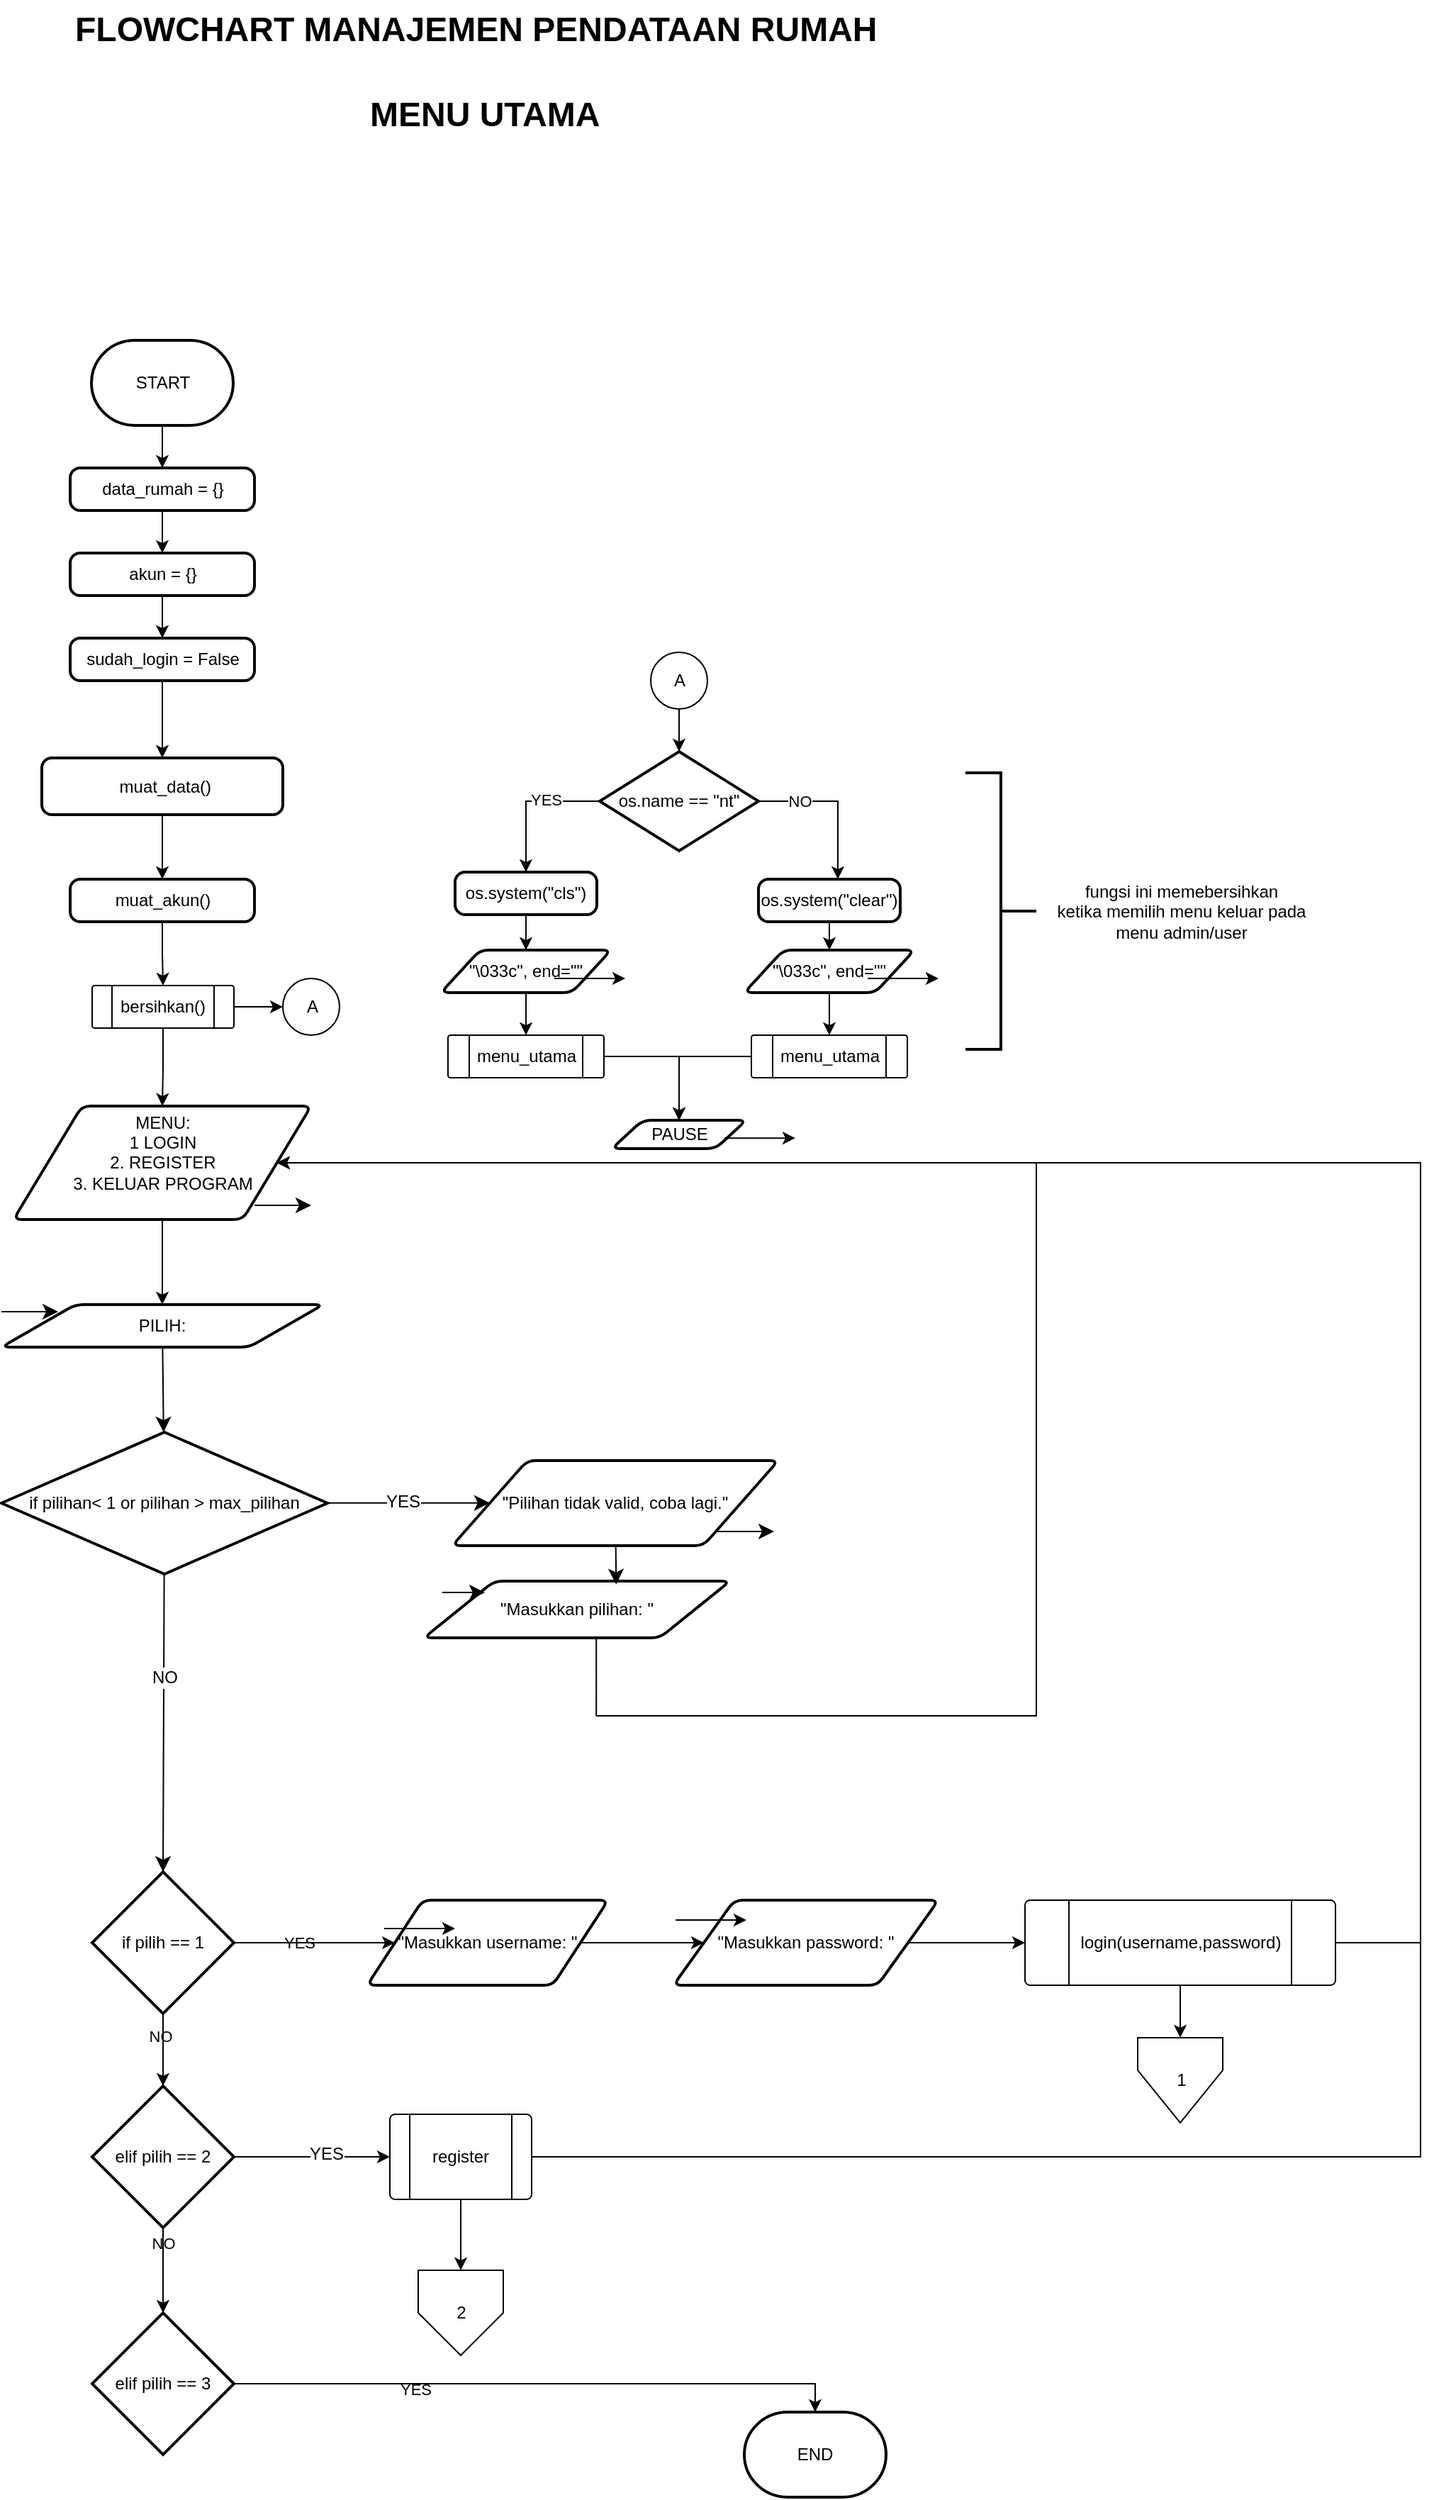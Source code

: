 <mxfile version="24.8.8" pages="10">
  <diagram name="MENU UTAMA" id="gJHEeSGLZL0inzsDupTS">
    <mxGraphModel dx="856" dy="809" grid="1" gridSize="10" guides="1" tooltips="1" connect="1" arrows="1" fold="1" page="1" pageScale="1" pageWidth="827" pageHeight="1169" math="0" shadow="0">
      <root>
        <mxCell id="0" />
        <mxCell id="1" parent="0" />
        <mxCell id="N0FykYXTuXoae7CWZ5zs-2" value="&lt;h1 style=&quot;margin-top: 0px;&quot;&gt;FLOWCHART MANAJEMEN PENDATAAN RUMAH&lt;/h1&gt;" style="text;html=1;whiteSpace=wrap;overflow=hidden;rounded=0;labelBackgroundColor=none;fontColor=default;" parent="1" vertex="1">
          <mxGeometry x="400" y="30" width="580" height="50" as="geometry" />
        </mxCell>
        <mxCell id="vzmF0dLdiLwTnV1GRTSu-4" value="" style="edgeStyle=orthogonalEdgeStyle;rounded=0;orthogonalLoop=1;jettySize=auto;html=1;labelBackgroundColor=none;fontColor=default;" parent="1" source="l2dzAGxZPq1w1hYEtXOJ-13" target="vzmF0dLdiLwTnV1GRTSu-3" edge="1">
          <mxGeometry relative="1" as="geometry" />
        </mxCell>
        <mxCell id="SPSX249DjPyG1Bq71JcX-15" style="edgeStyle=orthogonalEdgeStyle;rounded=0;orthogonalLoop=1;jettySize=auto;html=1;" parent="1" source="l2dzAGxZPq1w1hYEtXOJ-13" target="vzmF0dLdiLwTnV1GRTSu-7" edge="1">
          <mxGeometry relative="1" as="geometry">
            <mxPoint x="1350" y="850.0" as="targetPoint" />
            <Array as="points">
              <mxPoint x="1351" y="1400" />
              <mxPoint x="1351" y="850" />
            </Array>
          </mxGeometry>
        </mxCell>
        <mxCell id="l2dzAGxZPq1w1hYEtXOJ-13" value="login(username,password)" style="verticalLabelPosition=middle;verticalAlign=middle;html=1;shape=process;whiteSpace=wrap;rounded=1;size=0.14;arcSize=6;labelPosition=center;align=center;labelBackgroundColor=none;" parent="1" vertex="1">
          <mxGeometry x="1072" y="1370" width="219" height="60" as="geometry" />
        </mxCell>
        <mxCell id="l2dzAGxZPq1w1hYEtXOJ-14" style="edgeStyle=orthogonalEdgeStyle;rounded=0;orthogonalLoop=1;jettySize=auto;html=1;entryX=0.5;entryY=0;entryDx=0;entryDy=0;labelBackgroundColor=none;fontColor=default;" parent="1" source="l2dzAGxZPq1w1hYEtXOJ-15" target="l2dzAGxZPq1w1hYEtXOJ-17" edge="1">
          <mxGeometry relative="1" as="geometry" />
        </mxCell>
        <mxCell id="l2dzAGxZPq1w1hYEtXOJ-15" value="START" style="strokeWidth=2;html=1;shape=mxgraph.flowchart.terminator;whiteSpace=wrap;labelBackgroundColor=none;" parent="1" vertex="1">
          <mxGeometry x="413.5" y="270" width="100" height="60" as="geometry" />
        </mxCell>
        <mxCell id="l2dzAGxZPq1w1hYEtXOJ-16" value="" style="edgeStyle=orthogonalEdgeStyle;rounded=0;orthogonalLoop=1;jettySize=auto;html=1;labelBackgroundColor=none;fontColor=default;" parent="1" source="l2dzAGxZPq1w1hYEtXOJ-17" target="l2dzAGxZPq1w1hYEtXOJ-19" edge="1">
          <mxGeometry relative="1" as="geometry" />
        </mxCell>
        <mxCell id="l2dzAGxZPq1w1hYEtXOJ-17" value="data_rumah = {}" style="rounded=1;whiteSpace=wrap;html=1;absoluteArcSize=1;arcSize=14;strokeWidth=2;labelBackgroundColor=none;" parent="1" vertex="1">
          <mxGeometry x="398.5" y="360" width="130" height="30" as="geometry" />
        </mxCell>
        <mxCell id="l2dzAGxZPq1w1hYEtXOJ-18" value="" style="edgeStyle=orthogonalEdgeStyle;rounded=0;orthogonalLoop=1;jettySize=auto;html=1;labelBackgroundColor=none;fontColor=default;" parent="1" source="l2dzAGxZPq1w1hYEtXOJ-19" target="l2dzAGxZPq1w1hYEtXOJ-21" edge="1">
          <mxGeometry relative="1" as="geometry" />
        </mxCell>
        <mxCell id="l2dzAGxZPq1w1hYEtXOJ-19" value="akun = {}" style="rounded=1;whiteSpace=wrap;html=1;absoluteArcSize=1;arcSize=14;strokeWidth=2;labelBackgroundColor=none;" parent="1" vertex="1">
          <mxGeometry x="398.5" y="420" width="130" height="30" as="geometry" />
        </mxCell>
        <mxCell id="nYzC7LbEdhAPh7vz180F-2" value="" style="edgeStyle=orthogonalEdgeStyle;rounded=0;orthogonalLoop=1;jettySize=auto;html=1;labelBackgroundColor=none;fontColor=default;" parent="1" source="l2dzAGxZPq1w1hYEtXOJ-21" target="nYzC7LbEdhAPh7vz180F-1" edge="1">
          <mxGeometry relative="1" as="geometry" />
        </mxCell>
        <mxCell id="l2dzAGxZPq1w1hYEtXOJ-21" value="sudah_login = False" style="rounded=1;whiteSpace=wrap;html=1;absoluteArcSize=1;arcSize=14;strokeWidth=2;labelBackgroundColor=none;" parent="1" vertex="1">
          <mxGeometry x="398.5" y="480" width="130" height="30" as="geometry" />
        </mxCell>
        <mxCell id="VWD3H70DRUySD-vGU9B5-14" value="" style="edgeStyle=none;curved=1;rounded=0;orthogonalLoop=1;jettySize=auto;html=1;fontSize=12;startSize=8;endSize=8;" parent="1" source="l2dzAGxZPq1w1hYEtXOJ-23" target="VWD3H70DRUySD-vGU9B5-6" edge="1">
          <mxGeometry relative="1" as="geometry" />
        </mxCell>
        <mxCell id="l2dzAGxZPq1w1hYEtXOJ-23" value="&amp;nbsp;PILIH:&amp;nbsp;" style="shape=parallelogram;html=1;strokeWidth=2;perimeter=parallelogramPerimeter;whiteSpace=wrap;rounded=1;arcSize=12;size=0.23;labelBackgroundColor=none;" parent="1" vertex="1">
          <mxGeometry x="350" y="950" width="227" height="30" as="geometry" />
        </mxCell>
        <mxCell id="l2dzAGxZPq1w1hYEtXOJ-25" value="" style="edgeStyle=orthogonalEdgeStyle;rounded=0;orthogonalLoop=1;jettySize=auto;html=1;labelBackgroundColor=none;fontColor=default;" parent="1" source="l2dzAGxZPq1w1hYEtXOJ-26" target="l2dzAGxZPq1w1hYEtXOJ-47" edge="1">
          <mxGeometry relative="1" as="geometry" />
        </mxCell>
        <mxCell id="MHAYfYC_RoukTVQ_aPgQ-1" value="YES" style="edgeLabel;html=1;align=center;verticalAlign=middle;resizable=0;points=[];labelBackgroundColor=none;" parent="l2dzAGxZPq1w1hYEtXOJ-25" vertex="1" connectable="0">
          <mxGeometry x="-0.201" relative="1" as="geometry">
            <mxPoint as="offset" />
          </mxGeometry>
        </mxCell>
        <mxCell id="l2dzAGxZPq1w1hYEtXOJ-26" value="if pilih == 1" style="strokeWidth=2;html=1;shape=mxgraph.flowchart.decision;whiteSpace=wrap;labelBackgroundColor=none;" parent="1" vertex="1">
          <mxGeometry x="414" y="1350" width="100" height="100" as="geometry" />
        </mxCell>
        <mxCell id="vzmF0dLdiLwTnV1GRTSu-1" value="" style="edgeStyle=orthogonalEdgeStyle;rounded=0;orthogonalLoop=1;jettySize=auto;html=1;labelBackgroundColor=none;fontColor=default;" parent="1" source="l2dzAGxZPq1w1hYEtXOJ-29" target="l2dzAGxZPq1w1hYEtXOJ-32" edge="1">
          <mxGeometry relative="1" as="geometry" />
        </mxCell>
        <mxCell id="-p_XtTUogSXn_0gnSQhf-1" value="YES" style="edgeLabel;html=1;align=center;verticalAlign=middle;resizable=0;points=[];fontSize=12;" vertex="1" connectable="0" parent="vzmF0dLdiLwTnV1GRTSu-1">
          <mxGeometry x="0.182" y="2" relative="1" as="geometry">
            <mxPoint as="offset" />
          </mxGeometry>
        </mxCell>
        <mxCell id="l2dzAGxZPq1w1hYEtXOJ-29" value="elif pilih == 2" style="strokeWidth=2;html=1;shape=mxgraph.flowchart.decision;whiteSpace=wrap;labelBackgroundColor=none;" parent="1" vertex="1">
          <mxGeometry x="414" y="1501" width="100" height="100" as="geometry" />
        </mxCell>
        <mxCell id="l2dzAGxZPq1w1hYEtXOJ-30" value="elif pilih == 3" style="strokeWidth=2;html=1;shape=mxgraph.flowchart.decision;whiteSpace=wrap;labelBackgroundColor=none;" parent="1" vertex="1">
          <mxGeometry x="414" y="1661" width="100" height="100" as="geometry" />
        </mxCell>
        <mxCell id="l2dzAGxZPq1w1hYEtXOJ-31" value="END" style="strokeWidth=2;html=1;shape=mxgraph.flowchart.terminator;whiteSpace=wrap;labelBackgroundColor=none;" parent="1" vertex="1">
          <mxGeometry x="874" y="1731" width="100" height="60" as="geometry" />
        </mxCell>
        <mxCell id="Jrjh3RU2wp0JXiKxwGry-3" value="" style="edgeStyle=orthogonalEdgeStyle;rounded=0;orthogonalLoop=1;jettySize=auto;html=1;labelBackgroundColor=none;fontColor=default;" parent="1" source="l2dzAGxZPq1w1hYEtXOJ-32" target="l2dzAGxZPq1w1hYEtXOJ-40" edge="1">
          <mxGeometry relative="1" as="geometry" />
        </mxCell>
        <mxCell id="SPSX249DjPyG1Bq71JcX-16" style="edgeStyle=orthogonalEdgeStyle;rounded=0;orthogonalLoop=1;jettySize=auto;html=1;entryX=1;entryY=0.5;entryDx=0;entryDy=0;" parent="1" source="l2dzAGxZPq1w1hYEtXOJ-32" target="vzmF0dLdiLwTnV1GRTSu-7" edge="1">
          <mxGeometry relative="1" as="geometry">
            <mxPoint x="1350" y="850" as="targetPoint" />
            <Array as="points">
              <mxPoint x="1351" y="1551" />
              <mxPoint x="1351" y="850" />
            </Array>
          </mxGeometry>
        </mxCell>
        <mxCell id="l2dzAGxZPq1w1hYEtXOJ-32" value="register" style="verticalLabelPosition=middle;verticalAlign=middle;html=1;shape=process;whiteSpace=wrap;rounded=1;size=0.14;arcSize=6;labelPosition=center;align=center;labelBackgroundColor=none;" parent="1" vertex="1">
          <mxGeometry x="624" y="1521" width="100" height="60" as="geometry" />
        </mxCell>
        <mxCell id="l2dzAGxZPq1w1hYEtXOJ-33" style="edgeStyle=orthogonalEdgeStyle;rounded=0;orthogonalLoop=1;jettySize=auto;html=1;entryX=0.5;entryY=0;entryDx=0;entryDy=0;entryPerimeter=0;labelBackgroundColor=none;fontColor=default;" parent="1" source="l2dzAGxZPq1w1hYEtXOJ-26" target="l2dzAGxZPq1w1hYEtXOJ-29" edge="1">
          <mxGeometry relative="1" as="geometry" />
        </mxCell>
        <mxCell id="l2dzAGxZPq1w1hYEtXOJ-34" value="NO" style="edgeLabel;html=1;align=center;verticalAlign=middle;resizable=0;points=[];labelBackgroundColor=none;" parent="l2dzAGxZPq1w1hYEtXOJ-33" vertex="1" connectable="0">
          <mxGeometry x="-0.38" y="-2" relative="1" as="geometry">
            <mxPoint as="offset" />
          </mxGeometry>
        </mxCell>
        <mxCell id="l2dzAGxZPq1w1hYEtXOJ-35" style="edgeStyle=orthogonalEdgeStyle;rounded=0;orthogonalLoop=1;jettySize=auto;html=1;entryX=0.5;entryY=0;entryDx=0;entryDy=0;entryPerimeter=0;labelBackgroundColor=none;fontColor=default;" parent="1" source="l2dzAGxZPq1w1hYEtXOJ-29" target="l2dzAGxZPq1w1hYEtXOJ-30" edge="1">
          <mxGeometry relative="1" as="geometry" />
        </mxCell>
        <mxCell id="l2dzAGxZPq1w1hYEtXOJ-36" value="NO" style="edgeLabel;html=1;align=center;verticalAlign=middle;resizable=0;points=[];labelBackgroundColor=none;" parent="l2dzAGxZPq1w1hYEtXOJ-35" vertex="1" connectable="0">
          <mxGeometry x="-0.653" relative="1" as="geometry">
            <mxPoint as="offset" />
          </mxGeometry>
        </mxCell>
        <mxCell id="l2dzAGxZPq1w1hYEtXOJ-37" style="edgeStyle=orthogonalEdgeStyle;rounded=0;orthogonalLoop=1;jettySize=auto;html=1;entryX=0.5;entryY=0;entryDx=0;entryDy=0;entryPerimeter=0;labelBackgroundColor=none;fontColor=default;" parent="1" source="l2dzAGxZPq1w1hYEtXOJ-30" target="l2dzAGxZPq1w1hYEtXOJ-31" edge="1">
          <mxGeometry relative="1" as="geometry" />
        </mxCell>
        <mxCell id="l2dzAGxZPq1w1hYEtXOJ-38" value="YES" style="edgeLabel;html=1;align=center;verticalAlign=middle;resizable=0;points=[];labelBackgroundColor=none;" parent="l2dzAGxZPq1w1hYEtXOJ-37" vertex="1" connectable="0">
          <mxGeometry x="-0.404" y="-4" relative="1" as="geometry">
            <mxPoint as="offset" />
          </mxGeometry>
        </mxCell>
        <mxCell id="l2dzAGxZPq1w1hYEtXOJ-40" value="2" style="verticalLabelPosition=middle;verticalAlign=middle;html=1;shape=offPageConnector;rounded=0;size=0.5;labelPosition=center;align=center;labelBackgroundColor=none;" parent="1" vertex="1">
          <mxGeometry x="644" y="1631" width="60" height="60" as="geometry" />
        </mxCell>
        <mxCell id="l2dzAGxZPq1w1hYEtXOJ-41" style="edgeStyle=orthogonalEdgeStyle;rounded=0;orthogonalLoop=1;jettySize=auto;html=1;exitX=0.5;exitY=1;exitDx=0;exitDy=0;labelBackgroundColor=none;fontColor=default;" parent="1" source="l2dzAGxZPq1w1hYEtXOJ-13" target="l2dzAGxZPq1w1hYEtXOJ-13" edge="1">
          <mxGeometry relative="1" as="geometry" />
        </mxCell>
        <mxCell id="l2dzAGxZPq1w1hYEtXOJ-46" value="" style="edgeStyle=orthogonalEdgeStyle;rounded=0;orthogonalLoop=1;jettySize=auto;html=1;labelBackgroundColor=none;fontColor=default;" parent="1" source="l2dzAGxZPq1w1hYEtXOJ-47" target="l2dzAGxZPq1w1hYEtXOJ-49" edge="1">
          <mxGeometry relative="1" as="geometry" />
        </mxCell>
        <mxCell id="l2dzAGxZPq1w1hYEtXOJ-47" value="&quot;Masukkan username: &quot;" style="shape=parallelogram;html=1;strokeWidth=2;perimeter=parallelogramPerimeter;whiteSpace=wrap;rounded=1;arcSize=12;size=0.23;labelBackgroundColor=none;" parent="1" vertex="1">
          <mxGeometry x="608" y="1370" width="170" height="60" as="geometry" />
        </mxCell>
        <mxCell id="vzmF0dLdiLwTnV1GRTSu-2" value="" style="edgeStyle=orthogonalEdgeStyle;rounded=0;orthogonalLoop=1;jettySize=auto;html=1;labelBackgroundColor=none;fontColor=default;" parent="1" source="l2dzAGxZPq1w1hYEtXOJ-49" target="l2dzAGxZPq1w1hYEtXOJ-13" edge="1">
          <mxGeometry relative="1" as="geometry" />
        </mxCell>
        <mxCell id="l2dzAGxZPq1w1hYEtXOJ-49" value="&quot;Masukkan password: &quot;" style="shape=parallelogram;html=1;strokeWidth=2;perimeter=parallelogramPerimeter;whiteSpace=wrap;rounded=1;arcSize=12;size=0.23;labelBackgroundColor=none;" parent="1" vertex="1">
          <mxGeometry x="824" y="1370" width="187" height="60" as="geometry" />
        </mxCell>
        <mxCell id="IwN-UIKpvNGgbduH9mPx-1" style="edgeStyle=orthogonalEdgeStyle;rounded=0;orthogonalLoop=1;jettySize=auto;html=1;exitX=0.5;exitY=1;exitDx=0;exitDy=0;labelBackgroundColor=none;fontColor=default;" parent="1" edge="1">
          <mxGeometry relative="1" as="geometry">
            <mxPoint x="463.5" y="980" as="sourcePoint" />
            <mxPoint x="463.5" y="980" as="targetPoint" />
          </mxGeometry>
        </mxCell>
        <mxCell id="IwN-UIKpvNGgbduH9mPx-2" style="edgeStyle=orthogonalEdgeStyle;rounded=0;orthogonalLoop=1;jettySize=auto;html=1;exitX=0.5;exitY=1;exitDx=0;exitDy=0;labelBackgroundColor=none;fontColor=default;" parent="1" source="l2dzAGxZPq1w1hYEtXOJ-13" target="l2dzAGxZPq1w1hYEtXOJ-13" edge="1">
          <mxGeometry relative="1" as="geometry" />
        </mxCell>
        <mxCell id="vzmF0dLdiLwTnV1GRTSu-3" value="1" style="verticalLabelPosition=middle;verticalAlign=middle;html=1;shape=offPageConnector;rounded=0;size=0.617;labelPosition=center;align=center;labelBackgroundColor=none;" parent="1" vertex="1">
          <mxGeometry x="1151.5" y="1467" width="60" height="60" as="geometry" />
        </mxCell>
        <mxCell id="ycBfYdQ_a4gnYwBJdKw0-14" style="edgeStyle=orthogonalEdgeStyle;rounded=0;orthogonalLoop=1;jettySize=auto;html=1;entryX=0.5;entryY=0;entryDx=0;entryDy=0;labelBackgroundColor=none;fontColor=default;" parent="1" source="vzmF0dLdiLwTnV1GRTSu-7" edge="1">
          <mxGeometry relative="1" as="geometry">
            <mxPoint x="463.5" y="950" as="targetPoint" />
          </mxGeometry>
        </mxCell>
        <mxCell id="vzmF0dLdiLwTnV1GRTSu-7" value="MENU:&lt;div&gt;1 LOGIN&lt;/div&gt;&lt;div&gt;2. REGISTER&lt;/div&gt;&lt;div&gt;3. KELUAR PROGRAM&lt;/div&gt;&lt;div&gt;&lt;br&gt;&lt;/div&gt;" style="shape=parallelogram;html=1;strokeWidth=2;perimeter=parallelogramPerimeter;whiteSpace=wrap;rounded=1;arcSize=12;size=0.23;labelBackgroundColor=none;" parent="1" vertex="1">
          <mxGeometry x="358.5" y="810" width="210" height="80" as="geometry" />
        </mxCell>
        <mxCell id="9Uzo-qojIK3mo8ze_iH4-8" value="&lt;h1 style=&quot;margin-top: 0px;&quot;&gt;MENU UTAMA&lt;/h1&gt;" style="text;html=1;whiteSpace=wrap;overflow=hidden;rounded=0;labelBackgroundColor=none;" parent="1" vertex="1">
          <mxGeometry x="608" y="90" width="176" height="50" as="geometry" />
        </mxCell>
        <mxCell id="nYzC7LbEdhAPh7vz180F-4" value="" style="edgeStyle=orthogonalEdgeStyle;rounded=0;orthogonalLoop=1;jettySize=auto;html=1;labelBackgroundColor=none;fontColor=default;" parent="1" source="nYzC7LbEdhAPh7vz180F-1" target="nYzC7LbEdhAPh7vz180F-3" edge="1">
          <mxGeometry relative="1" as="geometry" />
        </mxCell>
        <mxCell id="nYzC7LbEdhAPh7vz180F-1" value="&amp;nbsp;muat_data()" style="rounded=1;whiteSpace=wrap;html=1;absoluteArcSize=1;arcSize=14;strokeWidth=2;labelBackgroundColor=none;" parent="1" vertex="1">
          <mxGeometry x="378.5" y="564.5" width="170" height="40" as="geometry" />
        </mxCell>
        <mxCell id="jZEEOJVAT9H4T-rVxlxd-3" value="" style="edgeStyle=orthogonalEdgeStyle;rounded=0;orthogonalLoop=1;jettySize=auto;html=1;" parent="1" source="nYzC7LbEdhAPh7vz180F-3" target="jZEEOJVAT9H4T-rVxlxd-2" edge="1">
          <mxGeometry relative="1" as="geometry" />
        </mxCell>
        <mxCell id="nYzC7LbEdhAPh7vz180F-3" value="muat_akun()" style="rounded=1;whiteSpace=wrap;html=1;absoluteArcSize=1;arcSize=14;strokeWidth=2;labelBackgroundColor=none;" parent="1" vertex="1">
          <mxGeometry x="398.5" y="650" width="130" height="30" as="geometry" />
        </mxCell>
        <mxCell id="FYhb0ixarn4gIFg8gBUV-1" style="edgeStyle=orthogonalEdgeStyle;rounded=0;orthogonalLoop=1;jettySize=auto;html=1;exitX=0.563;exitY=0.957;exitDx=0;exitDy=0;exitPerimeter=0;" parent="1" source="VWD3H70DRUySD-vGU9B5-10" target="vzmF0dLdiLwTnV1GRTSu-7" edge="1">
          <mxGeometry relative="1" as="geometry">
            <mxPoint x="775" y="840" as="targetPoint" />
            <Array as="points">
              <mxPoint x="770" y="1240" />
              <mxPoint x="1080" y="1240" />
              <mxPoint x="1080" y="850" />
            </Array>
            <mxPoint x="770" y="1190" as="sourcePoint" />
          </mxGeometry>
        </mxCell>
        <mxCell id="YLUT4jn-Y_GbHIsWWB2E-18" value="" style="endArrow=classic;html=1;rounded=0;fontSize=12;startSize=8;endSize=8;curved=1;labelBackgroundColor=none;fontColor=default;" parent="1" edge="1">
          <mxGeometry width="50" height="50" relative="1" as="geometry">
            <mxPoint x="350" y="955" as="sourcePoint" />
            <mxPoint x="390" y="955" as="targetPoint" />
          </mxGeometry>
        </mxCell>
        <mxCell id="jZEEOJVAT9H4T-rVxlxd-4" value="" style="edgeStyle=orthogonalEdgeStyle;rounded=0;orthogonalLoop=1;jettySize=auto;html=1;" parent="1" source="jZEEOJVAT9H4T-rVxlxd-2" target="vzmF0dLdiLwTnV1GRTSu-7" edge="1">
          <mxGeometry relative="1" as="geometry" />
        </mxCell>
        <mxCell id="jZEEOJVAT9H4T-rVxlxd-6" value="" style="edgeStyle=orthogonalEdgeStyle;rounded=0;orthogonalLoop=1;jettySize=auto;html=1;" parent="1" source="jZEEOJVAT9H4T-rVxlxd-2" target="jZEEOJVAT9H4T-rVxlxd-5" edge="1">
          <mxGeometry relative="1" as="geometry" />
        </mxCell>
        <mxCell id="jZEEOJVAT9H4T-rVxlxd-2" value="bersihkan()" style="verticalLabelPosition=middle;verticalAlign=middle;html=1;shape=process;whiteSpace=wrap;rounded=1;size=0.14;arcSize=6;labelPosition=center;align=center;" parent="1" vertex="1">
          <mxGeometry x="414" y="725" width="100" height="30" as="geometry" />
        </mxCell>
        <mxCell id="jZEEOJVAT9H4T-rVxlxd-5" value="A" style="verticalLabelPosition=middle;verticalAlign=middle;html=1;shape=mxgraph.flowchart.on-page_reference;labelPosition=center;align=center;" parent="1" vertex="1">
          <mxGeometry x="548.5" y="720" width="40" height="40" as="geometry" />
        </mxCell>
        <mxCell id="SPSX249DjPyG1Bq71JcX-3" value="" style="edgeStyle=orthogonalEdgeStyle;rounded=0;orthogonalLoop=1;jettySize=auto;html=1;" parent="1" source="jZEEOJVAT9H4T-rVxlxd-8" target="SPSX249DjPyG1Bq71JcX-2" edge="1">
          <mxGeometry relative="1" as="geometry" />
        </mxCell>
        <mxCell id="jZEEOJVAT9H4T-rVxlxd-8" value="A" style="verticalLabelPosition=middle;verticalAlign=middle;html=1;shape=mxgraph.flowchart.on-page_reference;labelPosition=center;align=center;" parent="1" vertex="1">
          <mxGeometry x="808" y="490" width="40" height="40" as="geometry" />
        </mxCell>
        <mxCell id="SPSX249DjPyG1Bq71JcX-1" value="" style="endArrow=classic;html=1;rounded=0;fontSize=12;startSize=8;endSize=8;curved=1;labelBackgroundColor=none;fontColor=default;" parent="1" edge="1">
          <mxGeometry width="50" height="50" relative="1" as="geometry">
            <mxPoint x="528.5" y="880" as="sourcePoint" />
            <mxPoint x="568.5" y="880" as="targetPoint" />
          </mxGeometry>
        </mxCell>
        <mxCell id="SPSX249DjPyG1Bq71JcX-10" style="edgeStyle=orthogonalEdgeStyle;rounded=0;orthogonalLoop=1;jettySize=auto;html=1;entryX=0.5;entryY=0;entryDx=0;entryDy=0;" parent="1" source="SPSX249DjPyG1Bq71JcX-2" target="SPSX249DjPyG1Bq71JcX-4" edge="1">
          <mxGeometry relative="1" as="geometry">
            <mxPoint x="720" y="630" as="targetPoint" />
            <Array as="points">
              <mxPoint x="720" y="595" />
              <mxPoint x="720" y="640" />
            </Array>
          </mxGeometry>
        </mxCell>
        <mxCell id="o94RapQAXH8hRz3sE1SG-4" value="YES" style="edgeLabel;html=1;align=center;verticalAlign=middle;resizable=0;points=[];" parent="SPSX249DjPyG1Bq71JcX-10" vertex="1" connectable="0">
          <mxGeometry x="-0.255" y="-1" relative="1" as="geometry">
            <mxPoint as="offset" />
          </mxGeometry>
        </mxCell>
        <mxCell id="SPSX249DjPyG1Bq71JcX-2" value="os.name == &quot;nt&quot;" style="strokeWidth=2;html=1;shape=mxgraph.flowchart.decision;whiteSpace=wrap;" parent="1" vertex="1">
          <mxGeometry x="772" y="560" width="112" height="70" as="geometry" />
        </mxCell>
        <mxCell id="SPSX249DjPyG1Bq71JcX-12" value="" style="edgeStyle=orthogonalEdgeStyle;rounded=0;orthogonalLoop=1;jettySize=auto;html=1;" parent="1" source="SPSX249DjPyG1Bq71JcX-4" target="SPSX249DjPyG1Bq71JcX-11" edge="1">
          <mxGeometry relative="1" as="geometry" />
        </mxCell>
        <mxCell id="SPSX249DjPyG1Bq71JcX-4" value="os.system(&quot;cls&quot;)" style="rounded=1;whiteSpace=wrap;html=1;absoluteArcSize=1;arcSize=14;strokeWidth=2;" parent="1" vertex="1">
          <mxGeometry x="670" y="645" width="100" height="30" as="geometry" />
        </mxCell>
        <mxCell id="SPSX249DjPyG1Bq71JcX-14" value="" style="edgeStyle=orthogonalEdgeStyle;rounded=0;orthogonalLoop=1;jettySize=auto;html=1;" parent="1" source="SPSX249DjPyG1Bq71JcX-5" target="SPSX249DjPyG1Bq71JcX-13" edge="1">
          <mxGeometry relative="1" as="geometry" />
        </mxCell>
        <mxCell id="SPSX249DjPyG1Bq71JcX-5" value="os.system(&quot;clear&quot;)" style="rounded=1;whiteSpace=wrap;html=1;absoluteArcSize=1;arcSize=14;strokeWidth=2;" parent="1" vertex="1">
          <mxGeometry x="884" y="650" width="100" height="30" as="geometry" />
        </mxCell>
        <mxCell id="SPSX249DjPyG1Bq71JcX-9" style="edgeStyle=orthogonalEdgeStyle;rounded=0;orthogonalLoop=1;jettySize=auto;html=1;exitX=1;exitY=0.5;exitDx=0;exitDy=0;exitPerimeter=0;entryX=0.56;entryY=0;entryDx=0;entryDy=0;entryPerimeter=0;" parent="1" source="SPSX249DjPyG1Bq71JcX-2" target="SPSX249DjPyG1Bq71JcX-5" edge="1">
          <mxGeometry relative="1" as="geometry" />
        </mxCell>
        <mxCell id="o94RapQAXH8hRz3sE1SG-5" value="NO" style="edgeLabel;html=1;align=center;verticalAlign=middle;resizable=0;points=[];" parent="SPSX249DjPyG1Bq71JcX-9" vertex="1" connectable="0">
          <mxGeometry x="-0.473" relative="1" as="geometry">
            <mxPoint as="offset" />
          </mxGeometry>
        </mxCell>
        <mxCell id="JOoHpiuFX-X6Ws22j4ZL-4" value="" style="edgeStyle=orthogonalEdgeStyle;rounded=0;orthogonalLoop=1;jettySize=auto;html=1;" parent="1" source="SPSX249DjPyG1Bq71JcX-11" target="JOoHpiuFX-X6Ws22j4ZL-3" edge="1">
          <mxGeometry relative="1" as="geometry" />
        </mxCell>
        <mxCell id="SPSX249DjPyG1Bq71JcX-11" value="&quot;\033c&quot;, end=&quot;&quot;" style="shape=parallelogram;html=1;strokeWidth=2;perimeter=parallelogramPerimeter;whiteSpace=wrap;rounded=1;arcSize=12;size=0.23;" parent="1" vertex="1">
          <mxGeometry x="660" y="700" width="120" height="30" as="geometry" />
        </mxCell>
        <mxCell id="JOoHpiuFX-X6Ws22j4ZL-6" value="" style="edgeStyle=orthogonalEdgeStyle;rounded=0;orthogonalLoop=1;jettySize=auto;html=1;" parent="1" source="SPSX249DjPyG1Bq71JcX-13" target="JOoHpiuFX-X6Ws22j4ZL-5" edge="1">
          <mxGeometry relative="1" as="geometry" />
        </mxCell>
        <mxCell id="SPSX249DjPyG1Bq71JcX-13" value="&quot;\033c&quot;, end=&quot;&quot;" style="shape=parallelogram;html=1;strokeWidth=2;perimeter=parallelogramPerimeter;whiteSpace=wrap;rounded=1;arcSize=12;size=0.23;" parent="1" vertex="1">
          <mxGeometry x="874" y="700" width="120" height="30" as="geometry" />
        </mxCell>
        <mxCell id="JOoHpiuFX-X6Ws22j4ZL-1" value="" style="strokeWidth=2;html=1;shape=mxgraph.flowchart.annotation_2;align=left;labelPosition=right;pointerEvents=1;rotation=-180;" parent="1" vertex="1">
          <mxGeometry x="1030" y="575" width="50" height="195" as="geometry" />
        </mxCell>
        <mxCell id="JOoHpiuFX-X6Ws22j4ZL-2" value="fungsi ini memebersihkan&lt;div&gt;ketika memilih menu keluar pada&lt;/div&gt;&lt;div&gt;menu admin/user&lt;/div&gt;" style="text;html=1;align=center;verticalAlign=middle;resizable=0;points=[];autosize=1;strokeColor=none;fillColor=none;" parent="1" vertex="1">
          <mxGeometry x="1081.5" y="642.5" width="200" height="60" as="geometry" />
        </mxCell>
        <mxCell id="o94RapQAXH8hRz3sE1SG-6" style="edgeStyle=orthogonalEdgeStyle;rounded=0;orthogonalLoop=1;jettySize=auto;html=1;entryX=0.5;entryY=0;entryDx=0;entryDy=0;" parent="1" source="JOoHpiuFX-X6Ws22j4ZL-3" target="o94RapQAXH8hRz3sE1SG-1" edge="1">
          <mxGeometry relative="1" as="geometry" />
        </mxCell>
        <mxCell id="JOoHpiuFX-X6Ws22j4ZL-3" value="menu_utama" style="verticalLabelPosition=middle;verticalAlign=middle;html=1;shape=process;whiteSpace=wrap;rounded=1;size=0.14;arcSize=6;labelPosition=center;align=center;" parent="1" vertex="1">
          <mxGeometry x="665" y="760" width="110" height="30" as="geometry" />
        </mxCell>
        <mxCell id="o94RapQAXH8hRz3sE1SG-7" style="edgeStyle=orthogonalEdgeStyle;rounded=0;orthogonalLoop=1;jettySize=auto;html=1;exitX=0;exitY=0.5;exitDx=0;exitDy=0;entryX=0.5;entryY=0;entryDx=0;entryDy=0;" parent="1" source="JOoHpiuFX-X6Ws22j4ZL-5" target="o94RapQAXH8hRz3sE1SG-1" edge="1">
          <mxGeometry relative="1" as="geometry" />
        </mxCell>
        <mxCell id="JOoHpiuFX-X6Ws22j4ZL-5" value="menu_utama" style="verticalLabelPosition=middle;verticalAlign=middle;html=1;shape=process;whiteSpace=wrap;rounded=1;size=0.14;arcSize=6;labelPosition=center;align=center;" parent="1" vertex="1">
          <mxGeometry x="879" y="760" width="110" height="30" as="geometry" />
        </mxCell>
        <mxCell id="o94RapQAXH8hRz3sE1SG-1" value="PAUSE" style="shape=parallelogram;html=1;strokeWidth=2;perimeter=parallelogramPerimeter;whiteSpace=wrap;rounded=1;arcSize=12;size=0.23;" parent="1" vertex="1">
          <mxGeometry x="780.5" y="820" width="95" height="20" as="geometry" />
        </mxCell>
        <mxCell id="o94RapQAXH8hRz3sE1SG-2" value="" style="endArrow=classic;html=1;rounded=0;" parent="1" edge="1">
          <mxGeometry width="50" height="50" relative="1" as="geometry">
            <mxPoint x="740" y="720" as="sourcePoint" />
            <mxPoint x="790" y="720" as="targetPoint" />
          </mxGeometry>
        </mxCell>
        <mxCell id="o94RapQAXH8hRz3sE1SG-3" value="" style="endArrow=classic;html=1;rounded=0;" parent="1" edge="1">
          <mxGeometry width="50" height="50" relative="1" as="geometry">
            <mxPoint x="961" y="720" as="sourcePoint" />
            <mxPoint x="1011" y="720" as="targetPoint" />
          </mxGeometry>
        </mxCell>
        <mxCell id="o94RapQAXH8hRz3sE1SG-9" value="" style="endArrow=classic;html=1;rounded=0;" parent="1" edge="1">
          <mxGeometry width="50" height="50" relative="1" as="geometry">
            <mxPoint x="860" y="832.6" as="sourcePoint" />
            <mxPoint x="910" y="832.6" as="targetPoint" />
          </mxGeometry>
        </mxCell>
        <mxCell id="VWD3H70DRUySD-vGU9B5-1" style="edgeStyle=orthogonalEdgeStyle;rounded=0;orthogonalLoop=1;jettySize=auto;html=1;exitX=0.5;exitY=1;exitDx=0;exitDy=0;labelBackgroundColor=none;fontColor=default;" parent="1" edge="1">
          <mxGeometry relative="1" as="geometry">
            <mxPoint x="451.5" y="1045" as="sourcePoint" />
            <mxPoint x="451.5" y="1045" as="targetPoint" />
          </mxGeometry>
        </mxCell>
        <mxCell id="VWD3H70DRUySD-vGU9B5-2" value="" style="edgeStyle=none;curved=1;rounded=0;orthogonalLoop=1;jettySize=auto;html=1;fontSize=12;startSize=8;endSize=8;labelBackgroundColor=none;fontColor=default;" parent="1" edge="1">
          <mxGeometry relative="1" as="geometry">
            <mxPoint x="580" y="1089.89" as="sourcePoint" />
            <mxPoint x="694.45" y="1089.89" as="targetPoint" />
          </mxGeometry>
        </mxCell>
        <mxCell id="VWD3H70DRUySD-vGU9B5-3" value="YES" style="edgeLabel;html=1;align=center;verticalAlign=middle;resizable=0;points=[];fontSize=12;" parent="VWD3H70DRUySD-vGU9B5-2" vertex="1" connectable="0">
          <mxGeometry x="-0.074" y="1" relative="1" as="geometry">
            <mxPoint as="offset" />
          </mxGeometry>
        </mxCell>
        <mxCell id="VWD3H70DRUySD-vGU9B5-6" value="if pilihan&amp;lt; 1 or pilihan &amp;gt; max_pilihan" style="strokeWidth=2;html=1;shape=mxgraph.flowchart.decision;whiteSpace=wrap;labelBackgroundColor=none;" parent="1" vertex="1">
          <mxGeometry x="350" y="1040" width="230" height="100" as="geometry" />
        </mxCell>
        <mxCell id="VWD3H70DRUySD-vGU9B5-7" value="&quot;Pilihan tidak valid, coba lagi.&quot;" style="shape=parallelogram;html=1;strokeWidth=2;perimeter=parallelogramPerimeter;whiteSpace=wrap;rounded=1;arcSize=12;size=0.23;labelBackgroundColor=none;" parent="1" vertex="1">
          <mxGeometry x="668" y="1060" width="230" height="60" as="geometry" />
        </mxCell>
        <mxCell id="VWD3H70DRUySD-vGU9B5-8" value="" style="endArrow=classic;html=1;rounded=0;fontSize=12;startSize=8;endSize=8;curved=1;labelBackgroundColor=none;fontColor=default;" parent="1" edge="1">
          <mxGeometry width="50" height="50" relative="1" as="geometry">
            <mxPoint x="855" y="1110" as="sourcePoint" />
            <mxPoint x="895" y="1110" as="targetPoint" />
          </mxGeometry>
        </mxCell>
        <mxCell id="VWD3H70DRUySD-vGU9B5-10" value="&quot;Masukkan pilihan: &quot;" style="shape=parallelogram;html=1;strokeWidth=2;perimeter=parallelogramPerimeter;whiteSpace=wrap;rounded=1;arcSize=12;size=0.23;" parent="1" vertex="1">
          <mxGeometry x="648" y="1145" width="216" height="40" as="geometry" />
        </mxCell>
        <mxCell id="VWD3H70DRUySD-vGU9B5-11" value="" style="endArrow=classic;html=1;rounded=0;fontSize=12;startSize=8;endSize=8;curved=1;" parent="1" edge="1">
          <mxGeometry width="50" height="50" relative="1" as="geometry">
            <mxPoint x="661" y="1153" as="sourcePoint" />
            <mxPoint x="691" y="1153" as="targetPoint" />
          </mxGeometry>
        </mxCell>
        <mxCell id="VWD3H70DRUySD-vGU9B5-12" style="edgeStyle=none;curved=1;rounded=0;orthogonalLoop=1;jettySize=auto;html=1;entryX=0.628;entryY=0.059;entryDx=0;entryDy=0;entryPerimeter=0;fontSize=12;startSize=8;endSize=8;" parent="1" source="VWD3H70DRUySD-vGU9B5-7" target="VWD3H70DRUySD-vGU9B5-10" edge="1">
          <mxGeometry relative="1" as="geometry" />
        </mxCell>
        <mxCell id="VWD3H70DRUySD-vGU9B5-15" style="edgeStyle=none;curved=1;rounded=0;orthogonalLoop=1;jettySize=auto;html=1;entryX=0.5;entryY=0;entryDx=0;entryDy=0;entryPerimeter=0;fontSize=12;startSize=8;endSize=8;" parent="1" source="VWD3H70DRUySD-vGU9B5-6" target="l2dzAGxZPq1w1hYEtXOJ-26" edge="1">
          <mxGeometry relative="1" as="geometry" />
        </mxCell>
        <mxCell id="VWD3H70DRUySD-vGU9B5-16" value="NO" style="edgeLabel;html=1;align=center;verticalAlign=middle;resizable=0;points=[];fontSize=12;" parent="VWD3H70DRUySD-vGU9B5-15" vertex="1" connectable="0">
          <mxGeometry x="-0.307" relative="1" as="geometry">
            <mxPoint as="offset" />
          </mxGeometry>
        </mxCell>
        <mxCell id="-p_XtTUogSXn_0gnSQhf-3" value="" style="endArrow=classic;html=1;rounded=0;" edge="1" parent="1">
          <mxGeometry width="50" height="50" relative="1" as="geometry">
            <mxPoint x="825.5" y="1384" as="sourcePoint" />
            <mxPoint x="875.5" y="1384" as="targetPoint" />
          </mxGeometry>
        </mxCell>
        <mxCell id="-p_XtTUogSXn_0gnSQhf-4" value="" style="endArrow=classic;html=1;rounded=0;" edge="1" parent="1">
          <mxGeometry width="50" height="50" relative="1" as="geometry">
            <mxPoint x="620" y="1390" as="sourcePoint" />
            <mxPoint x="670" y="1390" as="targetPoint" />
          </mxGeometry>
        </mxCell>
      </root>
    </mxGraphModel>
  </diagram>
  <diagram id="ThYwrZ30sp12HhSdQtVI" name="MENU LOGIN">
    <mxGraphModel dx="521" dy="607" grid="1" gridSize="10" guides="1" tooltips="1" connect="1" arrows="1" fold="1" page="1" pageScale="1" pageWidth="827" pageHeight="1169" math="0" shadow="0">
      <root>
        <mxCell id="0" />
        <mxCell id="1" parent="0" />
        <mxCell id="yDQQG5EvcJl0TbTB25f8-1" value="1" style="verticalLabelPosition=middle;verticalAlign=middle;html=1;shape=offPageConnector;rounded=0;size=0.5;labelPosition=center;align=center;" parent="1" vertex="1">
          <mxGeometry x="202.5" y="110" width="60" height="60" as="geometry" />
        </mxCell>
        <mxCell id="wtrnmwWLhCFqdC3reR-N-31" value="" style="edgeStyle=orthogonalEdgeStyle;rounded=0;orthogonalLoop=1;jettySize=auto;html=1;" parent="1" source="wtrnmwWLhCFqdC3reR-N-33" target="wtrnmwWLhCFqdC3reR-N-35" edge="1">
          <mxGeometry relative="1" as="geometry" />
        </mxCell>
        <mxCell id="wtrnmwWLhCFqdC3reR-N-32" value="YES" style="edgeLabel;html=1;align=center;verticalAlign=middle;resizable=0;points=[];" parent="wtrnmwWLhCFqdC3reR-N-31" vertex="1" connectable="0">
          <mxGeometry x="-0.219" y="-1" relative="1" as="geometry">
            <mxPoint as="offset" />
          </mxGeometry>
        </mxCell>
        <mxCell id="wtrnmwWLhCFqdC3reR-N-33" value="if username in akun and akun&amp;nbsp;&lt;div&gt;[username][&quot;password&quot;] == password&lt;/div&gt;" style="strokeWidth=2;html=1;shape=mxgraph.flowchart.decision;whiteSpace=wrap;" parent="1" vertex="1">
          <mxGeometry x="97.5" y="235" width="270" height="120" as="geometry" />
        </mxCell>
        <mxCell id="wtrnmwWLhCFqdC3reR-N-34" value="" style="edgeStyle=orthogonalEdgeStyle;rounded=0;orthogonalLoop=1;jettySize=auto;html=1;" parent="1" source="wtrnmwWLhCFqdC3reR-N-35" target="wtrnmwWLhCFqdC3reR-N-38" edge="1">
          <mxGeometry relative="1" as="geometry" />
        </mxCell>
        <mxCell id="wtrnmwWLhCFqdC3reR-N-35" value="role = akun[username][&quot;role&quot;]" style="rounded=1;whiteSpace=wrap;html=1;absoluteArcSize=1;arcSize=14;strokeWidth=2;" parent="1" vertex="1">
          <mxGeometry x="422.5" y="273.75" width="180" height="42.5" as="geometry" />
        </mxCell>
        <mxCell id="wtrnmwWLhCFqdC3reR-N-37" value="" style="edgeStyle=orthogonalEdgeStyle;rounded=0;orthogonalLoop=1;jettySize=auto;html=1;" parent="1" source="wtrnmwWLhCFqdC3reR-N-38" target="wtrnmwWLhCFqdC3reR-N-40" edge="1">
          <mxGeometry relative="1" as="geometry" />
        </mxCell>
        <mxCell id="wtrnmwWLhCFqdC3reR-N-38" value="sudah_login = True" style="rounded=1;whiteSpace=wrap;html=1;absoluteArcSize=1;arcSize=14;strokeWidth=2;" parent="1" vertex="1">
          <mxGeometry x="447.5" y="350" width="130" height="30" as="geometry" />
        </mxCell>
        <mxCell id="wtrnmwWLhCFqdC3reR-N-39" value="" style="edgeStyle=orthogonalEdgeStyle;rounded=0;orthogonalLoop=1;jettySize=auto;html=1;" parent="1" source="wtrnmwWLhCFqdC3reR-N-40" target="wtrnmwWLhCFqdC3reR-N-45" edge="1">
          <mxGeometry relative="1" as="geometry" />
        </mxCell>
        <mxCell id="wtrnmwWLhCFqdC3reR-N-40" value="&quot;Login berhasil sebagai {role},&amp;nbsp;&lt;div&gt;selamat datang {username}! &quot;&lt;/div&gt;" style="shape=parallelogram;html=1;strokeWidth=2;perimeter=parallelogramPerimeter;whiteSpace=wrap;rounded=1;arcSize=12;size=0.23;" parent="1" vertex="1">
          <mxGeometry x="382.5" y="420" width="260" height="60" as="geometry" />
        </mxCell>
        <mxCell id="wtrnmwWLhCFqdC3reR-N-41" value="" style="edgeStyle=orthogonalEdgeStyle;rounded=0;orthogonalLoop=1;jettySize=auto;html=1;" parent="1" source="wtrnmwWLhCFqdC3reR-N-45" target="wtrnmwWLhCFqdC3reR-N-49" edge="1">
          <mxGeometry relative="1" as="geometry" />
        </mxCell>
        <mxCell id="wtrnmwWLhCFqdC3reR-N-42" value="YES" style="edgeLabel;html=1;align=center;verticalAlign=middle;resizable=0;points=[];" parent="wtrnmwWLhCFqdC3reR-N-41" vertex="1" connectable="0">
          <mxGeometry x="-0.137" y="3" relative="1" as="geometry">
            <mxPoint as="offset" />
          </mxGeometry>
        </mxCell>
        <mxCell id="wtrnmwWLhCFqdC3reR-N-43" value="" style="edgeStyle=orthogonalEdgeStyle;rounded=0;orthogonalLoop=1;jettySize=auto;html=1;" parent="1" source="wtrnmwWLhCFqdC3reR-N-45" target="wtrnmwWLhCFqdC3reR-N-48" edge="1">
          <mxGeometry relative="1" as="geometry" />
        </mxCell>
        <mxCell id="wtrnmwWLhCFqdC3reR-N-44" value="NO" style="edgeLabel;html=1;align=center;verticalAlign=middle;resizable=0;points=[];" parent="wtrnmwWLhCFqdC3reR-N-43" vertex="1" connectable="0">
          <mxGeometry x="-0.576" relative="1" as="geometry">
            <mxPoint as="offset" />
          </mxGeometry>
        </mxCell>
        <mxCell id="wtrnmwWLhCFqdC3reR-N-45" value="if role == &quot;admin&quot;" style="strokeWidth=2;html=1;shape=mxgraph.flowchart.decision;whiteSpace=wrap;" parent="1" vertex="1">
          <mxGeometry x="457.5" y="510" width="110" height="100" as="geometry" />
        </mxCell>
        <mxCell id="wtrnmwWLhCFqdC3reR-N-46" value="" style="edgeStyle=orthogonalEdgeStyle;rounded=0;orthogonalLoop=1;jettySize=auto;html=1;" parent="1" source="wtrnmwWLhCFqdC3reR-N-48" target="wtrnmwWLhCFqdC3reR-N-50" edge="1">
          <mxGeometry relative="1" as="geometry" />
        </mxCell>
        <mxCell id="wtrnmwWLhCFqdC3reR-N-47" value="YES" style="edgeLabel;html=1;align=center;verticalAlign=middle;resizable=0;points=[];" parent="wtrnmwWLhCFqdC3reR-N-46" vertex="1" connectable="0">
          <mxGeometry x="-0.23" y="4" relative="1" as="geometry">
            <mxPoint y="4" as="offset" />
          </mxGeometry>
        </mxCell>
        <mxCell id="wtrnmwWLhCFqdC3reR-N-48" value="elif role == &quot;user&quot;" style="strokeWidth=2;html=1;shape=mxgraph.flowchart.decision;whiteSpace=wrap;" parent="1" vertex="1">
          <mxGeometry x="457.5" y="690" width="110" height="100" as="geometry" />
        </mxCell>
        <mxCell id="1EEIi2GH5iWh9jWpDink-1" value="" style="edgeStyle=orthogonalEdgeStyle;rounded=0;orthogonalLoop=1;jettySize=auto;html=1;" parent="1" source="wtrnmwWLhCFqdC3reR-N-49" target="wtrnmwWLhCFqdC3reR-N-51" edge="1">
          <mxGeometry relative="1" as="geometry" />
        </mxCell>
        <mxCell id="wtrnmwWLhCFqdC3reR-N-49" value="menu_admin()" style="verticalLabelPosition=middle;verticalAlign=middle;html=1;shape=process;whiteSpace=wrap;rounded=1;size=0.14;arcSize=6;labelPosition=center;align=center;" parent="1" vertex="1">
          <mxGeometry x="612.5" y="530" width="127.5" height="60" as="geometry" />
        </mxCell>
        <mxCell id="5cXs-pf2Md-KIXcWNNYv-3" style="edgeStyle=none;curved=1;rounded=0;orthogonalLoop=1;jettySize=auto;html=1;entryX=0.5;entryY=0;entryDx=0;entryDy=0;fontSize=12;startSize=8;endSize=8;" parent="1" source="wtrnmwWLhCFqdC3reR-N-50" target="wtrnmwWLhCFqdC3reR-N-52" edge="1">
          <mxGeometry relative="1" as="geometry" />
        </mxCell>
        <mxCell id="wtrnmwWLhCFqdC3reR-N-50" value="menu_user()" style="verticalLabelPosition=middle;verticalAlign=middle;html=1;shape=process;whiteSpace=wrap;rounded=1;size=0.14;arcSize=6;labelPosition=center;align=center;" parent="1" vertex="1">
          <mxGeometry x="612.5" y="710" width="127.5" height="60" as="geometry" />
        </mxCell>
        <mxCell id="wtrnmwWLhCFqdC3reR-N-51" value="3" style="verticalLabelPosition=middle;verticalAlign=middle;html=1;shape=offPageConnector;rounded=0;size=0.5;labelPosition=center;align=center;" parent="1" vertex="1">
          <mxGeometry x="644.38" y="630" width="63.75" height="60" as="geometry" />
        </mxCell>
        <mxCell id="wtrnmwWLhCFqdC3reR-N-52" value="4" style="verticalLabelPosition=middle;verticalAlign=middle;html=1;shape=offPageConnector;rounded=0;size=0.5;labelPosition=center;align=center;" parent="1" vertex="1">
          <mxGeometry x="648.13" y="820" width="60" height="60" as="geometry" />
        </mxCell>
        <mxCell id="wtrnmwWLhCFqdC3reR-N-53" value="" style="edgeStyle=orthogonalEdgeStyle;rounded=0;orthogonalLoop=1;jettySize=auto;html=1;" parent="1" source="wtrnmwWLhCFqdC3reR-N-55" target="wtrnmwWLhCFqdC3reR-N-58" edge="1">
          <mxGeometry relative="1" as="geometry" />
        </mxCell>
        <mxCell id="wtrnmwWLhCFqdC3reR-N-54" value="YES" style="edgeLabel;html=1;align=center;verticalAlign=middle;resizable=0;points=[];" parent="wtrnmwWLhCFqdC3reR-N-53" vertex="1" connectable="0">
          <mxGeometry x="-0.249" y="3" relative="1" as="geometry">
            <mxPoint y="2" as="offset" />
          </mxGeometry>
        </mxCell>
        <mxCell id="wtrnmwWLhCFqdC3reR-N-55" value="else" style="strokeWidth=2;html=1;shape=mxgraph.flowchart.decision;whiteSpace=wrap;" parent="1" vertex="1">
          <mxGeometry x="182.5" y="860" width="100" height="100" as="geometry" />
        </mxCell>
        <mxCell id="wtrnmwWLhCFqdC3reR-N-56" style="edgeStyle=orthogonalEdgeStyle;rounded=0;orthogonalLoop=1;jettySize=auto;html=1;entryX=0.5;entryY=0;entryDx=0;entryDy=0;entryPerimeter=0;" parent="1" source="wtrnmwWLhCFqdC3reR-N-33" target="wtrnmwWLhCFqdC3reR-N-55" edge="1">
          <mxGeometry relative="1" as="geometry" />
        </mxCell>
        <mxCell id="wtrnmwWLhCFqdC3reR-N-57" value="NO" style="edgeLabel;html=1;align=center;verticalAlign=middle;resizable=0;points=[];" parent="wtrnmwWLhCFqdC3reR-N-56" vertex="1" connectable="0">
          <mxGeometry x="-0.781" y="3" relative="1" as="geometry">
            <mxPoint as="offset" />
          </mxGeometry>
        </mxCell>
        <mxCell id="B4p8F1QWJMZtDOSK-Xhs-2" value="" style="edgeStyle=none;curved=1;rounded=0;orthogonalLoop=1;jettySize=auto;html=1;fontSize=12;startSize=8;endSize=8;" edge="1" parent="1" source="wtrnmwWLhCFqdC3reR-N-58" target="B4p8F1QWJMZtDOSK-Xhs-1">
          <mxGeometry relative="1" as="geometry" />
        </mxCell>
        <mxCell id="wtrnmwWLhCFqdC3reR-N-58" value="&quot;Username atau password salah.&quot;" style="shape=parallelogram;html=1;strokeWidth=2;perimeter=parallelogramPerimeter;whiteSpace=wrap;rounded=1;arcSize=12;size=0.23;" parent="1" vertex="1">
          <mxGeometry x="372.5" y="880" width="270" height="60" as="geometry" />
        </mxCell>
        <mxCell id="wtrnmwWLhCFqdC3reR-N-59" value="" style="endArrow=classic;html=1;rounded=0;" parent="1" edge="1">
          <mxGeometry width="50" height="50" relative="1" as="geometry">
            <mxPoint x="592.5" y="930" as="sourcePoint" />
            <mxPoint x="642.5" y="930" as="targetPoint" />
          </mxGeometry>
        </mxCell>
        <mxCell id="wtrnmwWLhCFqdC3reR-N-60" value="" style="endArrow=classic;html=1;rounded=0;" parent="1" edge="1">
          <mxGeometry width="50" height="50" relative="1" as="geometry">
            <mxPoint x="592.5" y="470" as="sourcePoint" />
            <mxPoint x="632.5" y="470" as="targetPoint" />
          </mxGeometry>
        </mxCell>
        <mxCell id="tX4burpZ6Q1OHtnCuNfj-2" value="&lt;h1 style=&quot;margin-top: 0px;&quot;&gt;MENU LOGIN&lt;/h1&gt;" style="text;html=1;whiteSpace=wrap;overflow=hidden;rounded=0;" parent="1" vertex="1">
          <mxGeometry x="333" y="20" width="161" height="40" as="geometry" />
        </mxCell>
        <mxCell id="NBmwkJwS_kAePB6XsjcW-2" value="" style="edgeStyle=orthogonalEdgeStyle;rounded=0;orthogonalLoop=1;jettySize=auto;html=1;" parent="1" target="wtrnmwWLhCFqdC3reR-N-33" edge="1">
          <mxGeometry relative="1" as="geometry">
            <mxPoint x="232.5" y="170" as="sourcePoint" />
          </mxGeometry>
        </mxCell>
        <mxCell id="B4p8F1QWJMZtDOSK-Xhs-1" value="menu utama" style="verticalLabelPosition=middle;verticalAlign=middle;html=1;shape=process;whiteSpace=wrap;rounded=1;size=0.14;arcSize=6;labelPosition=center;align=center;" vertex="1" parent="1">
          <mxGeometry x="452.5" y="980" width="115" height="40" as="geometry" />
        </mxCell>
      </root>
    </mxGraphModel>
  </diagram>
  <diagram id="uuJSwstZUxeKMKSey_lQ" name="MENU REGISTER">
    <mxGraphModel dx="1290" dy="607" grid="1" gridSize="10" guides="1" tooltips="1" connect="1" arrows="1" fold="1" page="1" pageScale="1" pageWidth="827" pageHeight="1169" math="0" shadow="0">
      <root>
        <mxCell id="0" />
        <mxCell id="1" parent="0" />
        <mxCell id="Iuc_wocGkS0wVfN64kXz-1" value="2" style="verticalLabelPosition=middle;verticalAlign=middle;html=1;shape=offPageConnector;rounded=0;size=0.5;labelPosition=center;align=center;" parent="1" vertex="1">
          <mxGeometry x="195" y="110" width="60" height="60" as="geometry" />
        </mxCell>
        <mxCell id="9glSYCUkX_DGD6Wrw1no-1" value="&lt;h1 style=&quot;margin-top: 0px;&quot;&gt;&amp;nbsp;MENU REGISTER&lt;/h1&gt;" style="text;html=1;whiteSpace=wrap;overflow=hidden;rounded=0;" parent="1" vertex="1">
          <mxGeometry x="309" y="10" width="210" height="40" as="geometry" />
        </mxCell>
        <mxCell id="9glSYCUkX_DGD6Wrw1no-8" value="" style="edgeStyle=orthogonalEdgeStyle;rounded=0;orthogonalLoop=1;jettySize=auto;html=1;" parent="1" source="9glSYCUkX_DGD6Wrw1no-9" target="9glSYCUkX_DGD6Wrw1no-16" edge="1">
          <mxGeometry relative="1" as="geometry" />
        </mxCell>
        <mxCell id="9glSYCUkX_DGD6Wrw1no-9" value="&quot;Masukkan username: &quot;" style="shape=parallelogram;html=1;strokeWidth=2;perimeter=parallelogramPerimeter;whiteSpace=wrap;rounded=1;arcSize=12;size=0.23;" parent="1" vertex="1">
          <mxGeometry x="135" y="210" width="180" height="30" as="geometry" />
        </mxCell>
        <mxCell id="9glSYCUkX_DGD6Wrw1no-10" value="" style="edgeStyle=orthogonalEdgeStyle;rounded=0;orthogonalLoop=1;jettySize=auto;html=1;" parent="1" source="9glSYCUkX_DGD6Wrw1no-11" target="9glSYCUkX_DGD6Wrw1no-20" edge="1">
          <mxGeometry relative="1" as="geometry" />
        </mxCell>
        <mxCell id="9glSYCUkX_DGD6Wrw1no-11" value="&quot;Masukkan password: &quot;" style="shape=parallelogram;html=1;strokeWidth=2;perimeter=parallelogramPerimeter;whiteSpace=wrap;rounded=1;arcSize=12;size=0.23;" parent="1" vertex="1">
          <mxGeometry x="135" y="420" width="180" height="30" as="geometry" />
        </mxCell>
        <mxCell id="9glSYCUkX_DGD6Wrw1no-12" value="" style="edgeStyle=orthogonalEdgeStyle;rounded=0;orthogonalLoop=1;jettySize=auto;html=1;" parent="1" source="9glSYCUkX_DGD6Wrw1no-16" target="9glSYCUkX_DGD6Wrw1no-18" edge="1">
          <mxGeometry relative="1" as="geometry" />
        </mxCell>
        <mxCell id="9glSYCUkX_DGD6Wrw1no-13" value="YES" style="edgeLabel;html=1;align=center;verticalAlign=middle;resizable=0;points=[];" parent="9glSYCUkX_DGD6Wrw1no-12" vertex="1" connectable="0">
          <mxGeometry x="-0.032" relative="1" as="geometry">
            <mxPoint as="offset" />
          </mxGeometry>
        </mxCell>
        <mxCell id="9glSYCUkX_DGD6Wrw1no-14" value="" style="edgeStyle=orthogonalEdgeStyle;rounded=0;orthogonalLoop=1;jettySize=auto;html=1;" parent="1" source="9glSYCUkX_DGD6Wrw1no-16" target="9glSYCUkX_DGD6Wrw1no-11" edge="1">
          <mxGeometry relative="1" as="geometry" />
        </mxCell>
        <mxCell id="9glSYCUkX_DGD6Wrw1no-15" value="NO" style="edgeLabel;html=1;align=center;verticalAlign=middle;resizable=0;points=[];" parent="9glSYCUkX_DGD6Wrw1no-14" vertex="1" connectable="0">
          <mxGeometry x="-0.488" y="-1" relative="1" as="geometry">
            <mxPoint y="5" as="offset" />
          </mxGeometry>
        </mxCell>
        <mxCell id="9glSYCUkX_DGD6Wrw1no-16" value="if username in akun" style="strokeWidth=2;html=1;shape=mxgraph.flowchart.decision;whiteSpace=wrap;" parent="1" vertex="1">
          <mxGeometry x="175" y="270" width="100" height="100" as="geometry" />
        </mxCell>
        <mxCell id="_s_cY-_4PyqmuYEn6l8Z-2" value="" style="edgeStyle=none;curved=1;rounded=0;orthogonalLoop=1;jettySize=auto;html=1;fontSize=12;startSize=8;endSize=8;" parent="1" source="9glSYCUkX_DGD6Wrw1no-18" target="_s_cY-_4PyqmuYEn6l8Z-1" edge="1">
          <mxGeometry relative="1" as="geometry" />
        </mxCell>
        <mxCell id="9glSYCUkX_DGD6Wrw1no-18" value="&quot;Username sudah terdaftar,&lt;div&gt;buat username lebih unik!&lt;/div&gt;" style="shape=parallelogram;html=1;strokeWidth=2;perimeter=parallelogramPerimeter;whiteSpace=wrap;rounded=1;arcSize=12;size=0.23;" parent="1" vertex="1">
          <mxGeometry x="325" y="290" width="230" height="60" as="geometry" />
        </mxCell>
        <mxCell id="9glSYCUkX_DGD6Wrw1no-19" value="" style="edgeStyle=orthogonalEdgeStyle;rounded=0;orthogonalLoop=1;jettySize=auto;html=1;" parent="1" source="9glSYCUkX_DGD6Wrw1no-20" target="9glSYCUkX_DGD6Wrw1no-23" edge="1">
          <mxGeometry relative="1" as="geometry" />
        </mxCell>
        <mxCell id="9glSYCUkX_DGD6Wrw1no-20" value="akun[username] = {&quot;password : password,&quot;role&quot;: &quot;user&quot;}" style="rounded=1;whiteSpace=wrap;html=1;absoluteArcSize=1;arcSize=14;strokeWidth=2;" parent="1" vertex="1">
          <mxGeometry x="130" y="480" width="190" height="40" as="geometry" />
        </mxCell>
        <mxCell id="9glSYCUkX_DGD6Wrw1no-22" value="" style="edgeStyle=orthogonalEdgeStyle;rounded=0;orthogonalLoop=1;jettySize=auto;html=1;" parent="1" source="9glSYCUkX_DGD6Wrw1no-23" target="9glSYCUkX_DGD6Wrw1no-25" edge="1">
          <mxGeometry relative="1" as="geometry" />
        </mxCell>
        <mxCell id="9glSYCUkX_DGD6Wrw1no-23" value="&quot;Registrasi berhasil, akun berhasil didaftarkan&quot;" style="shape=parallelogram;html=1;strokeWidth=2;perimeter=parallelogramPerimeter;whiteSpace=wrap;rounded=1;arcSize=12;size=0.23;" parent="1" vertex="1">
          <mxGeometry x="40" y="555" width="370" height="60" as="geometry" />
        </mxCell>
        <mxCell id="o2ACH4oICVGOaIXRgFn5-2" value="" style="edgeStyle=none;curved=1;rounded=0;orthogonalLoop=1;jettySize=auto;html=1;fontSize=12;startSize=8;endSize=8;" parent="1" source="9glSYCUkX_DGD6Wrw1no-25" target="o2ACH4oICVGOaIXRgFn5-1" edge="1">
          <mxGeometry relative="1" as="geometry" />
        </mxCell>
        <mxCell id="9glSYCUkX_DGD6Wrw1no-25" value="&quot;Silahkan lanjut login.&amp;nbsp;&lt;div&gt;Tekan enter untuk melanjutkan ...&quot;&lt;/div&gt;" style="shape=parallelogram;html=1;strokeWidth=2;perimeter=parallelogramPerimeter;whiteSpace=wrap;rounded=1;arcSize=12;size=0.23;" parent="1" vertex="1">
          <mxGeometry x="60" y="660" width="330" height="60" as="geometry" />
        </mxCell>
        <mxCell id="9glSYCUkX_DGD6Wrw1no-26" value="" style="endArrow=classic;html=1;rounded=0;" parent="1" edge="1">
          <mxGeometry width="50" height="50" relative="1" as="geometry">
            <mxPoint x="224" y="170" as="sourcePoint" />
            <mxPoint x="224" y="210" as="targetPoint" />
          </mxGeometry>
        </mxCell>
        <mxCell id="9glSYCUkX_DGD6Wrw1no-27" value="&lt;span style=&quot;color: rgba(0, 0, 0, 0); font-family: monospace; font-size: 0px; text-align: start; background-color: rgb(251, 251, 251);&quot;&gt;%3CmxGraphModel%3E%3Croot%3E%3CmxCell%20id%3D%220%22%2F%3E%3CmxCell%20id%3D%221%22%20parent%3D%220%22%2F%3E%3CmxCell%20id%3D%222%22%20value%3D%22%22%20style%3D%22endArrow%3Dclassic%3Bhtml%3D1%3Brounded%3D0%3BexitX%3D1%3BexitY%3D1%3BexitDx%3D0%3BexitDy%3D0%3B%22%20edge%3D%221%22%20parent%3D%221%22%3E%3CmxGeometry%20width%3D%2250%22%20height%3D%2250%22%20relative%3D%221%22%20as%3D%22geometry%22%3E%3CmxPoint%20x%3D%22341%22%20y%3D%22604%22%20as%3D%22sourcePoint%22%2F%3E%3CmxPoint%20x%3D%22380%22%20y%3D%22604%22%20as%3D%22targetPoint%22%2F%3E%3C%2FmxGeometry%3E%3C%2FmxCell%3E%3C%2Froot%3E%3C%2FmxGraphModel%3E&lt;/span&gt;" style="endArrow=classic;html=1;rounded=0;exitX=1;exitY=1;exitDx=0;exitDy=0;" parent="1" source="9glSYCUkX_DGD6Wrw1no-23" edge="1">
          <mxGeometry width="50" height="50" relative="1" as="geometry">
            <mxPoint x="350" y="610" as="sourcePoint" />
            <mxPoint x="380" y="604" as="targetPoint" />
          </mxGeometry>
        </mxCell>
        <mxCell id="2nhKKBBjHOTs7nBCKv36-1" value="&lt;span style=&quot;color: rgba(0, 0, 0, 0); font-family: monospace; font-size: 0px; text-align: start; background-color: rgb(251, 251, 251);&quot;&gt;%3CmxGraphModel%3E%3Croot%3E%3CmxCell%20id%3D%220%22%2F%3E%3CmxCell%20id%3D%221%22%20parent%3D%220%22%2F%3E%3CmxCell%20id%3D%222%22%20value%3D%22%22%20style%3D%22endArrow%3Dclassic%3Bhtml%3D1%3Brounded%3D0%3BexitX%3D1%3BexitY%3D1%3BexitDx%3D0%3BexitDy%3D0%3B%22%20edge%3D%221%22%20parent%3D%221%22%3E%3CmxGeometry%20width%3D%2250%22%20height%3D%2250%22%20relative%3D%221%22%20as%3D%22geometry%22%3E%3CmxPoint%20x%3D%22341%22%20y%3D%22604%22%20as%3D%22sourcePoint%22%2F%3E%3CmxPoint%20x%3D%22380%22%20y%3D%22604%22%20as%3D%22targetPoint%22%2F%3E%3C%2FmxGeometry%3E%3C%2FmxCell%3E%3C%2Froot%3E%3C%2FmxGraphModel%3E&lt;/span&gt;" style="endArrow=classic;html=1;rounded=0;exitX=1;exitY=1;exitDx=0;exitDy=0;" parent="1" edge="1">
          <mxGeometry width="50" height="50" relative="1" as="geometry">
            <mxPoint x="84" y="670" as="sourcePoint" />
            <mxPoint x="123" y="670" as="targetPoint" />
          </mxGeometry>
        </mxCell>
        <mxCell id="_s_cY-_4PyqmuYEn6l8Z-1" value="menu utama" style="verticalLabelPosition=middle;verticalAlign=middle;html=1;shape=process;whiteSpace=wrap;rounded=1;size=0.14;arcSize=6;labelPosition=center;align=center;" parent="1" vertex="1">
          <mxGeometry x="610" y="290" width="100" height="60" as="geometry" />
        </mxCell>
        <mxCell id="o2ACH4oICVGOaIXRgFn5-4" value="" style="edgeStyle=none;curved=1;rounded=0;orthogonalLoop=1;jettySize=auto;html=1;fontSize=12;startSize=8;endSize=8;" parent="1" source="o2ACH4oICVGOaIXRgFn5-1" target="o2ACH4oICVGOaIXRgFn5-3" edge="1">
          <mxGeometry relative="1" as="geometry" />
        </mxCell>
        <mxCell id="o2ACH4oICVGOaIXRgFn5-1" value="simpan_akun" style="rounded=1;whiteSpace=wrap;html=1;absoluteArcSize=1;arcSize=14;strokeWidth=2;" parent="1" vertex="1">
          <mxGeometry x="175" y="760" width="100" height="50" as="geometry" />
        </mxCell>
        <mxCell id="o2ACH4oICVGOaIXRgFn5-3" value="menu utama" style="verticalLabelPosition=middle;verticalAlign=middle;html=1;shape=process;whiteSpace=wrap;rounded=1;size=0.14;arcSize=6;labelPosition=center;align=center;" parent="1" vertex="1">
          <mxGeometry x="175" y="850" width="100" height="60" as="geometry" />
        </mxCell>
        <mxCell id="urVQpOUlPINE_2ldHnLw-1" value="&lt;span style=&quot;color: rgba(0, 0, 0, 0); font-family: monospace; font-size: 0px; text-align: start; background-color: rgb(251, 251, 251);&quot;&gt;%3CmxGraphModel%3E%3Croot%3E%3CmxCell%20id%3D%220%22%2F%3E%3CmxCell%20id%3D%221%22%20parent%3D%220%22%2F%3E%3CmxCell%20id%3D%222%22%20value%3D%22%22%20style%3D%22endArrow%3Dclassic%3Bhtml%3D1%3Brounded%3D0%3BexitX%3D1%3BexitY%3D1%3BexitDx%3D0%3BexitDy%3D0%3B%22%20edge%3D%221%22%20parent%3D%221%22%3E%3CmxGeometry%20width%3D%2250%22%20height%3D%2250%22%20relative%3D%221%22%20as%3D%22geometry%22%3E%3CmxPoint%20x%3D%22341%22%20y%3D%22604%22%20as%3D%22sourcePoint%22%2F%3E%3CmxPoint%20x%3D%22380%22%20y%3D%22604%22%20as%3D%22targetPoint%22%2F%3E%3C%2FmxGeometry%3E%3C%2FmxCell%3E%3C%2Froot%3E%3C%2FmxGraphModel%3E&lt;/span&gt;" style="endArrow=classic;html=1;rounded=0;exitX=1;exitY=1;exitDx=0;exitDy=0;" edge="1" parent="1">
          <mxGeometry width="50" height="50" relative="1" as="geometry">
            <mxPoint x="140" y="216" as="sourcePoint" />
            <mxPoint x="179" y="216" as="targetPoint" />
          </mxGeometry>
        </mxCell>
        <mxCell id="urVQpOUlPINE_2ldHnLw-2" value="&lt;span style=&quot;color: rgba(0, 0, 0, 0); font-family: monospace; font-size: 0px; text-align: start; background-color: rgb(251, 251, 251);&quot;&gt;%3CmxGraphModel%3E%3Croot%3E%3CmxCell%20id%3D%220%22%2F%3E%3CmxCell%20id%3D%221%22%20parent%3D%220%22%2F%3E%3CmxCell%20id%3D%222%22%20value%3D%22%22%20style%3D%22endArrow%3Dclassic%3Bhtml%3D1%3Brounded%3D0%3BexitX%3D1%3BexitY%3D1%3BexitDx%3D0%3BexitDy%3D0%3B%22%20edge%3D%221%22%20parent%3D%221%22%3E%3CmxGeometry%20width%3D%2250%22%20height%3D%2250%22%20relative%3D%221%22%20as%3D%22geometry%22%3E%3CmxPoint%20x%3D%22341%22%20y%3D%22604%22%20as%3D%22sourcePoint%22%2F%3E%3CmxPoint%20x%3D%22380%22%20y%3D%22604%22%20as%3D%22targetPoint%22%2F%3E%3C%2FmxGeometry%3E%3C%2FmxCell%3E%3C%2Froot%3E%3C%2FmxGraphModel%3E&lt;/span&gt;" style="endArrow=classic;html=1;rounded=0;exitX=1;exitY=1;exitDx=0;exitDy=0;" edge="1" parent="1">
          <mxGeometry width="50" height="50" relative="1" as="geometry">
            <mxPoint x="500" y="340" as="sourcePoint" />
            <mxPoint x="539" y="340" as="targetPoint" />
          </mxGeometry>
        </mxCell>
        <mxCell id="urVQpOUlPINE_2ldHnLw-3" value="&lt;span style=&quot;color: rgba(0, 0, 0, 0); font-family: monospace; font-size: 0px; text-align: start; background-color: rgb(251, 251, 251);&quot;&gt;%3CmxGraphModel%3E%3Croot%3E%3CmxCell%20id%3D%220%22%2F%3E%3CmxCell%20id%3D%221%22%20parent%3D%220%22%2F%3E%3CmxCell%20id%3D%222%22%20value%3D%22%22%20style%3D%22endArrow%3Dclassic%3Bhtml%3D1%3Brounded%3D0%3BexitX%3D1%3BexitY%3D1%3BexitDx%3D0%3BexitDy%3D0%3B%22%20edge%3D%221%22%20parent%3D%221%22%3E%3CmxGeometry%20width%3D%2250%22%20height%3D%2250%22%20relative%3D%221%22%20as%3D%22geometry%22%3E%3CmxPoint%20x%3D%22341%22%20y%3D%22604%22%20as%3D%22sourcePoint%22%2F%3E%3CmxPoint%20x%3D%22380%22%20y%3D%22604%22%20as%3D%22targetPoint%22%2F%3E%3C%2FmxGeometry%3E%3C%2FmxCell%3E%3C%2Froot%3E%3C%2FmxGraphModel%3E&lt;/span&gt;" style="endArrow=classic;html=1;rounded=0;exitX=1;exitY=1;exitDx=0;exitDy=0;" edge="1" parent="1">
          <mxGeometry width="50" height="50" relative="1" as="geometry">
            <mxPoint x="151" y="425" as="sourcePoint" />
            <mxPoint x="190" y="425" as="targetPoint" />
          </mxGeometry>
        </mxCell>
      </root>
    </mxGraphModel>
  </diagram>
  <diagram id="QkplOLPRm97XexX8MsoD" name="MENU ADMIN">
    <mxGraphModel dx="1290" dy="607" grid="1" gridSize="10" guides="1" tooltips="1" connect="1" arrows="1" fold="1" page="1" pageScale="1" pageWidth="827" pageHeight="1169" math="0" shadow="0">
      <root>
        <mxCell id="0" />
        <mxCell id="1" parent="0" />
        <mxCell id="PZTbOg5YH6GJHfuUUSEB-1" value="&lt;h1 style=&quot;forced-color-adjust: none; color: rgb(0, 0, 0); font-family: Helvetica; font-style: normal; font-variant-ligatures: normal; font-variant-caps: normal; letter-spacing: normal; orphans: 2; text-align: left; text-indent: 0px; text-transform: none; widows: 2; word-spacing: 0px; -webkit-text-stroke-width: 0px; white-space: normal; background-color: rgb(251, 251, 251); text-decoration-thickness: initial; text-decoration-style: initial; text-decoration-color: initial; margin-top: 0px;&quot;&gt;&amp;nbsp;MENU&amp;nbsp; ADMIN&lt;/h1&gt;" style="text;whiteSpace=wrap;html=1;" parent="1" vertex="1">
          <mxGeometry x="319" y="20" width="190" height="50" as="geometry" />
        </mxCell>
        <mxCell id="BhNkrmDNXuuSBDd6SsfK-1" value="" style="edgeStyle=orthogonalEdgeStyle;rounded=0;orthogonalLoop=1;jettySize=auto;html=1;" parent="1" source="PZTbOg5YH6GJHfuUUSEB-102" target="PZTbOg5YH6GJHfuUUSEB-104" edge="1">
          <mxGeometry relative="1" as="geometry" />
        </mxCell>
        <mxCell id="PZTbOg5YH6GJHfuUUSEB-102" value="MENU ADMIN:&lt;div&gt;1. TAMBAH DATA RUMAH&lt;/div&gt;&lt;div&gt;2. TAMPILKAN SATA RUMAH&lt;/div&gt;&lt;div&gt;3. UBAH DATA RUMAH&lt;/div&gt;&lt;div&gt;4. HAPUS DATA RUMAH&lt;/div&gt;&lt;div&gt;5. TAMPILKAN DATA REGISTRASI&lt;/div&gt;&lt;div&gt;6. KELUAR&lt;/div&gt;" style="shape=parallelogram;html=1;strokeWidth=2;perimeter=parallelogramPerimeter;whiteSpace=wrap;rounded=1;arcSize=12;size=0.23;" parent="1" vertex="1">
          <mxGeometry x="80" y="200" width="390" height="130" as="geometry" />
        </mxCell>
        <mxCell id="PZTbOg5YH6GJHfuUUSEB-104" value="&quot;Masukkan pilihan menu: &quot;" style="shape=parallelogram;html=1;strokeWidth=2;perimeter=parallelogramPerimeter;whiteSpace=wrap;rounded=1;arcSize=12;size=0.23;" parent="1" vertex="1">
          <mxGeometry x="120" y="370" width="310" height="40" as="geometry" />
        </mxCell>
        <mxCell id="kp73O3uQFxfkIJCxHWx--1" value="" style="edgeStyle=none;curved=1;rounded=0;orthogonalLoop=1;jettySize=auto;html=1;fontSize=12;startSize=8;endSize=8;" parent="1" source="PZTbOg5YH6GJHfuUUSEB-201" target="PZTbOg5YH6GJHfuUUSEB-102" edge="1">
          <mxGeometry relative="1" as="geometry" />
        </mxCell>
        <mxCell id="PZTbOg5YH6GJHfuUUSEB-201" value="3" style="verticalLabelPosition=middle;verticalAlign=middle;html=1;shape=offPageConnector;rounded=0;size=0.5;labelPosition=center;align=center;" parent="1" vertex="1">
          <mxGeometry x="245" y="110" width="60" height="60" as="geometry" />
        </mxCell>
        <mxCell id="BhNkrmDNXuuSBDd6SsfK-9" value="" style="edgeStyle=orthogonalEdgeStyle;rounded=0;orthogonalLoop=1;jettySize=auto;html=1;" parent="1" source="BhNkrmDNXuuSBDd6SsfK-2" target="BhNkrmDNXuuSBDd6SsfK-3" edge="1">
          <mxGeometry relative="1" as="geometry" />
        </mxCell>
        <mxCell id="8mk6ySNqt_TsiKByjlEk-26" value="NO" style="edgeLabel;html=1;align=center;verticalAlign=middle;resizable=0;points=[];fontSize=12;" parent="BhNkrmDNXuuSBDd6SsfK-9" vertex="1" connectable="0">
          <mxGeometry x="-0.521" relative="1" as="geometry">
            <mxPoint as="offset" />
          </mxGeometry>
        </mxCell>
        <mxCell id="BhNkrmDNXuuSBDd6SsfK-23" value="" style="edgeStyle=orthogonalEdgeStyle;rounded=0;orthogonalLoop=1;jettySize=auto;html=1;" parent="1" source="BhNkrmDNXuuSBDd6SsfK-2" target="BhNkrmDNXuuSBDd6SsfK-14" edge="1">
          <mxGeometry relative="1" as="geometry" />
        </mxCell>
        <mxCell id="8mk6ySNqt_TsiKByjlEk-27" value="Text" style="edgeLabel;html=1;align=center;verticalAlign=middle;resizable=0;points=[];fontSize=12;" parent="BhNkrmDNXuuSBDd6SsfK-23" vertex="1" connectable="0">
          <mxGeometry x="0.032" y="-1" relative="1" as="geometry">
            <mxPoint as="offset" />
          </mxGeometry>
        </mxCell>
        <mxCell id="8mk6ySNqt_TsiKByjlEk-28" value="YES" style="edgeLabel;html=1;align=center;verticalAlign=middle;resizable=0;points=[];fontSize=12;" parent="BhNkrmDNXuuSBDd6SsfK-23" vertex="1" connectable="0">
          <mxGeometry x="0.098" y="-2" relative="1" as="geometry">
            <mxPoint as="offset" />
          </mxGeometry>
        </mxCell>
        <mxCell id="BhNkrmDNXuuSBDd6SsfK-2" value="if pilihan == 1" style="strokeWidth=2;html=1;shape=mxgraph.flowchart.decision;whiteSpace=wrap;" parent="1" vertex="1">
          <mxGeometry x="230" y="710" width="100" height="100" as="geometry" />
        </mxCell>
        <mxCell id="BhNkrmDNXuuSBDd6SsfK-22" value="" style="edgeStyle=orthogonalEdgeStyle;rounded=0;orthogonalLoop=1;jettySize=auto;html=1;" parent="1" source="BhNkrmDNXuuSBDd6SsfK-3" target="BhNkrmDNXuuSBDd6SsfK-15" edge="1">
          <mxGeometry relative="1" as="geometry" />
        </mxCell>
        <mxCell id="8mk6ySNqt_TsiKByjlEk-31" value="YES" style="edgeLabel;html=1;align=center;verticalAlign=middle;resizable=0;points=[];fontSize=12;" parent="BhNkrmDNXuuSBDd6SsfK-22" vertex="1" connectable="0">
          <mxGeometry x="-0.132" relative="1" as="geometry">
            <mxPoint as="offset" />
          </mxGeometry>
        </mxCell>
        <mxCell id="BhNkrmDNXuuSBDd6SsfK-3" value="elif pilihan == 2" style="strokeWidth=2;html=1;shape=mxgraph.flowchart.decision;whiteSpace=wrap;" parent="1" vertex="1">
          <mxGeometry x="230" y="870" width="100" height="100" as="geometry" />
        </mxCell>
        <mxCell id="BhNkrmDNXuuSBDd6SsfK-21" value="" style="edgeStyle=orthogonalEdgeStyle;rounded=0;orthogonalLoop=1;jettySize=auto;html=1;" parent="1" source="BhNkrmDNXuuSBDd6SsfK-4" target="BhNkrmDNXuuSBDd6SsfK-16" edge="1">
          <mxGeometry relative="1" as="geometry" />
        </mxCell>
        <mxCell id="zysgtlBBaTEdLaQe8rGJ-1" value="YES" style="edgeLabel;html=1;align=center;verticalAlign=middle;resizable=0;points=[];fontSize=12;" vertex="1" connectable="0" parent="BhNkrmDNXuuSBDd6SsfK-21">
          <mxGeometry x="-0.011" y="-3" relative="1" as="geometry">
            <mxPoint as="offset" />
          </mxGeometry>
        </mxCell>
        <mxCell id="BhNkrmDNXuuSBDd6SsfK-4" value="elif pilihan == 3" style="strokeWidth=2;html=1;shape=mxgraph.flowchart.decision;whiteSpace=wrap;" parent="1" vertex="1">
          <mxGeometry x="230" y="1030" width="100" height="100" as="geometry" />
        </mxCell>
        <mxCell id="BhNkrmDNXuuSBDd6SsfK-12" value="" style="edgeStyle=orthogonalEdgeStyle;rounded=0;orthogonalLoop=1;jettySize=auto;html=1;" parent="1" source="BhNkrmDNXuuSBDd6SsfK-5" target="BhNkrmDNXuuSBDd6SsfK-6" edge="1">
          <mxGeometry relative="1" as="geometry" />
        </mxCell>
        <mxCell id="zysgtlBBaTEdLaQe8rGJ-4" value="NO" style="edgeLabel;html=1;align=center;verticalAlign=middle;resizable=0;points=[];fontSize=12;" vertex="1" connectable="0" parent="BhNkrmDNXuuSBDd6SsfK-12">
          <mxGeometry x="-0.331" y="-4" relative="1" as="geometry">
            <mxPoint as="offset" />
          </mxGeometry>
        </mxCell>
        <mxCell id="BhNkrmDNXuuSBDd6SsfK-20" value="" style="edgeStyle=orthogonalEdgeStyle;rounded=0;orthogonalLoop=1;jettySize=auto;html=1;" parent="1" source="BhNkrmDNXuuSBDd6SsfK-5" target="BhNkrmDNXuuSBDd6SsfK-17" edge="1">
          <mxGeometry relative="1" as="geometry" />
        </mxCell>
        <mxCell id="zysgtlBBaTEdLaQe8rGJ-3" value="YES" style="edgeLabel;html=1;align=center;verticalAlign=middle;resizable=0;points=[];fontSize=12;" vertex="1" connectable="0" parent="BhNkrmDNXuuSBDd6SsfK-20">
          <mxGeometry x="-0.015" y="2" relative="1" as="geometry">
            <mxPoint as="offset" />
          </mxGeometry>
        </mxCell>
        <mxCell id="BhNkrmDNXuuSBDd6SsfK-5" value="elif pilihan == 4" style="strokeWidth=2;html=1;shape=mxgraph.flowchart.decision;whiteSpace=wrap;" parent="1" vertex="1">
          <mxGeometry x="230" y="1190" width="100" height="100" as="geometry" />
        </mxCell>
        <mxCell id="BhNkrmDNXuuSBDd6SsfK-13" value="" style="edgeStyle=orthogonalEdgeStyle;rounded=0;orthogonalLoop=1;jettySize=auto;html=1;" parent="1" source="BhNkrmDNXuuSBDd6SsfK-6" target="BhNkrmDNXuuSBDd6SsfK-7" edge="1">
          <mxGeometry relative="1" as="geometry" />
        </mxCell>
        <mxCell id="zysgtlBBaTEdLaQe8rGJ-5" value="NO" style="edgeLabel;html=1;align=center;verticalAlign=middle;resizable=0;points=[];fontSize=12;" vertex="1" connectable="0" parent="BhNkrmDNXuuSBDd6SsfK-13">
          <mxGeometry x="-0.136" y="1" relative="1" as="geometry">
            <mxPoint as="offset" />
          </mxGeometry>
        </mxCell>
        <mxCell id="BhNkrmDNXuuSBDd6SsfK-19" value="" style="edgeStyle=orthogonalEdgeStyle;rounded=0;orthogonalLoop=1;jettySize=auto;html=1;" parent="1" source="BhNkrmDNXuuSBDd6SsfK-6" target="BhNkrmDNXuuSBDd6SsfK-18" edge="1">
          <mxGeometry relative="1" as="geometry" />
        </mxCell>
        <mxCell id="zysgtlBBaTEdLaQe8rGJ-6" value="YES" style="edgeLabel;html=1;align=center;verticalAlign=middle;resizable=0;points=[];fontSize=12;" vertex="1" connectable="0" parent="BhNkrmDNXuuSBDd6SsfK-19">
          <mxGeometry x="-0.141" y="2" relative="1" as="geometry">
            <mxPoint as="offset" />
          </mxGeometry>
        </mxCell>
        <mxCell id="BhNkrmDNXuuSBDd6SsfK-6" value="elif pilihan == 5" style="strokeWidth=2;html=1;shape=mxgraph.flowchart.decision;whiteSpace=wrap;" parent="1" vertex="1">
          <mxGeometry x="230" y="1360" width="100" height="100" as="geometry" />
        </mxCell>
        <mxCell id="egVBLFgoy7njBVKkq5Ue-12" value="" style="edgeStyle=orthogonalEdgeStyle;rounded=0;orthogonalLoop=1;jettySize=auto;html=1;" parent="1" source="BhNkrmDNXuuSBDd6SsfK-7" target="egVBLFgoy7njBVKkq5Ue-11" edge="1">
          <mxGeometry relative="1" as="geometry" />
        </mxCell>
        <mxCell id="zysgtlBBaTEdLaQe8rGJ-7" value="YES" style="edgeLabel;html=1;align=center;verticalAlign=middle;resizable=0;points=[];fontSize=12;" vertex="1" connectable="0" parent="egVBLFgoy7njBVKkq5Ue-12">
          <mxGeometry x="-0.204" relative="1" as="geometry">
            <mxPoint as="offset" />
          </mxGeometry>
        </mxCell>
        <mxCell id="BhNkrmDNXuuSBDd6SsfK-7" value="elif pilihan == 6" style="strokeWidth=2;html=1;shape=mxgraph.flowchart.decision;whiteSpace=wrap;" parent="1" vertex="1">
          <mxGeometry x="230" y="1510" width="100" height="100" as="geometry" />
        </mxCell>
        <mxCell id="BhNkrmDNXuuSBDd6SsfK-10" style="edgeStyle=orthogonalEdgeStyle;rounded=0;orthogonalLoop=1;jettySize=auto;html=1;entryX=0.5;entryY=0;entryDx=0;entryDy=0;entryPerimeter=0;" parent="1" source="BhNkrmDNXuuSBDd6SsfK-3" target="BhNkrmDNXuuSBDd6SsfK-4" edge="1">
          <mxGeometry relative="1" as="geometry" />
        </mxCell>
        <mxCell id="8mk6ySNqt_TsiKByjlEk-32" value="NO" style="edgeLabel;html=1;align=center;verticalAlign=middle;resizable=0;points=[];fontSize=12;" parent="BhNkrmDNXuuSBDd6SsfK-10" vertex="1" connectable="0">
          <mxGeometry x="-0.346" y="2" relative="1" as="geometry">
            <mxPoint as="offset" />
          </mxGeometry>
        </mxCell>
        <mxCell id="BhNkrmDNXuuSBDd6SsfK-11" style="edgeStyle=orthogonalEdgeStyle;rounded=0;orthogonalLoop=1;jettySize=auto;html=1;entryX=0.5;entryY=0;entryDx=0;entryDy=0;entryPerimeter=0;" parent="1" source="BhNkrmDNXuuSBDd6SsfK-4" target="BhNkrmDNXuuSBDd6SsfK-5" edge="1">
          <mxGeometry relative="1" as="geometry" />
        </mxCell>
        <mxCell id="zysgtlBBaTEdLaQe8rGJ-2" value="NO" style="edgeLabel;html=1;align=center;verticalAlign=middle;resizable=0;points=[];fontSize=12;" vertex="1" connectable="0" parent="BhNkrmDNXuuSBDd6SsfK-11">
          <mxGeometry x="-0.133" relative="1" as="geometry">
            <mxPoint as="offset" />
          </mxGeometry>
        </mxCell>
        <mxCell id="8mk6ySNqt_TsiKByjlEk-35" value="" style="edgeStyle=none;curved=1;rounded=0;orthogonalLoop=1;jettySize=auto;html=1;fontSize=12;startSize=8;endSize=8;" parent="1" source="BhNkrmDNXuuSBDd6SsfK-14" target="8mk6ySNqt_TsiKByjlEk-34" edge="1">
          <mxGeometry relative="1" as="geometry" />
        </mxCell>
        <mxCell id="BhNkrmDNXuuSBDd6SsfK-14" value="tambah_data_rumah" style="verticalLabelPosition=middle;verticalAlign=middle;html=1;shape=process;whiteSpace=wrap;rounded=1;size=0.14;arcSize=6;labelPosition=center;align=center;" parent="1" vertex="1">
          <mxGeometry x="425" y="740" width="160" height="40" as="geometry" />
        </mxCell>
        <mxCell id="8mk6ySNqt_TsiKByjlEk-39" value="" style="edgeStyle=none;curved=1;rounded=0;orthogonalLoop=1;jettySize=auto;html=1;fontSize=12;startSize=8;endSize=8;" parent="1" source="BhNkrmDNXuuSBDd6SsfK-15" target="8mk6ySNqt_TsiKByjlEk-37" edge="1">
          <mxGeometry relative="1" as="geometry" />
        </mxCell>
        <mxCell id="BhNkrmDNXuuSBDd6SsfK-15" value="tampilkan_data_rumah" style="verticalLabelPosition=middle;verticalAlign=middle;html=1;shape=process;whiteSpace=wrap;rounded=1;size=0.14;arcSize=6;labelPosition=center;align=center;" parent="1" vertex="1">
          <mxGeometry x="425" y="900" width="170" height="40" as="geometry" />
        </mxCell>
        <mxCell id="8mk6ySNqt_TsiKByjlEk-41" value="" style="edgeStyle=none;curved=1;rounded=0;orthogonalLoop=1;jettySize=auto;html=1;fontSize=12;startSize=8;endSize=8;" parent="1" source="BhNkrmDNXuuSBDd6SsfK-16" target="8mk6ySNqt_TsiKByjlEk-40" edge="1">
          <mxGeometry relative="1" as="geometry" />
        </mxCell>
        <mxCell id="BhNkrmDNXuuSBDd6SsfK-16" value="ubah_data_rumah" style="verticalLabelPosition=middle;verticalAlign=middle;html=1;shape=process;whiteSpace=wrap;rounded=1;size=0.14;arcSize=6;labelPosition=center;align=center;" parent="1" vertex="1">
          <mxGeometry x="425" y="1060" width="150" height="40" as="geometry" />
        </mxCell>
        <mxCell id="8mk6ySNqt_TsiKByjlEk-43" value="" style="edgeStyle=none;curved=1;rounded=0;orthogonalLoop=1;jettySize=auto;html=1;fontSize=12;startSize=8;endSize=8;" parent="1" source="BhNkrmDNXuuSBDd6SsfK-17" target="8mk6ySNqt_TsiKByjlEk-42" edge="1">
          <mxGeometry relative="1" as="geometry" />
        </mxCell>
        <mxCell id="BhNkrmDNXuuSBDd6SsfK-17" value="hapus_data_rumah" style="verticalLabelPosition=middle;verticalAlign=middle;html=1;shape=process;whiteSpace=wrap;rounded=1;size=0.14;arcSize=6;labelPosition=center;align=center;" parent="1" vertex="1">
          <mxGeometry x="425" y="1220" width="150" height="40" as="geometry" />
        </mxCell>
        <mxCell id="J793n7ecj_nGtGe9TJzm-1" value="" style="edgeStyle=none;curved=1;rounded=0;orthogonalLoop=1;jettySize=auto;html=1;fontSize=12;startSize=8;endSize=8;" parent="1" source="BhNkrmDNXuuSBDd6SsfK-18" target="8mk6ySNqt_TsiKByjlEk-44" edge="1">
          <mxGeometry relative="1" as="geometry" />
        </mxCell>
        <mxCell id="BhNkrmDNXuuSBDd6SsfK-18" value="tampilkan_data_registrasi" style="verticalLabelPosition=middle;verticalAlign=middle;html=1;shape=process;whiteSpace=wrap;rounded=1;size=0.14;arcSize=6;labelPosition=center;align=center;" parent="1" vertex="1">
          <mxGeometry x="425" y="1390" width="200" height="40" as="geometry" />
        </mxCell>
        <mxCell id="jJrLUs3DDJiPKA2ZVIm4-3" style="edgeStyle=none;curved=1;rounded=0;orthogonalLoop=1;jettySize=auto;html=1;entryX=0.5;entryY=0;entryDx=0;entryDy=0;fontSize=12;startSize=8;endSize=8;" parent="1" source="egVBLFgoy7njBVKkq5Ue-11" target="jJrLUs3DDJiPKA2ZVIm4-2" edge="1">
          <mxGeometry relative="1" as="geometry" />
        </mxCell>
        <mxCell id="egVBLFgoy7njBVKkq5Ue-11" value="break" style="rounded=1;whiteSpace=wrap;html=1;absoluteArcSize=1;arcSize=14;strokeWidth=2;" parent="1" vertex="1">
          <mxGeometry x="425" y="1545" width="100" height="30" as="geometry" />
        </mxCell>
        <mxCell id="kp73O3uQFxfkIJCxHWx--2" value="" style="endArrow=classic;html=1;rounded=0;fontSize=12;startSize=8;endSize=8;curved=1;" parent="1" edge="1">
          <mxGeometry width="50" height="50" relative="1" as="geometry">
            <mxPoint x="149" y="378" as="sourcePoint" />
            <mxPoint x="179" y="378" as="targetPoint" />
          </mxGeometry>
        </mxCell>
        <mxCell id="kp73O3uQFxfkIJCxHWx--4" value="" style="endArrow=classic;html=1;rounded=0;fontSize=12;startSize=8;endSize=8;curved=1;" parent="1" edge="1">
          <mxGeometry width="50" height="50" relative="1" as="geometry">
            <mxPoint x="390" y="316" as="sourcePoint" />
            <mxPoint x="420" y="316" as="targetPoint" />
          </mxGeometry>
        </mxCell>
        <mxCell id="8mk6ySNqt_TsiKByjlEk-13" style="edgeStyle=orthogonalEdgeStyle;rounded=0;orthogonalLoop=1;jettySize=auto;html=1;exitX=0.5;exitY=1;exitDx=0;exitDy=0;labelBackgroundColor=none;fontColor=default;" parent="1" edge="1">
          <mxGeometry relative="1" as="geometry">
            <mxPoint x="263.5" y="490" as="sourcePoint" />
            <mxPoint x="263.5" y="490" as="targetPoint" />
          </mxGeometry>
        </mxCell>
        <mxCell id="8mk6ySNqt_TsiKByjlEk-14" value="" style="edgeStyle=none;curved=1;rounded=0;orthogonalLoop=1;jettySize=auto;html=1;fontSize=12;startSize=8;endSize=8;labelBackgroundColor=none;fontColor=default;" parent="1" edge="1">
          <mxGeometry relative="1" as="geometry">
            <mxPoint x="392" y="534.89" as="sourcePoint" />
            <mxPoint x="506.45" y="534.89" as="targetPoint" />
          </mxGeometry>
        </mxCell>
        <mxCell id="8mk6ySNqt_TsiKByjlEk-30" value="YES" style="edgeLabel;html=1;align=center;verticalAlign=middle;resizable=0;points=[];fontSize=12;" parent="8mk6ySNqt_TsiKByjlEk-14" vertex="1" connectable="0">
          <mxGeometry x="-0.074" y="1" relative="1" as="geometry">
            <mxPoint as="offset" />
          </mxGeometry>
        </mxCell>
        <mxCell id="8mk6ySNqt_TsiKByjlEk-22" value="" style="edgeStyle=none;curved=1;rounded=0;orthogonalLoop=1;jettySize=auto;html=1;fontSize=12;startSize=8;endSize=8;" parent="1" source="8mk6ySNqt_TsiKByjlEk-16" target="BhNkrmDNXuuSBDd6SsfK-2" edge="1">
          <mxGeometry relative="1" as="geometry" />
        </mxCell>
        <mxCell id="8mk6ySNqt_TsiKByjlEk-24" value="NO" style="edgeLabel;html=1;align=center;verticalAlign=middle;resizable=0;points=[];fontSize=12;" parent="8mk6ySNqt_TsiKByjlEk-22" vertex="1" connectable="0">
          <mxGeometry x="-0.39" y="3" relative="1" as="geometry">
            <mxPoint as="offset" />
          </mxGeometry>
        </mxCell>
        <mxCell id="8mk6ySNqt_TsiKByjlEk-16" value="if pilihan&amp;lt; 1 or pilihan &amp;gt; max_pilihan" style="strokeWidth=2;html=1;shape=mxgraph.flowchart.decision;whiteSpace=wrap;labelBackgroundColor=none;" parent="1" vertex="1">
          <mxGeometry x="162" y="485" width="230" height="100" as="geometry" />
        </mxCell>
        <mxCell id="8mk6ySNqt_TsiKByjlEk-18" value="&quot;Pilihan tidak valid, coba lagi.&quot;" style="shape=parallelogram;html=1;strokeWidth=2;perimeter=parallelogramPerimeter;whiteSpace=wrap;rounded=1;arcSize=12;size=0.23;labelBackgroundColor=none;" parent="1" vertex="1">
          <mxGeometry x="480" y="505" width="230" height="60" as="geometry" />
        </mxCell>
        <mxCell id="8mk6ySNqt_TsiKByjlEk-19" value="" style="endArrow=classic;html=1;rounded=0;fontSize=12;startSize=8;endSize=8;curved=1;labelBackgroundColor=none;fontColor=default;" parent="1" edge="1">
          <mxGeometry width="50" height="50" relative="1" as="geometry">
            <mxPoint x="667" y="555" as="sourcePoint" />
            <mxPoint x="707" y="555" as="targetPoint" />
          </mxGeometry>
        </mxCell>
        <mxCell id="8mk6ySNqt_TsiKByjlEk-21" style="edgeStyle=none;curved=1;rounded=0;orthogonalLoop=1;jettySize=auto;html=1;entryX=0.5;entryY=0;entryDx=0;entryDy=0;entryPerimeter=0;fontSize=12;startSize=8;endSize=8;" parent="1" source="PZTbOg5YH6GJHfuUUSEB-104" target="8mk6ySNqt_TsiKByjlEk-16" edge="1">
          <mxGeometry relative="1" as="geometry" />
        </mxCell>
        <mxCell id="8mk6ySNqt_TsiKByjlEk-34" value="5&lt;span style=&quot;color: rgba(0, 0, 0, 0); font-family: monospace; font-size: 0px; text-align: start;&quot;&gt;%3CmxGraphModel%3E%3Croot%3E%3CmxCell%20id%3D%220%22%2F%3E%3CmxCell%20id%3D%221%22%20parent%3D%220%22%2F%3E%3CmxCell%20id%3D%222%22%20value%3D%22%22%20style%3D%22verticalLabelPosition%3Dbottom%3BverticalAlign%3Dtop%3Bhtml%3D1%3Bshape%3DoffPageConnector%3Brounded%3D0%3Bsize%3D0.5%3B%22%20vertex%3D%221%22%20parent%3D%221%22%3E%3CmxGeometry%20x%3D%22485%22%20y%3D%22930%22%20width%3D%2260%22%20height%3D%2260%22%20as%3D%22geometry%22%2F%3E%3C%2FmxCell%3E%3C%2Froot%3E%3C%2FmxGraphModel%3E&lt;/span&gt;" style="verticalLabelPosition=middle;verticalAlign=middle;html=1;shape=offPageConnector;rounded=0;size=0.5;labelPosition=center;align=center;" parent="1" vertex="1">
          <mxGeometry x="477" y="810" width="60" height="60" as="geometry" />
        </mxCell>
        <mxCell id="8mk6ySNqt_TsiKByjlEk-37" value="6" style="verticalLabelPosition=middle;verticalAlign=middle;html=1;shape=offPageConnector;rounded=0;size=0.5;labelPosition=center;align=center;" parent="1" vertex="1">
          <mxGeometry x="480" y="970" width="60" height="60" as="geometry" />
        </mxCell>
        <mxCell id="8mk6ySNqt_TsiKByjlEk-40" value="7" style="verticalLabelPosition=middle;verticalAlign=middle;html=1;shape=offPageConnector;rounded=0;size=0.5;labelPosition=center;align=center;" parent="1" vertex="1">
          <mxGeometry x="471" y="1140" width="60" height="60" as="geometry" />
        </mxCell>
        <mxCell id="8mk6ySNqt_TsiKByjlEk-42" value="8&lt;span style=&quot;color: rgba(0, 0, 0, 0); font-family: monospace; font-size: 0px; text-align: start;&quot;&gt;%3CmxGraphModel%3E%3Croot%3E%3CmxCell%20id%3D%220%22%2F%3E%3CmxCell%20id%3D%221%22%20parent%3D%220%22%2F%3E%3CmxCell%20id%3D%222%22%20value%3D%226%22%20style%3D%22verticalLabelPosition%3Dmiddle%3BverticalAlign%3Dmiddle%3Bhtml%3D1%3Bshape%3DoffPageConnector%3Brounded%3D0%3Bsize%3D0.5%3BlabelPosition%3Dcenter%3Balign%3Dcenter%3B%22%20vertex%3D%221%22%20parent%3D%221%22%3E%3CmxGeometry%20x%3D%22480%22%20y%3D%22950%22%20width%3D%2260%22%20height%3D%2260%22%20as%3D%22geometry%22%2F%3E%3C%2FmxCell%3E%3C%2Froot%3E%3C%2FmxGraphModel%3E&lt;/span&gt;" style="verticalLabelPosition=middle;verticalAlign=middle;html=1;shape=offPageConnector;rounded=0;size=0.5;labelPosition=center;align=center;" parent="1" vertex="1">
          <mxGeometry x="471" y="1300" width="60" height="60" as="geometry" />
        </mxCell>
        <mxCell id="8mk6ySNqt_TsiKByjlEk-44" value="9" style="verticalLabelPosition=middle;verticalAlign=middle;html=1;shape=offPageConnector;rounded=0;size=0.5;labelPosition=center;align=center;" parent="1" vertex="1">
          <mxGeometry x="495" y="1470" width="60" height="60" as="geometry" />
        </mxCell>
        <mxCell id="habhAlTo50hXmUsBYngk-6" style="edgeStyle=none;curved=1;rounded=0;orthogonalLoop=1;jettySize=auto;html=1;entryX=0.5;entryY=0;entryDx=0;entryDy=0;fontSize=12;startSize=8;endSize=8;" parent="1" source="habhAlTo50hXmUsBYngk-1" target="habhAlTo50hXmUsBYngk-5" edge="1">
          <mxGeometry relative="1" as="geometry" />
        </mxCell>
        <mxCell id="habhAlTo50hXmUsBYngk-1" value="&quot;Masukkan pilihan: &quot;" style="shape=parallelogram;html=1;strokeWidth=2;perimeter=parallelogramPerimeter;whiteSpace=wrap;rounded=1;arcSize=12;size=0.23;" parent="1" vertex="1">
          <mxGeometry x="460" y="590" width="216" height="40" as="geometry" />
        </mxCell>
        <mxCell id="habhAlTo50hXmUsBYngk-2" value="" style="endArrow=classic;html=1;rounded=0;fontSize=12;startSize=8;endSize=8;curved=1;" parent="1" edge="1">
          <mxGeometry width="50" height="50" relative="1" as="geometry">
            <mxPoint x="473" y="598" as="sourcePoint" />
            <mxPoint x="503" y="598" as="targetPoint" />
          </mxGeometry>
        </mxCell>
        <mxCell id="habhAlTo50hXmUsBYngk-4" style="edgeStyle=none;curved=1;rounded=0;orthogonalLoop=1;jettySize=auto;html=1;entryX=0.628;entryY=0.059;entryDx=0;entryDy=0;entryPerimeter=0;fontSize=12;startSize=8;endSize=8;" parent="1" source="8mk6ySNqt_TsiKByjlEk-18" target="habhAlTo50hXmUsBYngk-1" edge="1">
          <mxGeometry relative="1" as="geometry" />
        </mxCell>
        <mxCell id="habhAlTo50hXmUsBYngk-5" value="5&lt;span style=&quot;color: rgba(0, 0, 0, 0); font-family: monospace; font-size: 0px; text-align: start;&quot;&gt;%3CmxGraphModel%3E%3Croot%3E%3CmxCell%20id%3D%220%22%2F%3E%3CmxCell%20id%3D%221%22%20parent%3D%220%22%2F%3E%3CmxCell%20id%3D%222%22%20value%3D%22%22%20style%3D%22verticalLabelPosition%3Dbottom%3BverticalAlign%3Dtop%3Bhtml%3D1%3Bshape%3DoffPageConnector%3Brounded%3D0%3Bsize%3D0.5%3B%22%20vertex%3D%221%22%20parent%3D%221%22%3E%3CmxGeometry%20x%3D%22485%22%20y%3D%22930%22%20width%3D%2260%22%20height%3D%2260%22%20as%3D%22geometry%22%2F%3E%3C%2FmxCell%3E%3C%2Froot%3E%3C%2FmxGraphModel%3E&lt;/span&gt;" style="verticalLabelPosition=middle;verticalAlign=middle;html=1;shape=offPageConnector;rounded=0;size=0.5;labelPosition=center;align=center;" parent="1" vertex="1">
          <mxGeometry x="538" y="650" width="60" height="60" as="geometry" />
        </mxCell>
        <mxCell id="jJrLUs3DDJiPKA2ZVIm4-2" value="menu utama" style="verticalLabelPosition=middle;verticalAlign=middle;html=1;shape=process;whiteSpace=wrap;rounded=1;size=0.14;arcSize=6;labelPosition=center;align=center;" parent="1" vertex="1">
          <mxGeometry x="417.5" y="1610" width="115" height="40" as="geometry" />
        </mxCell>
      </root>
    </mxGraphModel>
  </diagram>
  <diagram id="udgclteDbtUqTQAu4AYi" name="MENU USER ">
    <mxGraphModel dx="1229" dy="578" grid="1" gridSize="10" guides="1" tooltips="1" connect="1" arrows="1" fold="1" page="1" pageScale="1" pageWidth="827" pageHeight="1169" math="0" shadow="0">
      <root>
        <mxCell id="0" />
        <mxCell id="1" parent="0" />
        <mxCell id="up5j-Cw1E3-1C-X3zF6f-1" value="&lt;h1 style=&quot;forced-color-adjust: none; color: rgb(0, 0, 0); font-family: Helvetica; font-style: normal; font-variant-ligatures: normal; font-variant-caps: normal; letter-spacing: normal; orphans: 2; text-align: left; text-indent: 0px; text-transform: none; widows: 2; word-spacing: 0px; -webkit-text-stroke-width: 0px; white-space: normal; background-color: rgb(251, 251, 251); text-decoration-thickness: initial; text-decoration-style: initial; text-decoration-color: initial; margin-top: 0px;&quot;&gt;&amp;nbsp;MENU USER&lt;/h1&gt;" style="text;whiteSpace=wrap;html=1;" parent="1" vertex="1">
          <mxGeometry x="331" y="20" width="165" height="40" as="geometry" />
        </mxCell>
        <mxCell id="Zh5LrI0UrUwzIFGapzo_-4" value="" style="edgeStyle=orthogonalEdgeStyle;rounded=0;orthogonalLoop=1;jettySize=auto;html=1;" parent="1" source="up5j-Cw1E3-1C-X3zF6f-74" target="nlGcgfWdHmpk5c8Dr4xB-2" edge="1">
          <mxGeometry relative="1" as="geometry" />
        </mxCell>
        <mxCell id="up5j-Cw1E3-1C-X3zF6f-74" value="4" style="verticalLabelPosition=middle;verticalAlign=middle;html=1;shape=offPageConnector;rounded=0;size=0.5;labelPosition=center;align=center;" parent="1" vertex="1">
          <mxGeometry x="190" y="120" width="60" height="60" as="geometry" />
        </mxCell>
        <mxCell id="nlGcgfWdHmpk5c8Dr4xB-1" value="" style="edgeStyle=orthogonalEdgeStyle;rounded=0;orthogonalLoop=1;jettySize=auto;html=1;" parent="1" source="nlGcgfWdHmpk5c8Dr4xB-2" target="nlGcgfWdHmpk5c8Dr4xB-3" edge="1">
          <mxGeometry relative="1" as="geometry" />
        </mxCell>
        <mxCell id="nlGcgfWdHmpk5c8Dr4xB-2" value="MENU USER:&lt;div&gt;1. TAMPILKAN DATA RUMAH&lt;/div&gt;&lt;div&gt;2. TAMBAH DATA RUMAH&lt;/div&gt;&lt;div&gt;3&lt;span style=&quot;background-color: initial;&quot;&gt;. KELUAR&lt;/span&gt;&lt;/div&gt;" style="shape=parallelogram;html=1;strokeWidth=2;perimeter=parallelogramPerimeter;whiteSpace=wrap;rounded=1;arcSize=12;size=0.23;" parent="1" vertex="1">
          <mxGeometry x="49" y="210" width="342" height="100" as="geometry" />
        </mxCell>
        <mxCell id="D6G45zDnn26s6C0Z_HkE-12" value="" style="edgeStyle=none;curved=1;rounded=0;orthogonalLoop=1;jettySize=auto;html=1;fontSize=12;startSize=8;endSize=8;" parent="1" source="nlGcgfWdHmpk5c8Dr4xB-3" target="D6G45zDnn26s6C0Z_HkE-5" edge="1">
          <mxGeometry relative="1" as="geometry" />
        </mxCell>
        <mxCell id="nlGcgfWdHmpk5c8Dr4xB-3" value="&quot;Masukkan pilihan menu: &quot;" style="shape=parallelogram;html=1;strokeWidth=2;perimeter=parallelogramPerimeter;whiteSpace=wrap;rounded=1;arcSize=12;size=0.23;" parent="1" vertex="1">
          <mxGeometry x="70" y="350" width="300" height="50" as="geometry" />
        </mxCell>
        <mxCell id="sNfH0VHo2bTy45nAQehZ-1" value="" style="edgeStyle=orthogonalEdgeStyle;rounded=0;orthogonalLoop=1;jettySize=auto;html=1;" parent="1" source="sNfH0VHo2bTy45nAQehZ-3" target="sNfH0VHo2bTy45nAQehZ-5" edge="1">
          <mxGeometry relative="1" as="geometry" />
        </mxCell>
        <mxCell id="o-3VirKoDiLXTN0EsIWE-3" value="NO" style="edgeLabel;html=1;align=center;verticalAlign=middle;resizable=0;points=[];fontSize=12;" vertex="1" connectable="0" parent="sNfH0VHo2bTy45nAQehZ-1">
          <mxGeometry x="-0.36" y="1" relative="1" as="geometry">
            <mxPoint as="offset" />
          </mxGeometry>
        </mxCell>
        <mxCell id="sNfH0VHo2bTy45nAQehZ-18" value="" style="edgeStyle=orthogonalEdgeStyle;rounded=0;orthogonalLoop=1;jettySize=auto;html=1;" parent="1" source="sNfH0VHo2bTy45nAQehZ-3" target="sNfH0VHo2bTy45nAQehZ-17" edge="1">
          <mxGeometry relative="1" as="geometry" />
        </mxCell>
        <mxCell id="o-3VirKoDiLXTN0EsIWE-2" value="YES" style="edgeLabel;html=1;align=center;verticalAlign=middle;resizable=0;points=[];fontSize=12;" vertex="1" connectable="0" parent="sNfH0VHo2bTy45nAQehZ-18">
          <mxGeometry x="-0.096" y="4" relative="1" as="geometry">
            <mxPoint as="offset" />
          </mxGeometry>
        </mxCell>
        <mxCell id="sNfH0VHo2bTy45nAQehZ-3" value="if pilihan == 1" style="strokeWidth=2;html=1;shape=mxgraph.flowchart.decision;whiteSpace=wrap;" parent="1" vertex="1">
          <mxGeometry x="176" y="710" width="100" height="100" as="geometry" />
        </mxCell>
        <mxCell id="sNfH0VHo2bTy45nAQehZ-19" value="" style="edgeStyle=orthogonalEdgeStyle;rounded=0;orthogonalLoop=1;jettySize=auto;html=1;" parent="1" source="sNfH0VHo2bTy45nAQehZ-5" target="sNfH0VHo2bTy45nAQehZ-16" edge="1">
          <mxGeometry relative="1" as="geometry" />
        </mxCell>
        <mxCell id="o-3VirKoDiLXTN0EsIWE-4" value="YES" style="edgeLabel;html=1;align=center;verticalAlign=middle;resizable=0;points=[];fontSize=12;" vertex="1" connectable="0" parent="sNfH0VHo2bTy45nAQehZ-19">
          <mxGeometry x="-0.451" relative="1" as="geometry">
            <mxPoint as="offset" />
          </mxGeometry>
        </mxCell>
        <mxCell id="sNfH0VHo2bTy45nAQehZ-5" value="elif pilihan == 2" style="strokeWidth=2;html=1;shape=mxgraph.flowchart.decision;whiteSpace=wrap;" parent="1" vertex="1">
          <mxGeometry x="176" y="880" width="100" height="100" as="geometry" />
        </mxCell>
        <mxCell id="84tym52SEFgn-e2K6_c4-2" value="" style="edgeStyle=orthogonalEdgeStyle;rounded=0;orthogonalLoop=1;jettySize=auto;html=1;" parent="1" source="sNfH0VHo2bTy45nAQehZ-7" target="84tym52SEFgn-e2K6_c4-1" edge="1">
          <mxGeometry relative="1" as="geometry" />
        </mxCell>
        <mxCell id="o-3VirKoDiLXTN0EsIWE-6" value="YES" style="edgeLabel;html=1;align=center;verticalAlign=middle;resizable=0;points=[];fontSize=12;" vertex="1" connectable="0" parent="84tym52SEFgn-e2K6_c4-2">
          <mxGeometry x="-0.046" y="2" relative="1" as="geometry">
            <mxPoint as="offset" />
          </mxGeometry>
        </mxCell>
        <mxCell id="sNfH0VHo2bTy45nAQehZ-7" value="elif pilihan == 3" style="strokeWidth=2;html=1;shape=mxgraph.flowchart.decision;whiteSpace=wrap;" parent="1" vertex="1">
          <mxGeometry x="176" y="1040" width="100" height="100" as="geometry" />
        </mxCell>
        <mxCell id="sNfH0VHo2bTy45nAQehZ-8" style="edgeStyle=orthogonalEdgeStyle;rounded=0;orthogonalLoop=1;jettySize=auto;html=1;entryX=0.5;entryY=0;entryDx=0;entryDy=0;entryPerimeter=0;" parent="1" source="sNfH0VHo2bTy45nAQehZ-5" target="sNfH0VHo2bTy45nAQehZ-7" edge="1">
          <mxGeometry relative="1" as="geometry" />
        </mxCell>
        <mxCell id="o-3VirKoDiLXTN0EsIWE-5" value="NO" style="edgeLabel;html=1;align=center;verticalAlign=middle;resizable=0;points=[];fontSize=12;" vertex="1" connectable="0" parent="sNfH0VHo2bTy45nAQehZ-8">
          <mxGeometry x="-0.213" y="-1" relative="1" as="geometry">
            <mxPoint as="offset" />
          </mxGeometry>
        </mxCell>
        <mxCell id="sNfH0VHo2bTy45nAQehZ-12" value="6" style="verticalLabelPosition=middle;verticalAlign=middle;html=1;shape=offPageConnector;rounded=0;size=0.5;labelPosition=center;align=center;" parent="1" vertex="1">
          <mxGeometry x="436" y="810" width="60" height="60" as="geometry" />
        </mxCell>
        <mxCell id="sNfH0VHo2bTy45nAQehZ-13" value="5" style="verticalLabelPosition=middle;verticalAlign=middle;html=1;shape=offPageConnector;rounded=0;size=0.5;labelPosition=center;align=center;" parent="1" vertex="1">
          <mxGeometry x="441" y="990" width="60" height="60" as="geometry" />
        </mxCell>
        <mxCell id="Zh5LrI0UrUwzIFGapzo_-1" value="" style="edgeStyle=orthogonalEdgeStyle;rounded=0;orthogonalLoop=1;jettySize=auto;html=1;" parent="1" source="sNfH0VHo2bTy45nAQehZ-16" target="sNfH0VHo2bTy45nAQehZ-13" edge="1">
          <mxGeometry relative="1" as="geometry" />
        </mxCell>
        <mxCell id="sNfH0VHo2bTy45nAQehZ-16" value="tambah_data_rumah" style="verticalLabelPosition=middle;verticalAlign=middle;html=1;shape=process;whiteSpace=wrap;rounded=1;size=0.14;arcSize=6;labelPosition=center;align=center;" parent="1" vertex="1">
          <mxGeometry x="386" y="910" width="170" height="40" as="geometry" />
        </mxCell>
        <mxCell id="Zh5LrI0UrUwzIFGapzo_-3" value="" style="edgeStyle=orthogonalEdgeStyle;rounded=0;orthogonalLoop=1;jettySize=auto;html=1;" parent="1" source="sNfH0VHo2bTy45nAQehZ-17" target="sNfH0VHo2bTy45nAQehZ-12" edge="1">
          <mxGeometry relative="1" as="geometry" />
        </mxCell>
        <mxCell id="sNfH0VHo2bTy45nAQehZ-17" value="tampilkan_data_rumah" style="verticalLabelPosition=middle;verticalAlign=middle;html=1;shape=process;whiteSpace=wrap;rounded=1;size=0.14;arcSize=6;labelPosition=center;align=center;" parent="1" vertex="1">
          <mxGeometry x="376" y="740" width="180" height="40" as="geometry" />
        </mxCell>
        <mxCell id="84tym52SEFgn-e2K6_c4-1" value="menu_utama" style="verticalLabelPosition=middle;verticalAlign=middle;html=1;shape=process;whiteSpace=wrap;rounded=1;size=0.14;arcSize=6;labelPosition=center;align=center;" parent="1" vertex="1">
          <mxGeometry x="346" y="1075" width="110" height="30" as="geometry" />
        </mxCell>
        <mxCell id="D6G45zDnn26s6C0Z_HkE-1" style="edgeStyle=orthogonalEdgeStyle;rounded=0;orthogonalLoop=1;jettySize=auto;html=1;exitX=0.5;exitY=1;exitDx=0;exitDy=0;labelBackgroundColor=none;fontColor=default;" parent="1" edge="1">
          <mxGeometry relative="1" as="geometry">
            <mxPoint x="211.5" y="485" as="sourcePoint" />
            <mxPoint x="211.5" y="485" as="targetPoint" />
          </mxGeometry>
        </mxCell>
        <mxCell id="D6G45zDnn26s6C0Z_HkE-2" value="" style="edgeStyle=none;curved=1;rounded=0;orthogonalLoop=1;jettySize=auto;html=1;fontSize=12;startSize=8;endSize=8;labelBackgroundColor=none;fontColor=default;" parent="1" edge="1">
          <mxGeometry relative="1" as="geometry">
            <mxPoint x="340" y="529.89" as="sourcePoint" />
            <mxPoint x="454.45" y="529.89" as="targetPoint" />
          </mxGeometry>
        </mxCell>
        <mxCell id="D6G45zDnn26s6C0Z_HkE-3" value="YES" style="edgeLabel;html=1;align=center;verticalAlign=middle;resizable=0;points=[];fontSize=12;" parent="D6G45zDnn26s6C0Z_HkE-2" vertex="1" connectable="0">
          <mxGeometry x="-0.074" y="1" relative="1" as="geometry">
            <mxPoint as="offset" />
          </mxGeometry>
        </mxCell>
        <mxCell id="D6G45zDnn26s6C0Z_HkE-5" value="if pilihan&amp;lt; 1 or pilihan &amp;gt; max_pilihan" style="strokeWidth=2;html=1;shape=mxgraph.flowchart.decision;whiteSpace=wrap;labelBackgroundColor=none;" parent="1" vertex="1">
          <mxGeometry x="110" y="480" width="230" height="100" as="geometry" />
        </mxCell>
        <mxCell id="D6G45zDnn26s6C0Z_HkE-6" value="&quot;Pilihan tidak valid, coba lagi.&quot;" style="shape=parallelogram;html=1;strokeWidth=2;perimeter=parallelogramPerimeter;whiteSpace=wrap;rounded=1;arcSize=12;size=0.23;labelBackgroundColor=none;" parent="1" vertex="1">
          <mxGeometry x="428" y="500" width="230" height="60" as="geometry" />
        </mxCell>
        <mxCell id="D6G45zDnn26s6C0Z_HkE-7" value="" style="endArrow=classic;html=1;rounded=0;fontSize=12;startSize=8;endSize=8;curved=1;labelBackgroundColor=none;fontColor=default;" parent="1" edge="1">
          <mxGeometry width="50" height="50" relative="1" as="geometry">
            <mxPoint x="615" y="550" as="sourcePoint" />
            <mxPoint x="655" y="550" as="targetPoint" />
          </mxGeometry>
        </mxCell>
        <mxCell id="D6G45zDnn26s6C0Z_HkE-15" style="edgeStyle=none;curved=1;rounded=0;orthogonalLoop=1;jettySize=auto;html=1;entryX=0.5;entryY=0;entryDx=0;entryDy=0;fontSize=12;startSize=8;endSize=8;" parent="1" source="D6G45zDnn26s6C0Z_HkE-9" target="D6G45zDnn26s6C0Z_HkE-14" edge="1">
          <mxGeometry relative="1" as="geometry" />
        </mxCell>
        <mxCell id="D6G45zDnn26s6C0Z_HkE-9" value="&quot;Masukkan pilihan: &quot;" style="shape=parallelogram;html=1;strokeWidth=2;perimeter=parallelogramPerimeter;whiteSpace=wrap;rounded=1;arcSize=12;size=0.23;" parent="1" vertex="1">
          <mxGeometry x="408" y="585" width="216" height="40" as="geometry" />
        </mxCell>
        <mxCell id="D6G45zDnn26s6C0Z_HkE-10" value="" style="endArrow=classic;html=1;rounded=0;fontSize=12;startSize=8;endSize=8;curved=1;" parent="1" edge="1">
          <mxGeometry width="50" height="50" relative="1" as="geometry">
            <mxPoint x="421" y="593" as="sourcePoint" />
            <mxPoint x="451" y="593" as="targetPoint" />
          </mxGeometry>
        </mxCell>
        <mxCell id="D6G45zDnn26s6C0Z_HkE-11" style="edgeStyle=none;curved=1;rounded=0;orthogonalLoop=1;jettySize=auto;html=1;entryX=0.628;entryY=0.059;entryDx=0;entryDy=0;entryPerimeter=0;fontSize=12;startSize=8;endSize=8;" parent="1" source="D6G45zDnn26s6C0Z_HkE-6" target="D6G45zDnn26s6C0Z_HkE-9" edge="1">
          <mxGeometry relative="1" as="geometry" />
        </mxCell>
        <mxCell id="D6G45zDnn26s6C0Z_HkE-13" style="edgeStyle=none;curved=1;rounded=0;orthogonalLoop=1;jettySize=auto;html=1;entryX=0.5;entryY=0;entryDx=0;entryDy=0;entryPerimeter=0;fontSize=12;startSize=8;endSize=8;" parent="1" source="D6G45zDnn26s6C0Z_HkE-5" target="sNfH0VHo2bTy45nAQehZ-3" edge="1">
          <mxGeometry relative="1" as="geometry" />
        </mxCell>
        <mxCell id="o-3VirKoDiLXTN0EsIWE-1" value="NO" style="edgeLabel;html=1;align=center;verticalAlign=middle;resizable=0;points=[];fontSize=12;" vertex="1" connectable="0" parent="D6G45zDnn26s6C0Z_HkE-13">
          <mxGeometry x="-0.292" y="2" relative="1" as="geometry">
            <mxPoint as="offset" />
          </mxGeometry>
        </mxCell>
        <mxCell id="D6G45zDnn26s6C0Z_HkE-14" value="6" style="verticalLabelPosition=middle;verticalAlign=middle;html=1;shape=offPageConnector;rounded=0;size=0.5;labelPosition=center;align=center;" parent="1" vertex="1">
          <mxGeometry x="486" y="650" width="60" height="60" as="geometry" />
        </mxCell>
        <mxCell id="g-zO8C--fyi-vGNKI9tA-1" value="" style="endArrow=classic;html=1;rounded=0;fontSize=12;startSize=8;endSize=8;curved=1;labelBackgroundColor=none;fontColor=default;" edge="1" parent="1">
          <mxGeometry width="50" height="50" relative="1" as="geometry">
            <mxPoint x="100" y="360" as="sourcePoint" />
            <mxPoint x="140" y="360" as="targetPoint" />
          </mxGeometry>
        </mxCell>
        <mxCell id="g-zO8C--fyi-vGNKI9tA-3" value="" style="endArrow=classic;html=1;rounded=0;fontSize=12;startSize=8;endSize=8;curved=1;labelBackgroundColor=none;fontColor=default;" edge="1" parent="1">
          <mxGeometry width="50" height="50" relative="1" as="geometry">
            <mxPoint x="310" y="300" as="sourcePoint" />
            <mxPoint x="350" y="300" as="targetPoint" />
          </mxGeometry>
        </mxCell>
      </root>
    </mxGraphModel>
  </diagram>
  <diagram id="flbudKXi1efhN65PCx7I" name="TAMBAH DATA RUMAH">
    <mxGraphModel dx="1290" dy="1776" grid="1" gridSize="10" guides="1" tooltips="1" connect="1" arrows="1" fold="1" page="1" pageScale="1" pageWidth="827" pageHeight="1169" math="0" shadow="0">
      <root>
        <mxCell id="0" />
        <mxCell id="1" parent="0" />
        <mxCell id="m4N9bDQyBSwvCuS7JvqX-1" value="&lt;h1 style=&quot;forced-color-adjust: none; color: rgb(0, 0, 0); font-family: Helvetica; font-style: normal; font-variant-ligatures: normal; font-variant-caps: normal; letter-spacing: normal; orphans: 2; text-align: left; text-indent: 0px; text-transform: none; widows: 2; word-spacing: 0px; -webkit-text-stroke-width: 0px; white-space: normal; background-color: rgb(251, 251, 251); text-decoration-thickness: initial; text-decoration-style: initial; text-decoration-color: initial; margin-top: 0px;&quot;&gt;&amp;nbsp;MENU TAMBAH DATA RUMAH&lt;/h1&gt;" style="text;whiteSpace=wrap;html=1;" parent="1" vertex="1">
          <mxGeometry x="663" y="-1140" width="360" height="40" as="geometry" />
        </mxCell>
        <mxCell id="tbeRXB0Fhi1OSqrwxuXt-4" style="edgeStyle=orthogonalEdgeStyle;rounded=0;orthogonalLoop=1;jettySize=auto;html=1;entryX=0.5;entryY=0;entryDx=0;entryDy=0;" parent="1" source="gm8lUOb32-gc3sWhRcn1-9" target="tbeRXB0Fhi1OSqrwxuXt-1" edge="1">
          <mxGeometry relative="1" as="geometry" />
        </mxCell>
        <mxCell id="R-O3dR0qXZCk6Z69j9HD-2" value="NO" style="edgeLabel;html=1;align=center;verticalAlign=middle;resizable=0;points=[];fontSize=12;" vertex="1" connectable="0" parent="tbeRXB0Fhi1OSqrwxuXt-4">
          <mxGeometry x="-0.209" y="5" relative="1" as="geometry">
            <mxPoint y="-3" as="offset" />
          </mxGeometry>
        </mxCell>
        <mxCell id="0cUP7XhEE3XXbAlXuYNW-65" style="edgeStyle=orthogonalEdgeStyle;rounded=0;orthogonalLoop=1;jettySize=auto;html=1;entryX=0.5;entryY=0;entryDx=0;entryDy=0;" parent="1" source="gm8lUOb32-gc3sWhRcn1-9" target="0cUP7XhEE3XXbAlXuYNW-56" edge="1">
          <mxGeometry relative="1" as="geometry" />
        </mxCell>
        <mxCell id="R-O3dR0qXZCk6Z69j9HD-1" value="YES" style="edgeLabel;html=1;align=center;verticalAlign=middle;resizable=0;points=[];fontSize=12;" vertex="1" connectable="0" parent="0cUP7XhEE3XXbAlXuYNW-65">
          <mxGeometry x="-0.348" y="-1" relative="1" as="geometry">
            <mxPoint as="offset" />
          </mxGeometry>
        </mxCell>
        <mxCell id="gm8lUOb32-gc3sWhRcn1-9" value="if role == &quot;admin&quot;" style="strokeWidth=2;html=1;shape=mxgraph.flowchart.decision;whiteSpace=wrap;" parent="1" vertex="1">
          <mxGeometry x="710" y="-940" width="100" height="100" as="geometry" />
        </mxCell>
        <mxCell id="IFJ3ikA5-2A-1hgdjcSf-2" value="" style="edgeStyle=orthogonalEdgeStyle;rounded=0;orthogonalLoop=1;jettySize=auto;html=1;" parent="1" source="IFJ3ikA5-2A-1hgdjcSf-1" target="gm8lUOb32-gc3sWhRcn1-9" edge="1">
          <mxGeometry relative="1" as="geometry" />
        </mxCell>
        <mxCell id="IFJ3ikA5-2A-1hgdjcSf-1" value="5" style="verticalLabelPosition=middle;verticalAlign=middle;html=1;shape=offPageConnector;rounded=0;size=0.5;labelPosition=center;align=center;" parent="1" vertex="1">
          <mxGeometry x="730" y="-1040" width="60" height="60" as="geometry" />
        </mxCell>
        <mxCell id="nWkizqAL8GK20kUqlnxM-17" value="" style="edgeStyle=orthogonalEdgeStyle;rounded=0;orthogonalLoop=1;jettySize=auto;html=1;" parent="1" source="nWkizqAL8GK20kUqlnxM-18" target="nWkizqAL8GK20kUqlnxM-33" edge="1">
          <mxGeometry relative="1" as="geometry" />
        </mxCell>
        <mxCell id="nWkizqAL8GK20kUqlnxM-18" value="&quot;Masukkan nomor rumah: &quot;" style="shape=parallelogram;html=1;strokeWidth=2;perimeter=parallelogramPerimeter;whiteSpace=wrap;rounded=1;arcSize=12;size=0.23;" parent="1" vertex="1">
          <mxGeometry x="83.82" y="-740" width="306" height="30" as="geometry" />
        </mxCell>
        <mxCell id="nWkizqAL8GK20kUqlnxM-19" value="" style="edgeStyle=orthogonalEdgeStyle;rounded=0;orthogonalLoop=1;jettySize=auto;html=1;" parent="1" source="nWkizqAL8GK20kUqlnxM-21" target="nWkizqAL8GK20kUqlnxM-37" edge="1">
          <mxGeometry relative="1" as="geometry" />
        </mxCell>
        <mxCell id="nWkizqAL8GK20kUqlnxM-21" value="&quot;Masukkan jenis rumah: &quot;" style="shape=parallelogram;html=1;strokeWidth=2;perimeter=parallelogramPerimeter;whiteSpace=wrap;rounded=1;arcSize=12;size=0.23;" parent="1" vertex="1">
          <mxGeometry x="83.66" y="-569" width="306" height="30" as="geometry" />
        </mxCell>
        <mxCell id="tbeRXB0Fhi1OSqrwxuXt-17" value="" style="edgeStyle=orthogonalEdgeStyle;rounded=0;orthogonalLoop=1;jettySize=auto;html=1;" parent="1" source="nWkizqAL8GK20kUqlnxM-23" target="tbeRXB0Fhi1OSqrwxuXt-16" edge="1">
          <mxGeometry relative="1" as="geometry" />
        </mxCell>
        <mxCell id="nWkizqAL8GK20kUqlnxM-23" value="&quot;Masukkan nama pemilik rumah: &quot;" style="shape=parallelogram;html=1;strokeWidth=2;perimeter=parallelogramPerimeter;whiteSpace=wrap;rounded=1;arcSize=12;size=0.23;" parent="1" vertex="1">
          <mxGeometry x="83.82" y="-109" width="306" height="30" as="geometry" />
        </mxCell>
        <mxCell id="nWkizqAL8GK20kUqlnxM-24" value="" style="edgeStyle=orthogonalEdgeStyle;rounded=0;orthogonalLoop=1;jettySize=auto;html=1;" parent="1" source="nWkizqAL8GK20kUqlnxM-25" target="nWkizqAL8GK20kUqlnxM-55" edge="1">
          <mxGeometry relative="1" as="geometry" />
        </mxCell>
        <mxCell id="nWkizqAL8GK20kUqlnxM-25" value="&quot;Masukkan tahun berdiri.&amp;nbsp;&lt;div&gt;Jangka tahun antara 1980-2024: &quot;&lt;/div&gt;" style="shape=parallelogram;html=1;strokeWidth=2;perimeter=parallelogramPerimeter;whiteSpace=wrap;rounded=1;arcSize=12;size=0.23;" parent="1" vertex="1">
          <mxGeometry x="82.0" y="161" width="306" height="30" as="geometry" />
        </mxCell>
        <mxCell id="nWkizqAL8GK20kUqlnxM-26" value="" style="edgeStyle=orthogonalEdgeStyle;rounded=0;orthogonalLoop=1;jettySize=auto;html=1;" parent="1" source="nWkizqAL8GK20kUqlnxM-27" target="nWkizqAL8GK20kUqlnxM-61" edge="1">
          <mxGeometry relative="1" as="geometry" />
        </mxCell>
        <mxCell id="nWkizqAL8GK20kUqlnxM-27" value="&quot;Masukkan alamat rumah: &quot;" style="shape=parallelogram;html=1;strokeWidth=2;perimeter=parallelogramPerimeter;whiteSpace=wrap;rounded=1;arcSize=12;size=0.23;" parent="1" vertex="1">
          <mxGeometry x="82.0" y="479" width="306" height="30" as="geometry" />
        </mxCell>
        <mxCell id="nWkizqAL8GK20kUqlnxM-28" value="" style="edgeStyle=orthogonalEdgeStyle;rounded=0;orthogonalLoop=1;jettySize=auto;html=1;" parent="1" source="nWkizqAL8GK20kUqlnxM-29" target="nWkizqAL8GK20kUqlnxM-62" edge="1">
          <mxGeometry relative="1" as="geometry" />
        </mxCell>
        <mxCell id="nWkizqAL8GK20kUqlnxM-29" value="&quot;Masukkan status data rumah: &quot;" style="shape=parallelogram;html=1;strokeWidth=2;perimeter=parallelogramPerimeter;whiteSpace=wrap;rounded=1;arcSize=12;size=0.23;" parent="1" vertex="1">
          <mxGeometry x="82.0" y="684" width="306" height="30" as="geometry" />
        </mxCell>
        <mxCell id="nWkizqAL8GK20kUqlnxM-30" value="" style="edgeStyle=orthogonalEdgeStyle;rounded=0;orthogonalLoop=1;jettySize=auto;html=1;" parent="1" source="nWkizqAL8GK20kUqlnxM-31" target="nWkizqAL8GK20kUqlnxM-66" edge="1">
          <mxGeometry relative="1" as="geometry" />
        </mxCell>
        <mxCell id="nWkizqAL8GK20kUqlnxM-31" value="&quot;Berhasil menambahkan data rumah.&quot;" style="shape=parallelogram;html=1;strokeWidth=2;perimeter=parallelogramPerimeter;whiteSpace=wrap;rounded=1;arcSize=12;size=0.23;" parent="1" vertex="1">
          <mxGeometry x="88.84" y="914" width="306" height="30" as="geometry" />
        </mxCell>
        <mxCell id="nWkizqAL8GK20kUqlnxM-32" style="edgeStyle=orthogonalEdgeStyle;rounded=0;orthogonalLoop=1;jettySize=auto;html=1;entryX=0.5;entryY=0;entryDx=0;entryDy=0;" parent="1" source="nWkizqAL8GK20kUqlnxM-33" target="nWkizqAL8GK20kUqlnxM-21" edge="1">
          <mxGeometry relative="1" as="geometry" />
        </mxCell>
        <mxCell id="nWkizqAL8GK20kUqlnxM-33" value="Jenis rumah&lt;div&gt;1. beton&lt;/div&gt;&lt;div&gt;2. kayu&lt;/div&gt;" style="shape=parallelogram;html=1;strokeWidth=2;perimeter=parallelogramPerimeter;whiteSpace=wrap;rounded=1;arcSize=12;size=0.23;" parent="1" vertex="1">
          <mxGeometry x="123.32" y="-669" width="227" height="60" as="geometry" />
        </mxCell>
        <mxCell id="nWkizqAL8GK20kUqlnxM-34" style="edgeStyle=orthogonalEdgeStyle;rounded=0;orthogonalLoop=1;jettySize=auto;html=1;entryX=0;entryY=0.5;entryDx=0;entryDy=0;" parent="1" source="nWkizqAL8GK20kUqlnxM-37" target="nWkizqAL8GK20kUqlnxM-38" edge="1">
          <mxGeometry relative="1" as="geometry" />
        </mxCell>
        <mxCell id="nWkizqAL8GK20kUqlnxM-35" value="true" style="edgeLabel;html=1;align=center;verticalAlign=middle;resizable=0;points=[];" parent="nWkizqAL8GK20kUqlnxM-34" vertex="1" connectable="0">
          <mxGeometry x="-0.211" y="-1" relative="1" as="geometry">
            <mxPoint as="offset" />
          </mxGeometry>
        </mxCell>
        <mxCell id="nWkizqAL8GK20kUqlnxM-36" value="YES" style="edgeLabel;html=1;align=center;verticalAlign=middle;resizable=0;points=[];" parent="nWkizqAL8GK20kUqlnxM-34" vertex="1" connectable="0">
          <mxGeometry x="-0.131" y="-2" relative="1" as="geometry">
            <mxPoint as="offset" />
          </mxGeometry>
        </mxCell>
        <mxCell id="nWkizqAL8GK20kUqlnxM-37" value="if pilihan_jenis == 1" style="strokeWidth=2;html=1;shape=mxgraph.flowchart.decision;whiteSpace=wrap;" parent="1" vertex="1">
          <mxGeometry x="103.82" y="-439" width="117" height="100" as="geometry" />
        </mxCell>
        <mxCell id="tbeRXB0Fhi1OSqrwxuXt-11" style="edgeStyle=orthogonalEdgeStyle;rounded=0;orthogonalLoop=1;jettySize=auto;html=1;" parent="1" source="nWkizqAL8GK20kUqlnxM-38" target="nWkizqAL8GK20kUqlnxM-23" edge="1">
          <mxGeometry relative="1" as="geometry">
            <mxPoint x="493.82" y="92.778" as="targetPoint" />
            <Array as="points">
              <mxPoint x="494.82" y="-389" />
              <mxPoint x="494.82" y="-149" />
              <mxPoint x="273.82" y="-149" />
            </Array>
          </mxGeometry>
        </mxCell>
        <mxCell id="nWkizqAL8GK20kUqlnxM-38" value="jenis_rumah == &quot;beton&quot;" style="rounded=1;whiteSpace=wrap;html=1;absoluteArcSize=1;arcSize=14;strokeWidth=2;" parent="1" vertex="1">
          <mxGeometry x="308.66" y="-414" width="141.66" height="50" as="geometry" />
        </mxCell>
        <mxCell id="tbeRXB0Fhi1OSqrwxuXt-15" style="edgeStyle=orthogonalEdgeStyle;rounded=0;orthogonalLoop=1;jettySize=auto;html=1;entryX=0.621;entryY=0;entryDx=0;entryDy=0;entryPerimeter=0;" parent="1" source="nWkizqAL8GK20kUqlnxM-39" target="nWkizqAL8GK20kUqlnxM-23" edge="1">
          <mxGeometry relative="1" as="geometry">
            <mxPoint x="273.82" y="-129" as="targetPoint" />
            <Array as="points">
              <mxPoint x="493.82" y="-234" />
              <mxPoint x="493.82" y="-149" />
              <mxPoint x="273.82" y="-149" />
            </Array>
          </mxGeometry>
        </mxCell>
        <mxCell id="nWkizqAL8GK20kUqlnxM-39" value="jenis_rumah == &quot;kayu&quot;" style="rounded=1;whiteSpace=wrap;html=1;absoluteArcSize=1;arcSize=14;strokeWidth=2;" parent="1" vertex="1">
          <mxGeometry x="313.49" y="-259" width="132" height="50" as="geometry" />
        </mxCell>
        <mxCell id="nWkizqAL8GK20kUqlnxM-40" value="" style="edgeStyle=orthogonalEdgeStyle;rounded=0;orthogonalLoop=1;jettySize=auto;html=1;" parent="1" source="nWkizqAL8GK20kUqlnxM-44" target="nWkizqAL8GK20kUqlnxM-39" edge="1">
          <mxGeometry relative="1" as="geometry" />
        </mxCell>
        <mxCell id="nWkizqAL8GK20kUqlnxM-41" value="YES" style="edgeLabel;html=1;align=center;verticalAlign=middle;resizable=0;points=[];" parent="nWkizqAL8GK20kUqlnxM-40" vertex="1" connectable="0">
          <mxGeometry x="0.025" relative="1" as="geometry">
            <mxPoint as="offset" />
          </mxGeometry>
        </mxCell>
        <mxCell id="nWkizqAL8GK20kUqlnxM-44" value="else" style="strokeWidth=2;html=1;shape=mxgraph.flowchart.decision;whiteSpace=wrap;" parent="1" vertex="1">
          <mxGeometry x="97.32" y="-284" width="130" height="100" as="geometry" />
        </mxCell>
        <mxCell id="nWkizqAL8GK20kUqlnxM-45" style="edgeStyle=orthogonalEdgeStyle;rounded=0;orthogonalLoop=1;jettySize=auto;html=1;entryX=0.5;entryY=0;entryDx=0;entryDy=0;entryPerimeter=0;" parent="1" source="nWkizqAL8GK20kUqlnxM-37" target="nWkizqAL8GK20kUqlnxM-44" edge="1">
          <mxGeometry relative="1" as="geometry" />
        </mxCell>
        <mxCell id="nWkizqAL8GK20kUqlnxM-46" value="NO" style="edgeLabel;html=1;align=center;verticalAlign=middle;resizable=0;points=[];" parent="nWkizqAL8GK20kUqlnxM-45" vertex="1" connectable="0">
          <mxGeometry x="-0.141" y="3" relative="1" as="geometry">
            <mxPoint as="offset" />
          </mxGeometry>
        </mxCell>
        <mxCell id="nWkizqAL8GK20kUqlnxM-52" value="" style="edgeStyle=orthogonalEdgeStyle;rounded=0;orthogonalLoop=1;jettySize=auto;html=1;entryX=0.5;entryY=0;entryDx=0;entryDy=0;" parent="1" source="nWkizqAL8GK20kUqlnxM-55" target="nWkizqAL8GK20kUqlnxM-27" edge="1">
          <mxGeometry relative="1" as="geometry">
            <mxPoint x="235" y="570" as="targetPoint" />
          </mxGeometry>
        </mxCell>
        <mxCell id="nWkizqAL8GK20kUqlnxM-53" value="YES" style="edgeLabel;html=1;align=center;verticalAlign=middle;resizable=0;points=[];" parent="nWkizqAL8GK20kUqlnxM-52" vertex="1" connectable="0">
          <mxGeometry x="-0.201" y="3" relative="1" as="geometry">
            <mxPoint as="offset" />
          </mxGeometry>
        </mxCell>
        <mxCell id="nWkizqAL8GK20kUqlnxM-54" value="" style="edgeStyle=orthogonalEdgeStyle;rounded=0;orthogonalLoop=1;jettySize=auto;html=1;" parent="1" source="nWkizqAL8GK20kUqlnxM-55" target="nWkizqAL8GK20kUqlnxM-57" edge="1">
          <mxGeometry relative="1" as="geometry" />
        </mxCell>
        <mxCell id="tbeRXB0Fhi1OSqrwxuXt-25" value="NO" style="edgeLabel;html=1;align=center;verticalAlign=middle;resizable=0;points=[];" parent="nWkizqAL8GK20kUqlnxM-54" vertex="1" connectable="0">
          <mxGeometry x="0.465" relative="1" as="geometry">
            <mxPoint as="offset" />
          </mxGeometry>
        </mxCell>
        <mxCell id="nWkizqAL8GK20kUqlnxM-55" value="if 1980 &amp;lt;= tahun_berdiri&amp;lt;=2024" style="strokeWidth=2;html=1;shape=mxgraph.flowchart.decision;whiteSpace=wrap;" parent="1" vertex="1">
          <mxGeometry x="127.5" y="241" width="215" height="140" as="geometry" />
        </mxCell>
        <mxCell id="tbeRXB0Fhi1OSqrwxuXt-26" style="edgeStyle=orthogonalEdgeStyle;rounded=0;orthogonalLoop=1;jettySize=auto;html=1;" parent="1" source="nWkizqAL8GK20kUqlnxM-57" target="nWkizqAL8GK20kUqlnxM-25" edge="1">
          <mxGeometry relative="1" as="geometry">
            <mxPoint x="774.628" y="211" as="targetPoint" />
            <Array as="points">
              <mxPoint x="800" y="311" />
              <mxPoint x="800" y="176" />
            </Array>
          </mxGeometry>
        </mxCell>
        <mxCell id="nWkizqAL8GK20kUqlnxM-57" value="&quot;Tidak valid, Tahun harus beerada dalam rentang 1980-2024.&lt;div&gt;Silakan coba lagi.&quot;&lt;/div&gt;" style="shape=parallelogram;html=1;strokeWidth=2;perimeter=parallelogramPerimeter;whiteSpace=wrap;rounded=1;arcSize=12;size=0.23;" parent="1" vertex="1">
          <mxGeometry x="362.44" y="271" width="427.56" height="80" as="geometry" />
        </mxCell>
        <mxCell id="nWkizqAL8GK20kUqlnxM-60" style="edgeStyle=orthogonalEdgeStyle;rounded=0;orthogonalLoop=1;jettySize=auto;html=1;entryX=0.5;entryY=0;entryDx=0;entryDy=0;" parent="1" source="nWkizqAL8GK20kUqlnxM-61" target="nWkizqAL8GK20kUqlnxM-29" edge="1">
          <mxGeometry relative="1" as="geometry" />
        </mxCell>
        <mxCell id="nWkizqAL8GK20kUqlnxM-61" value="Status Rumah:&lt;div&gt;1. kosong&lt;/div&gt;&lt;div&gt;2.dijual&lt;/div&gt;&lt;div&gt;3.ditempati&lt;/div&gt;" style="shape=parallelogram;html=1;strokeWidth=2;perimeter=parallelogramPerimeter;whiteSpace=wrap;rounded=1;arcSize=12;size=0.23;" parent="1" vertex="1">
          <mxGeometry x="146.58" y="584" width="176.84" height="60" as="geometry" />
        </mxCell>
        <mxCell id="nWkizqAL8GK20kUqlnxM-62" value="status_rumah = [&quot;kosng&quot;, &quot;dijual&quot;, &quot;ditempati&quot;][pilihan_status -1]" style="rounded=1;whiteSpace=wrap;html=1;absoluteArcSize=1;arcSize=14;strokeWidth=2;" parent="1" vertex="1">
          <mxGeometry x="52.0" y="744" width="366" height="50" as="geometry" />
        </mxCell>
        <mxCell id="nWkizqAL8GK20kUqlnxM-63" value="" style="edgeStyle=orthogonalEdgeStyle;rounded=0;orthogonalLoop=1;jettySize=auto;html=1;" parent="1" source="nWkizqAL8GK20kUqlnxM-64" target="nWkizqAL8GK20kUqlnxM-31" edge="1">
          <mxGeometry relative="1" as="geometry" />
        </mxCell>
        <mxCell id="nWkizqAL8GK20kUqlnxM-64" value="simpan_data()" style="rounded=1;whiteSpace=wrap;html=1;absoluteArcSize=1;arcSize=14;strokeWidth=2;" parent="1" vertex="1">
          <mxGeometry x="176.84" y="838" width="130" height="31" as="geometry" />
        </mxCell>
        <mxCell id="nWkizqAL8GK20kUqlnxM-65" style="edgeStyle=orthogonalEdgeStyle;rounded=0;orthogonalLoop=1;jettySize=auto;html=1;entryX=0.446;entryY=-0.031;entryDx=0;entryDy=0;entryPerimeter=0;" parent="1" source="nWkizqAL8GK20kUqlnxM-62" target="nWkizqAL8GK20kUqlnxM-64" edge="1">
          <mxGeometry relative="1" as="geometry" />
        </mxCell>
        <mxCell id="nWkizqAL8GK20kUqlnxM-66" value="4" style="verticalLabelPosition=middle;verticalAlign=middle;html=1;shape=offPageConnector;rounded=0;size=0.5;labelPosition=center;align=center;" parent="1" vertex="1">
          <mxGeometry x="211.84" y="984" width="60" height="60" as="geometry" />
        </mxCell>
        <mxCell id="nWkizqAL8GK20kUqlnxM-69" value="" style="endArrow=classic;html=1;rounded=0;" parent="1" edge="1">
          <mxGeometry width="50" height="50" relative="1" as="geometry">
            <mxPoint x="334.84" y="939.13" as="sourcePoint" />
            <mxPoint x="378.84" y="939" as="targetPoint" />
          </mxGeometry>
        </mxCell>
        <mxCell id="nWkizqAL8GK20kUqlnxM-70" value="" style="endArrow=classic;html=1;rounded=0;" parent="1" edge="1">
          <mxGeometry width="50" height="50" relative="1" as="geometry">
            <mxPoint x="97.32" y="690.13" as="sourcePoint" />
            <mxPoint x="141.32" y="690" as="targetPoint" />
          </mxGeometry>
        </mxCell>
        <mxCell id="nWkizqAL8GK20kUqlnxM-71" value="" style="endArrow=classic;html=1;rounded=0;" parent="1" edge="1">
          <mxGeometry width="50" height="50" relative="1" as="geometry">
            <mxPoint x="285.0" y="634.13" as="sourcePoint" />
            <mxPoint x="329.0" y="634" as="targetPoint" />
          </mxGeometry>
        </mxCell>
        <mxCell id="nWkizqAL8GK20kUqlnxM-72" value="" style="endArrow=classic;html=1;rounded=0;" parent="1" edge="1">
          <mxGeometry width="50" height="50" relative="1" as="geometry">
            <mxPoint x="101.0" y="484.13" as="sourcePoint" />
            <mxPoint x="145.0" y="484" as="targetPoint" />
          </mxGeometry>
        </mxCell>
        <mxCell id="nWkizqAL8GK20kUqlnxM-73" value="" style="endArrow=classic;html=1;rounded=0;" parent="1" edge="1">
          <mxGeometry width="50" height="50" relative="1" as="geometry">
            <mxPoint x="685.66" y="341.13" as="sourcePoint" />
            <mxPoint x="729.66" y="341" as="targetPoint" />
          </mxGeometry>
        </mxCell>
        <mxCell id="nWkizqAL8GK20kUqlnxM-74" value="" style="endArrow=classic;html=1;rounded=0;" parent="1" edge="1">
          <mxGeometry width="50" height="50" relative="1" as="geometry">
            <mxPoint x="655.82" y="53.57" as="sourcePoint" />
            <mxPoint x="699.82" y="53.44" as="targetPoint" />
          </mxGeometry>
        </mxCell>
        <mxCell id="nWkizqAL8GK20kUqlnxM-75" value="" style="endArrow=classic;html=1;rounded=0;" parent="1" edge="1">
          <mxGeometry width="50" height="50" relative="1" as="geometry">
            <mxPoint x="97.32" y="-99.3" as="sourcePoint" />
            <mxPoint x="141.32" y="-99.43" as="targetPoint" />
          </mxGeometry>
        </mxCell>
        <mxCell id="nWkizqAL8GK20kUqlnxM-77" value="" style="endArrow=classic;html=1;rounded=0;" parent="1" edge="1">
          <mxGeometry width="50" height="50" relative="1" as="geometry">
            <mxPoint x="108.4" y="-568.87" as="sourcePoint" />
            <mxPoint x="152.4" y="-569" as="targetPoint" />
          </mxGeometry>
        </mxCell>
        <mxCell id="nWkizqAL8GK20kUqlnxM-78" value="" style="endArrow=classic;html=1;rounded=0;" parent="1" edge="1">
          <mxGeometry width="50" height="50" relative="1" as="geometry">
            <mxPoint x="302.16" y="-617.87" as="sourcePoint" />
            <mxPoint x="346.16" y="-618" as="targetPoint" />
          </mxGeometry>
        </mxCell>
        <mxCell id="nWkizqAL8GK20kUqlnxM-79" value="" style="endArrow=classic;html=1;rounded=0;" parent="1" edge="1">
          <mxGeometry width="50" height="50" relative="1" as="geometry">
            <mxPoint x="90.66" y="-731.87" as="sourcePoint" />
            <mxPoint x="134.66" y="-732" as="targetPoint" />
          </mxGeometry>
        </mxCell>
        <mxCell id="tbeRXB0Fhi1OSqrwxuXt-29" value="" style="edgeStyle=orthogonalEdgeStyle;rounded=0;orthogonalLoop=1;jettySize=auto;html=1;" parent="1" source="tbeRXB0Fhi1OSqrwxuXt-1" target="nWkizqAL8GK20kUqlnxM-18" edge="1">
          <mxGeometry relative="1" as="geometry" />
        </mxCell>
        <mxCell id="tbeRXB0Fhi1OSqrwxuXt-1" value="muat_data()" style="verticalLabelPosition=middle;verticalAlign=middle;html=1;shape=process;whiteSpace=wrap;rounded=1;size=0.14;arcSize=6;labelPosition=center;align=center;" parent="1" vertex="1">
          <mxGeometry x="172.08" y="-840" width="127.5" height="40" as="geometry" />
        </mxCell>
        <mxCell id="tbeRXB0Fhi1OSqrwxuXt-21" style="edgeStyle=orthogonalEdgeStyle;rounded=0;orthogonalLoop=1;jettySize=auto;html=1;" parent="1" source="tbeRXB0Fhi1OSqrwxuXt-16" target="tbeRXB0Fhi1OSqrwxuXt-19" edge="1">
          <mxGeometry relative="1" as="geometry" />
        </mxCell>
        <mxCell id="tbeRXB0Fhi1OSqrwxuXt-22" value="NO" style="edgeLabel;html=1;align=center;verticalAlign=middle;resizable=0;points=[];" parent="tbeRXB0Fhi1OSqrwxuXt-21" vertex="1" connectable="0">
          <mxGeometry x="-0.173" relative="1" as="geometry">
            <mxPoint as="offset" />
          </mxGeometry>
        </mxCell>
        <mxCell id="tbeRXB0Fhi1OSqrwxuXt-24" value="" style="edgeStyle=orthogonalEdgeStyle;rounded=0;orthogonalLoop=1;jettySize=auto;html=1;" parent="1" source="tbeRXB0Fhi1OSqrwxuXt-16" target="nWkizqAL8GK20kUqlnxM-25" edge="1">
          <mxGeometry relative="1" as="geometry" />
        </mxCell>
        <mxCell id="0cUP7XhEE3XXbAlXuYNW-1" value="YES" style="edgeLabel;html=1;align=center;verticalAlign=middle;resizable=0;points=[];" parent="tbeRXB0Fhi1OSqrwxuXt-24" vertex="1" connectable="0">
          <mxGeometry x="-0.33" y="1" relative="1" as="geometry">
            <mxPoint as="offset" />
          </mxGeometry>
        </mxCell>
        <mxCell id="tbeRXB0Fhi1OSqrwxuXt-16" value="nama hanya huruf?" style="strokeWidth=2;html=1;shape=mxgraph.flowchart.decision;whiteSpace=wrap;" parent="1" vertex="1">
          <mxGeometry x="163.0" y="-9" width="145.66" height="100" as="geometry" />
        </mxCell>
        <mxCell id="tbeRXB0Fhi1OSqrwxuXt-28" style="edgeStyle=orthogonalEdgeStyle;rounded=0;orthogonalLoop=1;jettySize=auto;html=1;entryX=1;entryY=0.5;entryDx=0;entryDy=0;" parent="1" source="tbeRXB0Fhi1OSqrwxuXt-19" target="nWkizqAL8GK20kUqlnxM-23" edge="1">
          <mxGeometry relative="1" as="geometry">
            <mxPoint x="753.82" y="-89" as="targetPoint" />
            <Array as="points">
              <mxPoint x="754.82" y="41" />
              <mxPoint x="754.82" y="-94" />
            </Array>
          </mxGeometry>
        </mxCell>
        <mxCell id="tbeRXB0Fhi1OSqrwxuXt-19" value="&quot;Nama pemilik hanya boleh berisi huruf.&lt;div&gt;&amp;nbsp;Silakan coba lagi.&quot;&lt;/div&gt;" style="shape=parallelogram;html=1;strokeWidth=2;perimeter=parallelogramPerimeter;whiteSpace=wrap;rounded=1;arcSize=12;size=0.23;" parent="1" vertex="1">
          <mxGeometry x="389.66" y="26" width="340" height="30" as="geometry" />
        </mxCell>
        <mxCell id="tbeRXB0Fhi1OSqrwxuXt-27" value="" style="endArrow=classic;html=1;rounded=0;" parent="1" edge="1">
          <mxGeometry width="50" height="50" relative="1" as="geometry">
            <mxPoint x="103.82" y="170.13" as="sourcePoint" />
            <mxPoint x="147.82" y="170" as="targetPoint" />
          </mxGeometry>
        </mxCell>
        <mxCell id="0cUP7XhEE3XXbAlXuYNW-2" value="" style="edgeStyle=orthogonalEdgeStyle;rounded=0;orthogonalLoop=1;jettySize=auto;html=1;" parent="1" source="0cUP7XhEE3XXbAlXuYNW-3" target="0cUP7XhEE3XXbAlXuYNW-17" edge="1">
          <mxGeometry relative="1" as="geometry" />
        </mxCell>
        <mxCell id="0cUP7XhEE3XXbAlXuYNW-3" value="&quot;Masukkan nomor rumah: &quot;" style="shape=parallelogram;html=1;strokeWidth=2;perimeter=parallelogramPerimeter;whiteSpace=wrap;rounded=1;arcSize=12;size=0.23;" parent="1" vertex="1">
          <mxGeometry x="921.82" y="-720" width="306" height="30" as="geometry" />
        </mxCell>
        <mxCell id="0cUP7XhEE3XXbAlXuYNW-4" value="" style="edgeStyle=orthogonalEdgeStyle;rounded=0;orthogonalLoop=1;jettySize=auto;html=1;" parent="1" source="0cUP7XhEE3XXbAlXuYNW-5" target="0cUP7XhEE3XXbAlXuYNW-21" edge="1">
          <mxGeometry relative="1" as="geometry" />
        </mxCell>
        <mxCell id="0cUP7XhEE3XXbAlXuYNW-5" value="&quot;Masukkan jenis rumah: &quot;" style="shape=parallelogram;html=1;strokeWidth=2;perimeter=parallelogramPerimeter;whiteSpace=wrap;rounded=1;arcSize=12;size=0.23;" parent="1" vertex="1">
          <mxGeometry x="921.66" y="-549" width="306" height="30" as="geometry" />
        </mxCell>
        <mxCell id="0cUP7XhEE3XXbAlXuYNW-6" value="" style="edgeStyle=orthogonalEdgeStyle;rounded=0;orthogonalLoop=1;jettySize=auto;html=1;" parent="1" source="0cUP7XhEE3XXbAlXuYNW-7" target="0cUP7XhEE3XXbAlXuYNW-61" edge="1">
          <mxGeometry relative="1" as="geometry" />
        </mxCell>
        <mxCell id="0cUP7XhEE3XXbAlXuYNW-7" value="&quot;Masukkan nama pemilik rumah: &quot;" style="shape=parallelogram;html=1;strokeWidth=2;perimeter=parallelogramPerimeter;whiteSpace=wrap;rounded=1;arcSize=12;size=0.23;" parent="1" vertex="1">
          <mxGeometry x="921.82" y="-89" width="306" height="30" as="geometry" />
        </mxCell>
        <mxCell id="0cUP7XhEE3XXbAlXuYNW-8" value="" style="edgeStyle=orthogonalEdgeStyle;rounded=0;orthogonalLoop=1;jettySize=auto;html=1;" parent="1" source="0cUP7XhEE3XXbAlXuYNW-9" target="0cUP7XhEE3XXbAlXuYNW-35" edge="1">
          <mxGeometry relative="1" as="geometry" />
        </mxCell>
        <mxCell id="0cUP7XhEE3XXbAlXuYNW-9" value="&quot;Masukkan tahun berdiri.&amp;nbsp;&lt;div&gt;Jangka tahun antara 1980-2024: &quot;&lt;/div&gt;" style="shape=parallelogram;html=1;strokeWidth=2;perimeter=parallelogramPerimeter;whiteSpace=wrap;rounded=1;arcSize=12;size=0.23;" parent="1" vertex="1">
          <mxGeometry x="920.0" y="181" width="306" height="30" as="geometry" />
        </mxCell>
        <mxCell id="0cUP7XhEE3XXbAlXuYNW-10" value="" style="edgeStyle=orthogonalEdgeStyle;rounded=0;orthogonalLoop=1;jettySize=auto;html=1;" parent="1" source="0cUP7XhEE3XXbAlXuYNW-11" target="0cUP7XhEE3XXbAlXuYNW-39" edge="1">
          <mxGeometry relative="1" as="geometry" />
        </mxCell>
        <mxCell id="0cUP7XhEE3XXbAlXuYNW-11" value="&quot;Masukkan alamat rumah: &quot;" style="shape=parallelogram;html=1;strokeWidth=2;perimeter=parallelogramPerimeter;whiteSpace=wrap;rounded=1;arcSize=12;size=0.23;" parent="1" vertex="1">
          <mxGeometry x="920.0" y="499" width="306" height="30" as="geometry" />
        </mxCell>
        <mxCell id="0cUP7XhEE3XXbAlXuYNW-12" value="" style="edgeStyle=orthogonalEdgeStyle;rounded=0;orthogonalLoop=1;jettySize=auto;html=1;" parent="1" source="0cUP7XhEE3XXbAlXuYNW-13" target="0cUP7XhEE3XXbAlXuYNW-40" edge="1">
          <mxGeometry relative="1" as="geometry" />
        </mxCell>
        <mxCell id="0cUP7XhEE3XXbAlXuYNW-13" value="&quot;Masukkan status data rumah: &quot;" style="shape=parallelogram;html=1;strokeWidth=2;perimeter=parallelogramPerimeter;whiteSpace=wrap;rounded=1;arcSize=12;size=0.23;" parent="1" vertex="1">
          <mxGeometry x="920.0" y="704" width="306" height="30" as="geometry" />
        </mxCell>
        <mxCell id="0cUP7XhEE3XXbAlXuYNW-14" value="" style="edgeStyle=orthogonalEdgeStyle;rounded=0;orthogonalLoop=1;jettySize=auto;html=1;" parent="1" source="0cUP7XhEE3XXbAlXuYNW-15" target="0cUP7XhEE3XXbAlXuYNW-44" edge="1">
          <mxGeometry relative="1" as="geometry" />
        </mxCell>
        <mxCell id="0cUP7XhEE3XXbAlXuYNW-15" value="&quot;Berhasil menambahkan data rumah.&quot;" style="shape=parallelogram;html=1;strokeWidth=2;perimeter=parallelogramPerimeter;whiteSpace=wrap;rounded=1;arcSize=12;size=0.23;" parent="1" vertex="1">
          <mxGeometry x="926.84" y="934" width="306" height="30" as="geometry" />
        </mxCell>
        <mxCell id="0cUP7XhEE3XXbAlXuYNW-16" style="edgeStyle=orthogonalEdgeStyle;rounded=0;orthogonalLoop=1;jettySize=auto;html=1;entryX=0.5;entryY=0;entryDx=0;entryDy=0;" parent="1" source="0cUP7XhEE3XXbAlXuYNW-17" target="0cUP7XhEE3XXbAlXuYNW-5" edge="1">
          <mxGeometry relative="1" as="geometry" />
        </mxCell>
        <mxCell id="0cUP7XhEE3XXbAlXuYNW-17" value="Jenis rumah&lt;div&gt;1. beton&lt;/div&gt;&lt;div&gt;2. kayu&lt;/div&gt;" style="shape=parallelogram;html=1;strokeWidth=2;perimeter=parallelogramPerimeter;whiteSpace=wrap;rounded=1;arcSize=12;size=0.23;" parent="1" vertex="1">
          <mxGeometry x="961.32" y="-649" width="227" height="60" as="geometry" />
        </mxCell>
        <mxCell id="0cUP7XhEE3XXbAlXuYNW-18" style="edgeStyle=orthogonalEdgeStyle;rounded=0;orthogonalLoop=1;jettySize=auto;html=1;entryX=0;entryY=0.5;entryDx=0;entryDy=0;" parent="1" source="0cUP7XhEE3XXbAlXuYNW-21" target="0cUP7XhEE3XXbAlXuYNW-23" edge="1">
          <mxGeometry relative="1" as="geometry" />
        </mxCell>
        <mxCell id="0cUP7XhEE3XXbAlXuYNW-19" value="true" style="edgeLabel;html=1;align=center;verticalAlign=middle;resizable=0;points=[];" parent="0cUP7XhEE3XXbAlXuYNW-18" vertex="1" connectable="0">
          <mxGeometry x="-0.211" y="-1" relative="1" as="geometry">
            <mxPoint as="offset" />
          </mxGeometry>
        </mxCell>
        <mxCell id="0cUP7XhEE3XXbAlXuYNW-20" value="YES" style="edgeLabel;html=1;align=center;verticalAlign=middle;resizable=0;points=[];" parent="0cUP7XhEE3XXbAlXuYNW-18" vertex="1" connectable="0">
          <mxGeometry x="-0.131" y="-2" relative="1" as="geometry">
            <mxPoint as="offset" />
          </mxGeometry>
        </mxCell>
        <mxCell id="0cUP7XhEE3XXbAlXuYNW-21" value="if pilihan_jenis == 1" style="strokeWidth=2;html=1;shape=mxgraph.flowchart.decision;whiteSpace=wrap;" parent="1" vertex="1">
          <mxGeometry x="941.82" y="-419" width="117" height="100" as="geometry" />
        </mxCell>
        <mxCell id="0cUP7XhEE3XXbAlXuYNW-22" style="edgeStyle=orthogonalEdgeStyle;rounded=0;orthogonalLoop=1;jettySize=auto;html=1;" parent="1" source="0cUP7XhEE3XXbAlXuYNW-23" target="0cUP7XhEE3XXbAlXuYNW-7" edge="1">
          <mxGeometry relative="1" as="geometry">
            <mxPoint x="1331.82" y="112.778" as="targetPoint" />
            <Array as="points">
              <mxPoint x="1332.82" y="-369" />
              <mxPoint x="1332.82" y="-129" />
              <mxPoint x="1111.82" y="-129" />
            </Array>
          </mxGeometry>
        </mxCell>
        <mxCell id="0cUP7XhEE3XXbAlXuYNW-23" value="jenis_rumah == &quot;beton&quot;" style="rounded=1;whiteSpace=wrap;html=1;absoluteArcSize=1;arcSize=14;strokeWidth=2;" parent="1" vertex="1">
          <mxGeometry x="1146.66" y="-394" width="141.66" height="50" as="geometry" />
        </mxCell>
        <mxCell id="0cUP7XhEE3XXbAlXuYNW-24" style="edgeStyle=orthogonalEdgeStyle;rounded=0;orthogonalLoop=1;jettySize=auto;html=1;entryX=0.621;entryY=0;entryDx=0;entryDy=0;entryPerimeter=0;" parent="1" source="0cUP7XhEE3XXbAlXuYNW-25" target="0cUP7XhEE3XXbAlXuYNW-7" edge="1">
          <mxGeometry relative="1" as="geometry">
            <mxPoint x="1111.82" y="-109" as="targetPoint" />
            <Array as="points">
              <mxPoint x="1331.82" y="-214" />
              <mxPoint x="1331.82" y="-129" />
              <mxPoint x="1111.82" y="-129" />
            </Array>
          </mxGeometry>
        </mxCell>
        <mxCell id="0cUP7XhEE3XXbAlXuYNW-25" value="jenis_rumah == &quot;kayu&quot;" style="rounded=1;whiteSpace=wrap;html=1;absoluteArcSize=1;arcSize=14;strokeWidth=2;" parent="1" vertex="1">
          <mxGeometry x="1151.49" y="-239" width="132" height="50" as="geometry" />
        </mxCell>
        <mxCell id="0cUP7XhEE3XXbAlXuYNW-26" value="" style="edgeStyle=orthogonalEdgeStyle;rounded=0;orthogonalLoop=1;jettySize=auto;html=1;" parent="1" source="0cUP7XhEE3XXbAlXuYNW-28" target="0cUP7XhEE3XXbAlXuYNW-25" edge="1">
          <mxGeometry relative="1" as="geometry" />
        </mxCell>
        <mxCell id="0cUP7XhEE3XXbAlXuYNW-27" value="YES" style="edgeLabel;html=1;align=center;verticalAlign=middle;resizable=0;points=[];" parent="0cUP7XhEE3XXbAlXuYNW-26" vertex="1" connectable="0">
          <mxGeometry x="0.025" relative="1" as="geometry">
            <mxPoint as="offset" />
          </mxGeometry>
        </mxCell>
        <mxCell id="0cUP7XhEE3XXbAlXuYNW-28" value="else" style="strokeWidth=2;html=1;shape=mxgraph.flowchart.decision;whiteSpace=wrap;" parent="1" vertex="1">
          <mxGeometry x="935.32" y="-264" width="130" height="100" as="geometry" />
        </mxCell>
        <mxCell id="0cUP7XhEE3XXbAlXuYNW-29" style="edgeStyle=orthogonalEdgeStyle;rounded=0;orthogonalLoop=1;jettySize=auto;html=1;entryX=0.5;entryY=0;entryDx=0;entryDy=0;entryPerimeter=0;" parent="1" source="0cUP7XhEE3XXbAlXuYNW-21" target="0cUP7XhEE3XXbAlXuYNW-28" edge="1">
          <mxGeometry relative="1" as="geometry" />
        </mxCell>
        <mxCell id="0cUP7XhEE3XXbAlXuYNW-30" value="NO" style="edgeLabel;html=1;align=center;verticalAlign=middle;resizable=0;points=[];" parent="0cUP7XhEE3XXbAlXuYNW-29" vertex="1" connectable="0">
          <mxGeometry x="-0.141" y="3" relative="1" as="geometry">
            <mxPoint as="offset" />
          </mxGeometry>
        </mxCell>
        <mxCell id="0cUP7XhEE3XXbAlXuYNW-31" value="" style="edgeStyle=orthogonalEdgeStyle;rounded=0;orthogonalLoop=1;jettySize=auto;html=1;entryX=0.5;entryY=0;entryDx=0;entryDy=0;" parent="1" source="0cUP7XhEE3XXbAlXuYNW-35" target="0cUP7XhEE3XXbAlXuYNW-11" edge="1">
          <mxGeometry relative="1" as="geometry">
            <mxPoint x="1073" y="590" as="targetPoint" />
          </mxGeometry>
        </mxCell>
        <mxCell id="0cUP7XhEE3XXbAlXuYNW-32" value="YES" style="edgeLabel;html=1;align=center;verticalAlign=middle;resizable=0;points=[];" parent="0cUP7XhEE3XXbAlXuYNW-31" vertex="1" connectable="0">
          <mxGeometry x="-0.201" y="3" relative="1" as="geometry">
            <mxPoint as="offset" />
          </mxGeometry>
        </mxCell>
        <mxCell id="0cUP7XhEE3XXbAlXuYNW-33" value="" style="edgeStyle=orthogonalEdgeStyle;rounded=0;orthogonalLoop=1;jettySize=auto;html=1;" parent="1" source="0cUP7XhEE3XXbAlXuYNW-35" target="0cUP7XhEE3XXbAlXuYNW-37" edge="1">
          <mxGeometry relative="1" as="geometry" />
        </mxCell>
        <mxCell id="0cUP7XhEE3XXbAlXuYNW-34" value="NO" style="edgeLabel;html=1;align=center;verticalAlign=middle;resizable=0;points=[];" parent="0cUP7XhEE3XXbAlXuYNW-33" vertex="1" connectable="0">
          <mxGeometry x="0.465" relative="1" as="geometry">
            <mxPoint as="offset" />
          </mxGeometry>
        </mxCell>
        <mxCell id="0cUP7XhEE3XXbAlXuYNW-35" value="if 1980 &amp;lt;= tahun_berdiri&amp;lt;=2024" style="strokeWidth=2;html=1;shape=mxgraph.flowchart.decision;whiteSpace=wrap;" parent="1" vertex="1">
          <mxGeometry x="965.5" y="261" width="215" height="140" as="geometry" />
        </mxCell>
        <mxCell id="0cUP7XhEE3XXbAlXuYNW-36" style="edgeStyle=orthogonalEdgeStyle;rounded=0;orthogonalLoop=1;jettySize=auto;html=1;" parent="1" source="0cUP7XhEE3XXbAlXuYNW-37" target="0cUP7XhEE3XXbAlXuYNW-9" edge="1">
          <mxGeometry relative="1" as="geometry">
            <mxPoint x="1612.628" y="231" as="targetPoint" />
            <Array as="points">
              <mxPoint x="1638" y="331" />
              <mxPoint x="1638" y="196" />
            </Array>
          </mxGeometry>
        </mxCell>
        <mxCell id="0cUP7XhEE3XXbAlXuYNW-37" value="&quot;Tidak valid, Tahun harus beerada dalam rentang 1980-2024.&lt;div&gt;Silakan coba lagi.&quot;&lt;/div&gt;" style="shape=parallelogram;html=1;strokeWidth=2;perimeter=parallelogramPerimeter;whiteSpace=wrap;rounded=1;arcSize=12;size=0.23;" parent="1" vertex="1">
          <mxGeometry x="1200.44" y="291" width="427.56" height="80" as="geometry" />
        </mxCell>
        <mxCell id="0cUP7XhEE3XXbAlXuYNW-38" style="edgeStyle=orthogonalEdgeStyle;rounded=0;orthogonalLoop=1;jettySize=auto;html=1;entryX=0.5;entryY=0;entryDx=0;entryDy=0;" parent="1" source="0cUP7XhEE3XXbAlXuYNW-39" target="0cUP7XhEE3XXbAlXuYNW-13" edge="1">
          <mxGeometry relative="1" as="geometry" />
        </mxCell>
        <mxCell id="0cUP7XhEE3XXbAlXuYNW-39" value="Status Rumah:&lt;div&gt;1. kosong&lt;/div&gt;&lt;div&gt;2.dijual&lt;/div&gt;&lt;div&gt;3.ditempati&lt;/div&gt;" style="shape=parallelogram;html=1;strokeWidth=2;perimeter=parallelogramPerimeter;whiteSpace=wrap;rounded=1;arcSize=12;size=0.23;" parent="1" vertex="1">
          <mxGeometry x="984.58" y="604" width="176.84" height="60" as="geometry" />
        </mxCell>
        <mxCell id="0cUP7XhEE3XXbAlXuYNW-40" value="status_rumah = [&quot;kosng&quot;, &quot;dijual&quot;, &quot;ditempati&quot;][pilihan_status -1]" style="rounded=1;whiteSpace=wrap;html=1;absoluteArcSize=1;arcSize=14;strokeWidth=2;" parent="1" vertex="1">
          <mxGeometry x="890.0" y="764" width="366" height="50" as="geometry" />
        </mxCell>
        <mxCell id="0cUP7XhEE3XXbAlXuYNW-41" value="" style="edgeStyle=orthogonalEdgeStyle;rounded=0;orthogonalLoop=1;jettySize=auto;html=1;" parent="1" source="0cUP7XhEE3XXbAlXuYNW-42" target="0cUP7XhEE3XXbAlXuYNW-15" edge="1">
          <mxGeometry relative="1" as="geometry" />
        </mxCell>
        <mxCell id="0cUP7XhEE3XXbAlXuYNW-42" value="simpan_data()" style="rounded=1;whiteSpace=wrap;html=1;absoluteArcSize=1;arcSize=14;strokeWidth=2;" parent="1" vertex="1">
          <mxGeometry x="1014.84" y="858" width="130" height="31" as="geometry" />
        </mxCell>
        <mxCell id="0cUP7XhEE3XXbAlXuYNW-43" style="edgeStyle=orthogonalEdgeStyle;rounded=0;orthogonalLoop=1;jettySize=auto;html=1;entryX=0.446;entryY=-0.031;entryDx=0;entryDy=0;entryPerimeter=0;" parent="1" source="0cUP7XhEE3XXbAlXuYNW-40" target="0cUP7XhEE3XXbAlXuYNW-42" edge="1">
          <mxGeometry relative="1" as="geometry" />
        </mxCell>
        <mxCell id="0cUP7XhEE3XXbAlXuYNW-44" value="3" style="verticalLabelPosition=middle;verticalAlign=middle;html=1;shape=offPageConnector;rounded=0;size=0.5;labelPosition=center;align=center;" parent="1" vertex="1">
          <mxGeometry x="1049.84" y="1004" width="60" height="60" as="geometry" />
        </mxCell>
        <mxCell id="0cUP7XhEE3XXbAlXuYNW-45" value="" style="endArrow=classic;html=1;rounded=0;" parent="1" edge="1">
          <mxGeometry width="50" height="50" relative="1" as="geometry">
            <mxPoint x="1172.84" y="959.13" as="sourcePoint" />
            <mxPoint x="1216.84" y="959" as="targetPoint" />
          </mxGeometry>
        </mxCell>
        <mxCell id="0cUP7XhEE3XXbAlXuYNW-46" value="" style="endArrow=classic;html=1;rounded=0;" parent="1" edge="1">
          <mxGeometry width="50" height="50" relative="1" as="geometry">
            <mxPoint x="926.84" y="714.13" as="sourcePoint" />
            <mxPoint x="970.84" y="714" as="targetPoint" />
          </mxGeometry>
        </mxCell>
        <mxCell id="0cUP7XhEE3XXbAlXuYNW-47" value="" style="endArrow=classic;html=1;rounded=0;" parent="1" edge="1">
          <mxGeometry width="50" height="50" relative="1" as="geometry">
            <mxPoint x="1123" y="654.13" as="sourcePoint" />
            <mxPoint x="1167" y="654" as="targetPoint" />
          </mxGeometry>
        </mxCell>
        <mxCell id="0cUP7XhEE3XXbAlXuYNW-48" value="" style="endArrow=classic;html=1;rounded=0;" parent="1" edge="1">
          <mxGeometry width="50" height="50" relative="1" as="geometry">
            <mxPoint x="939.0" y="504.13" as="sourcePoint" />
            <mxPoint x="983.0" y="504" as="targetPoint" />
          </mxGeometry>
        </mxCell>
        <mxCell id="0cUP7XhEE3XXbAlXuYNW-49" value="" style="endArrow=classic;html=1;rounded=0;" parent="1" edge="1">
          <mxGeometry width="50" height="50" relative="1" as="geometry">
            <mxPoint x="1523.66" y="361.13" as="sourcePoint" />
            <mxPoint x="1567.66" y="361" as="targetPoint" />
          </mxGeometry>
        </mxCell>
        <mxCell id="0cUP7XhEE3XXbAlXuYNW-50" value="" style="endArrow=classic;html=1;rounded=0;" parent="1" edge="1">
          <mxGeometry width="50" height="50" relative="1" as="geometry">
            <mxPoint x="1493.82" y="73.57" as="sourcePoint" />
            <mxPoint x="1537.82" y="73.44" as="targetPoint" />
          </mxGeometry>
        </mxCell>
        <mxCell id="0cUP7XhEE3XXbAlXuYNW-51" value="" style="endArrow=classic;html=1;rounded=0;" parent="1" edge="1">
          <mxGeometry width="50" height="50" relative="1" as="geometry">
            <mxPoint x="935.32" y="-79.3" as="sourcePoint" />
            <mxPoint x="979.32" y="-79.43" as="targetPoint" />
          </mxGeometry>
        </mxCell>
        <mxCell id="0cUP7XhEE3XXbAlXuYNW-52" value="" style="endArrow=classic;html=1;rounded=0;" parent="1" edge="1">
          <mxGeometry width="50" height="50" relative="1" as="geometry">
            <mxPoint x="946.4" y="-548.87" as="sourcePoint" />
            <mxPoint x="990.4" y="-549" as="targetPoint" />
          </mxGeometry>
        </mxCell>
        <mxCell id="0cUP7XhEE3XXbAlXuYNW-53" value="" style="endArrow=classic;html=1;rounded=0;" parent="1" edge="1">
          <mxGeometry width="50" height="50" relative="1" as="geometry">
            <mxPoint x="1140.16" y="-597.87" as="sourcePoint" />
            <mxPoint x="1184.16" y="-598" as="targetPoint" />
          </mxGeometry>
        </mxCell>
        <mxCell id="0cUP7XhEE3XXbAlXuYNW-54" value="" style="endArrow=classic;html=1;rounded=0;" parent="1" edge="1">
          <mxGeometry width="50" height="50" relative="1" as="geometry">
            <mxPoint x="928.66" y="-711.87" as="sourcePoint" />
            <mxPoint x="972.66" y="-712" as="targetPoint" />
          </mxGeometry>
        </mxCell>
        <mxCell id="0cUP7XhEE3XXbAlXuYNW-55" value="" style="edgeStyle=orthogonalEdgeStyle;rounded=0;orthogonalLoop=1;jettySize=auto;html=1;" parent="1" source="0cUP7XhEE3XXbAlXuYNW-56" target="0cUP7XhEE3XXbAlXuYNW-3" edge="1">
          <mxGeometry relative="1" as="geometry" />
        </mxCell>
        <mxCell id="0cUP7XhEE3XXbAlXuYNW-56" value="muat_data()" style="verticalLabelPosition=middle;verticalAlign=middle;html=1;shape=process;whiteSpace=wrap;rounded=1;size=0.14;arcSize=6;labelPosition=center;align=center;" parent="1" vertex="1">
          <mxGeometry x="1010.08" y="-820" width="127.5" height="40" as="geometry" />
        </mxCell>
        <mxCell id="0cUP7XhEE3XXbAlXuYNW-57" style="edgeStyle=orthogonalEdgeStyle;rounded=0;orthogonalLoop=1;jettySize=auto;html=1;" parent="1" source="0cUP7XhEE3XXbAlXuYNW-61" target="0cUP7XhEE3XXbAlXuYNW-63" edge="1">
          <mxGeometry relative="1" as="geometry" />
        </mxCell>
        <mxCell id="0cUP7XhEE3XXbAlXuYNW-58" value="NO" style="edgeLabel;html=1;align=center;verticalAlign=middle;resizable=0;points=[];" parent="0cUP7XhEE3XXbAlXuYNW-57" vertex="1" connectable="0">
          <mxGeometry x="-0.173" relative="1" as="geometry">
            <mxPoint as="offset" />
          </mxGeometry>
        </mxCell>
        <mxCell id="0cUP7XhEE3XXbAlXuYNW-59" value="" style="edgeStyle=orthogonalEdgeStyle;rounded=0;orthogonalLoop=1;jettySize=auto;html=1;" parent="1" source="0cUP7XhEE3XXbAlXuYNW-61" target="0cUP7XhEE3XXbAlXuYNW-9" edge="1">
          <mxGeometry relative="1" as="geometry" />
        </mxCell>
        <mxCell id="0cUP7XhEE3XXbAlXuYNW-60" value="YES" style="edgeLabel;html=1;align=center;verticalAlign=middle;resizable=0;points=[];" parent="0cUP7XhEE3XXbAlXuYNW-59" vertex="1" connectable="0">
          <mxGeometry x="-0.33" y="1" relative="1" as="geometry">
            <mxPoint as="offset" />
          </mxGeometry>
        </mxCell>
        <mxCell id="0cUP7XhEE3XXbAlXuYNW-61" value="nama hanya huruf?" style="strokeWidth=2;html=1;shape=mxgraph.flowchart.decision;whiteSpace=wrap;" parent="1" vertex="1">
          <mxGeometry x="1001" y="11" width="145.66" height="100" as="geometry" />
        </mxCell>
        <mxCell id="0cUP7XhEE3XXbAlXuYNW-62" style="edgeStyle=orthogonalEdgeStyle;rounded=0;orthogonalLoop=1;jettySize=auto;html=1;entryX=1;entryY=0.5;entryDx=0;entryDy=0;" parent="1" source="0cUP7XhEE3XXbAlXuYNW-63" target="0cUP7XhEE3XXbAlXuYNW-7" edge="1">
          <mxGeometry relative="1" as="geometry">
            <mxPoint x="1591.82" y="-69" as="targetPoint" />
            <Array as="points">
              <mxPoint x="1592.82" y="61" />
              <mxPoint x="1592.82" y="-74" />
            </Array>
          </mxGeometry>
        </mxCell>
        <mxCell id="0cUP7XhEE3XXbAlXuYNW-63" value="&quot;Nama pemilik hanya boleh berisi huruf.&lt;div&gt;&amp;nbsp;Silakan coba lagi.&quot;&lt;/div&gt;" style="shape=parallelogram;html=1;strokeWidth=2;perimeter=parallelogramPerimeter;whiteSpace=wrap;rounded=1;arcSize=12;size=0.23;" parent="1" vertex="1">
          <mxGeometry x="1227.66" y="46" width="340" height="30" as="geometry" />
        </mxCell>
        <mxCell id="0cUP7XhEE3XXbAlXuYNW-64" value="" style="endArrow=classic;html=1;rounded=0;" parent="1" edge="1">
          <mxGeometry width="50" height="50" relative="1" as="geometry">
            <mxPoint x="935.32" y="191.13" as="sourcePoint" />
            <mxPoint x="979.32" y="191" as="targetPoint" />
          </mxGeometry>
        </mxCell>
      </root>
    </mxGraphModel>
  </diagram>
  <diagram id="6mBaJgUZW18iINXE-Ozp" name="MENU TAMPILKAN DATA RUMAH">
    <mxGraphModel dx="1290" dy="607" grid="1" gridSize="10" guides="1" tooltips="1" connect="1" arrows="1" fold="1" page="1" pageScale="1" pageWidth="827" pageHeight="1169" math="0" shadow="0">
      <root>
        <mxCell id="0" />
        <mxCell id="1" parent="0" />
        <mxCell id="Nh7FKre8roXRXgioZsLY-2" value="&lt;h1 style=&quot;forced-color-adjust: none; color: rgb(0, 0, 0); font-family: Helvetica; font-style: normal; font-variant-ligatures: normal; font-variant-caps: normal; letter-spacing: normal; orphans: 2; text-align: left; text-indent: 0px; text-transform: none; widows: 2; word-spacing: 0px; -webkit-text-stroke-width: 0px; white-space: normal; background-color: rgb(251, 251, 251); text-decoration-thickness: initial; text-decoration-style: initial; text-decoration-color: initial; margin-top: 0px;&quot;&gt;MENU TAMPILKAN DATA RUMAH&lt;/h1&gt;" style="text;whiteSpace=wrap;html=1;" parent="1" vertex="1">
          <mxGeometry x="580" y="10" width="430" height="40" as="geometry" />
        </mxCell>
        <mxCell id="pYeWkqhM9FsKQvvPzY9H-4" value="" style="edgeStyle=orthogonalEdgeStyle;rounded=0;orthogonalLoop=1;jettySize=auto;html=1;" parent="1" source="pYeWkqhM9FsKQvvPzY9H-1" target="pYeWkqhM9FsKQvvPzY9H-3" edge="1">
          <mxGeometry relative="1" as="geometry" />
        </mxCell>
        <mxCell id="pYeWkqhM9FsKQvvPzY9H-5" value="NO" style="edgeLabel;html=1;align=center;verticalAlign=middle;resizable=0;points=[];" parent="pYeWkqhM9FsKQvvPzY9H-4" vertex="1" connectable="0">
          <mxGeometry x="-0.19" relative="1" as="geometry">
            <mxPoint as="offset" />
          </mxGeometry>
        </mxCell>
        <mxCell id="pYeWkqhM9FsKQvvPzY9H-7" value="" style="edgeStyle=orthogonalEdgeStyle;rounded=0;orthogonalLoop=1;jettySize=auto;html=1;" parent="1" source="pYeWkqhM9FsKQvvPzY9H-1" target="pYeWkqhM9FsKQvvPzY9H-6" edge="1">
          <mxGeometry relative="1" as="geometry" />
        </mxCell>
        <mxCell id="NqDnAsXd-BeOhCu_IEYA-1" value="YES" style="edgeLabel;html=1;align=center;verticalAlign=middle;resizable=0;points=[];fontSize=12;" vertex="1" connectable="0" parent="pYeWkqhM9FsKQvvPzY9H-7">
          <mxGeometry x="-0.165" relative="1" as="geometry">
            <mxPoint as="offset" />
          </mxGeometry>
        </mxCell>
        <mxCell id="pYeWkqhM9FsKQvvPzY9H-1" value="if not data_rumah" style="strokeWidth=2;html=1;shape=mxgraph.flowchart.decision;whiteSpace=wrap;" parent="1" vertex="1">
          <mxGeometry x="170" y="370" width="117" height="100" as="geometry" />
        </mxCell>
        <mxCell id="fV64aRuSREtwcz8gfgL--7" style="edgeStyle=orthogonalEdgeStyle;rounded=0;orthogonalLoop=1;jettySize=auto;html=1;" parent="1" source="pYeWkqhM9FsKQvvPzY9H-3" target="fV64aRuSREtwcz8gfgL--6" edge="1">
          <mxGeometry relative="1" as="geometry" />
        </mxCell>
        <mxCell id="pYeWkqhM9FsKQvvPzY9H-3" value="else" style="strokeWidth=2;html=1;shape=mxgraph.flowchart.decision;whiteSpace=wrap;" parent="1" vertex="1">
          <mxGeometry x="178.5" y="580" width="100" height="100" as="geometry" />
        </mxCell>
        <mxCell id="fV64aRuSREtwcz8gfgL--3" value="" style="edgeStyle=orthogonalEdgeStyle;rounded=0;orthogonalLoop=1;jettySize=auto;html=1;" parent="1" source="pYeWkqhM9FsKQvvPzY9H-6" target="fV64aRuSREtwcz8gfgL--1" edge="1">
          <mxGeometry relative="1" as="geometry" />
        </mxCell>
        <mxCell id="pYeWkqhM9FsKQvvPzY9H-6" value="&quot;Data rumah tidak ada.&quot;" style="shape=parallelogram;html=1;strokeWidth=2;perimeter=parallelogramPerimeter;whiteSpace=wrap;rounded=1;arcSize=12;size=0.23;" parent="1" vertex="1">
          <mxGeometry x="348.5" y="390" width="190" height="60" as="geometry" />
        </mxCell>
        <mxCell id="XTxBYdrd6QM4s9BUoXZP-3" value="if role == &quot;admin&quot;" style="strokeWidth=2;html=1;shape=mxgraph.flowchart.decision;whiteSpace=wrap;" parent="1" vertex="1">
          <mxGeometry x="764" y="180" width="100" height="100" as="geometry" />
        </mxCell>
        <mxCell id="XTxBYdrd6QM4s9BUoXZP-4" value="" style="edgeStyle=orthogonalEdgeStyle;rounded=0;orthogonalLoop=1;jettySize=auto;html=1;" parent="1" source="XTxBYdrd6QM4s9BUoXZP-5" target="XTxBYdrd6QM4s9BUoXZP-3" edge="1">
          <mxGeometry relative="1" as="geometry" />
        </mxCell>
        <mxCell id="XTxBYdrd6QM4s9BUoXZP-5" value="6" style="verticalLabelPosition=middle;verticalAlign=middle;html=1;shape=offPageConnector;rounded=0;size=0.5;labelPosition=center;align=center;" parent="1" vertex="1">
          <mxGeometry x="784" y="80" width="60" height="60" as="geometry" />
        </mxCell>
        <mxCell id="fV64aRuSREtwcz8gfgL--1" value="4" style="verticalLabelPosition=middle;verticalAlign=middle;html=1;shape=offPageConnector;rounded=0;size=0.5;labelPosition=center;align=center;" parent="1" vertex="1">
          <mxGeometry x="413.5" y="480" width="60" height="60" as="geometry" />
        </mxCell>
        <mxCell id="fV64aRuSREtwcz8gfgL--10" value="" style="edgeStyle=orthogonalEdgeStyle;rounded=0;orthogonalLoop=1;jettySize=auto;html=1;" parent="1" source="fV64aRuSREtwcz8gfgL--4" target="fV64aRuSREtwcz8gfgL--9" edge="1">
          <mxGeometry relative="1" as="geometry" />
        </mxCell>
        <mxCell id="fV64aRuSREtwcz8gfgL--4" value="table.field_names = [ &quot;No&quot;, &quot;No Rumah&quot;, &quot;Jenis&quot;, &quot;Pemilik&quot;, &quot;Tahun&quot;,&quot;Alamat&quot;]" style="rounded=1;whiteSpace=wrap;html=1;absoluteArcSize=1;arcSize=14;strokeWidth=2;" parent="1" vertex="1">
          <mxGeometry x="280" y="700" width="460" height="55" as="geometry" />
        </mxCell>
        <mxCell id="fV64aRuSREtwcz8gfgL--8" value="" style="edgeStyle=orthogonalEdgeStyle;rounded=0;orthogonalLoop=1;jettySize=auto;html=1;" parent="1" source="fV64aRuSREtwcz8gfgL--6" target="fV64aRuSREtwcz8gfgL--4" edge="1">
          <mxGeometry relative="1" as="geometry" />
        </mxCell>
        <mxCell id="fV64aRuSREtwcz8gfgL--6" value="table= PrettyTable" style="rounded=1;whiteSpace=wrap;html=1;absoluteArcSize=1;arcSize=14;strokeWidth=2;" parent="1" vertex="1">
          <mxGeometry x="450" y="612.5" width="120" height="35" as="geometry" />
        </mxCell>
        <mxCell id="zAfMJobfoihD_WSpRpds-2" value="" style="edgeStyle=orthogonalEdgeStyle;rounded=0;orthogonalLoop=1;jettySize=auto;html=1;" parent="1" source="fV64aRuSREtwcz8gfgL--9" target="zAfMJobfoihD_WSpRpds-1" edge="1">
          <mxGeometry relative="1" as="geometry" />
        </mxCell>
        <mxCell id="fV64aRuSREtwcz8gfgL--9" value="table" style="shape=parallelogram;html=1;strokeWidth=2;perimeter=parallelogramPerimeter;whiteSpace=wrap;rounded=1;arcSize=12;size=0.23;" parent="1" vertex="1">
          <mxGeometry x="460" y="800" width="100" height="60" as="geometry" />
        </mxCell>
        <mxCell id="fV64aRuSREtwcz8gfgL--11" value="" style="endArrow=classic;html=1;rounded=0;" parent="1" edge="1">
          <mxGeometry width="50" height="50" relative="1" as="geometry">
            <mxPoint x="540.5" y="850" as="sourcePoint" />
            <mxPoint x="580.5" y="850" as="targetPoint" />
          </mxGeometry>
        </mxCell>
        <mxCell id="fV64aRuSREtwcz8gfgL--12" value="" style="edgeStyle=orthogonalEdgeStyle;rounded=0;orthogonalLoop=1;jettySize=auto;html=1;" parent="1" source="fV64aRuSREtwcz8gfgL--15" target="fV64aRuSREtwcz8gfgL--17" edge="1">
          <mxGeometry relative="1" as="geometry" />
        </mxCell>
        <mxCell id="fV64aRuSREtwcz8gfgL--13" value="NO" style="edgeLabel;html=1;align=center;verticalAlign=middle;resizable=0;points=[];" parent="fV64aRuSREtwcz8gfgL--12" vertex="1" connectable="0">
          <mxGeometry x="-0.19" relative="1" as="geometry">
            <mxPoint as="offset" />
          </mxGeometry>
        </mxCell>
        <mxCell id="fV64aRuSREtwcz8gfgL--14" value="" style="edgeStyle=orthogonalEdgeStyle;rounded=0;orthogonalLoop=1;jettySize=auto;html=1;" parent="1" source="fV64aRuSREtwcz8gfgL--15" target="fV64aRuSREtwcz8gfgL--19" edge="1">
          <mxGeometry relative="1" as="geometry" />
        </mxCell>
        <mxCell id="NqDnAsXd-BeOhCu_IEYA-2" value="YES" style="edgeLabel;html=1;align=center;verticalAlign=middle;resizable=0;points=[];fontSize=12;" vertex="1" connectable="0" parent="fV64aRuSREtwcz8gfgL--14">
          <mxGeometry x="-0.166" y="2" relative="1" as="geometry">
            <mxPoint as="offset" />
          </mxGeometry>
        </mxCell>
        <mxCell id="fV64aRuSREtwcz8gfgL--15" value="if not data_rumah" style="strokeWidth=2;html=1;shape=mxgraph.flowchart.decision;whiteSpace=wrap;" parent="1" vertex="1">
          <mxGeometry x="980" y="360" width="117" height="100" as="geometry" />
        </mxCell>
        <mxCell id="fV64aRuSREtwcz8gfgL--16" style="edgeStyle=orthogonalEdgeStyle;rounded=0;orthogonalLoop=1;jettySize=auto;html=1;" parent="1" source="fV64aRuSREtwcz8gfgL--17" target="fV64aRuSREtwcz8gfgL--24" edge="1">
          <mxGeometry relative="1" as="geometry" />
        </mxCell>
        <mxCell id="fV64aRuSREtwcz8gfgL--17" value="else" style="strokeWidth=2;html=1;shape=mxgraph.flowchart.decision;whiteSpace=wrap;" parent="1" vertex="1">
          <mxGeometry x="988.5" y="570" width="100" height="100" as="geometry" />
        </mxCell>
        <mxCell id="fV64aRuSREtwcz8gfgL--18" value="" style="edgeStyle=orthogonalEdgeStyle;rounded=0;orthogonalLoop=1;jettySize=auto;html=1;" parent="1" source="fV64aRuSREtwcz8gfgL--19" target="fV64aRuSREtwcz8gfgL--20" edge="1">
          <mxGeometry relative="1" as="geometry" />
        </mxCell>
        <mxCell id="fV64aRuSREtwcz8gfgL--19" value="&quot;Data rumah tidak ada.&quot;" style="shape=parallelogram;html=1;strokeWidth=2;perimeter=parallelogramPerimeter;whiteSpace=wrap;rounded=1;arcSize=12;size=0.23;" parent="1" vertex="1">
          <mxGeometry x="1160" y="380" width="190" height="60" as="geometry" />
        </mxCell>
        <mxCell id="fV64aRuSREtwcz8gfgL--20" value="3" style="verticalLabelPosition=middle;verticalAlign=middle;html=1;shape=offPageConnector;rounded=0;size=0.5;labelPosition=center;align=center;" parent="1" vertex="1">
          <mxGeometry x="1225" y="470" width="60" height="60" as="geometry" />
        </mxCell>
        <mxCell id="fV64aRuSREtwcz8gfgL--21" value="" style="edgeStyle=orthogonalEdgeStyle;rounded=0;orthogonalLoop=1;jettySize=auto;html=1;" parent="1" source="fV64aRuSREtwcz8gfgL--22" target="fV64aRuSREtwcz8gfgL--25" edge="1">
          <mxGeometry relative="1" as="geometry" />
        </mxCell>
        <mxCell id="fV64aRuSREtwcz8gfgL--22" value="table.field_names = [ &quot;No&quot;, &quot;No Rumah&quot;, &quot;Jenis&quot;, &quot;Pemilik&quot;, &quot;Tahun&quot;,&quot;Alamat&quot;]" style="rounded=1;whiteSpace=wrap;html=1;absoluteArcSize=1;arcSize=14;strokeWidth=2;" parent="1" vertex="1">
          <mxGeometry x="1090" y="690" width="460" height="55" as="geometry" />
        </mxCell>
        <mxCell id="fV64aRuSREtwcz8gfgL--23" value="" style="edgeStyle=orthogonalEdgeStyle;rounded=0;orthogonalLoop=1;jettySize=auto;html=1;" parent="1" source="fV64aRuSREtwcz8gfgL--24" target="fV64aRuSREtwcz8gfgL--22" edge="1">
          <mxGeometry relative="1" as="geometry" />
        </mxCell>
        <mxCell id="fV64aRuSREtwcz8gfgL--24" value="table= PrettyTable" style="rounded=1;whiteSpace=wrap;html=1;absoluteArcSize=1;arcSize=14;strokeWidth=2;" parent="1" vertex="1">
          <mxGeometry x="1260" y="602.5" width="120" height="35" as="geometry" />
        </mxCell>
        <mxCell id="zAfMJobfoihD_WSpRpds-4" value="" style="edgeStyle=orthogonalEdgeStyle;rounded=0;orthogonalLoop=1;jettySize=auto;html=1;" parent="1" source="fV64aRuSREtwcz8gfgL--25" target="zAfMJobfoihD_WSpRpds-3" edge="1">
          <mxGeometry relative="1" as="geometry" />
        </mxCell>
        <mxCell id="fV64aRuSREtwcz8gfgL--25" value="table" style="shape=parallelogram;html=1;strokeWidth=2;perimeter=parallelogramPerimeter;whiteSpace=wrap;rounded=1;arcSize=12;size=0.23;" parent="1" vertex="1">
          <mxGeometry x="1270" y="790" width="100" height="60" as="geometry" />
        </mxCell>
        <mxCell id="fV64aRuSREtwcz8gfgL--26" value="" style="endArrow=classic;html=1;rounded=0;" parent="1" edge="1">
          <mxGeometry width="50" height="50" relative="1" as="geometry">
            <mxPoint x="1350.5" y="840" as="sourcePoint" />
            <mxPoint x="1390.5" y="840" as="targetPoint" />
          </mxGeometry>
        </mxCell>
        <mxCell id="fV64aRuSREtwcz8gfgL--27" style="edgeStyle=orthogonalEdgeStyle;rounded=0;orthogonalLoop=1;jettySize=auto;html=1;entryX=0.5;entryY=0;entryDx=0;entryDy=0;entryPerimeter=0;" parent="1" source="XTxBYdrd6QM4s9BUoXZP-3" target="pYeWkqhM9FsKQvvPzY9H-1" edge="1">
          <mxGeometry relative="1" as="geometry" />
        </mxCell>
        <mxCell id="fV64aRuSREtwcz8gfgL--30" value="NO" style="edgeLabel;html=1;align=center;verticalAlign=middle;resizable=0;points=[];" parent="fV64aRuSREtwcz8gfgL--27" vertex="1" connectable="0">
          <mxGeometry x="-0.606" y="1" relative="1" as="geometry">
            <mxPoint as="offset" />
          </mxGeometry>
        </mxCell>
        <mxCell id="fV64aRuSREtwcz8gfgL--28" style="edgeStyle=orthogonalEdgeStyle;rounded=0;orthogonalLoop=1;jettySize=auto;html=1;entryX=0.5;entryY=0;entryDx=0;entryDy=0;entryPerimeter=0;" parent="1" source="XTxBYdrd6QM4s9BUoXZP-3" target="fV64aRuSREtwcz8gfgL--15" edge="1">
          <mxGeometry relative="1" as="geometry" />
        </mxCell>
        <mxCell id="fV64aRuSREtwcz8gfgL--29" value="YES" style="edgeLabel;html=1;align=center;verticalAlign=middle;resizable=0;points=[];" parent="fV64aRuSREtwcz8gfgL--28" vertex="1" connectable="0">
          <mxGeometry x="-0.235" y="4" relative="1" as="geometry">
            <mxPoint as="offset" />
          </mxGeometry>
        </mxCell>
        <mxCell id="zAfMJobfoihD_WSpRpds-1" value="4" style="verticalLabelPosition=middle;verticalAlign=middle;html=1;shape=offPageConnector;rounded=0;size=0.5;labelPosition=center;align=center;" parent="1" vertex="1">
          <mxGeometry x="480" y="900" width="60" height="60" as="geometry" />
        </mxCell>
        <mxCell id="zAfMJobfoihD_WSpRpds-3" value="3" style="verticalLabelPosition=middle;verticalAlign=middle;html=1;shape=offPageConnector;rounded=0;size=0.5;labelPosition=center;align=center;" parent="1" vertex="1">
          <mxGeometry x="1290" y="890" width="60" height="60" as="geometry" />
        </mxCell>
        <mxCell id="t3mdREkqgIF79GVtBZ9r-1" value="" style="endArrow=classic;html=1;rounded=0;" parent="1" edge="1">
          <mxGeometry width="50" height="50" relative="1" as="geometry">
            <mxPoint x="1310" y="430" as="sourcePoint" />
            <mxPoint x="1350" y="430" as="targetPoint" />
          </mxGeometry>
        </mxCell>
        <mxCell id="t3mdREkqgIF79GVtBZ9r-2" value="" style="endArrow=classic;html=1;rounded=0;" parent="1" edge="1">
          <mxGeometry width="50" height="50" relative="1" as="geometry">
            <mxPoint x="498.5" y="440" as="sourcePoint" />
            <mxPoint x="538.5" y="440" as="targetPoint" />
          </mxGeometry>
        </mxCell>
      </root>
    </mxGraphModel>
  </diagram>
  <diagram id="4W3gwnnG6XykjV0i84fS" name="MENU UBAH DATA RUMAH">
    <mxGraphModel dx="1290" dy="607" grid="1" gridSize="10" guides="1" tooltips="1" connect="1" arrows="1" fold="1" page="1" pageScale="1" pageWidth="850" pageHeight="1100" math="0" shadow="0">
      <root>
        <mxCell id="0" />
        <mxCell id="1" parent="0" />
        <mxCell id="XhBCJmV7O4dewtCl78j9-1" value="&lt;h1 style=&quot;margin-top: 0px;&quot;&gt;MENU UBAH DATA RUMAH&lt;/h1&gt;" style="text;html=1;whiteSpace=wrap;overflow=hidden;rounded=0;" parent="1" vertex="1">
          <mxGeometry x="247.5" y="20" width="341" height="40" as="geometry" />
        </mxCell>
        <mxCell id="-STN5qhbVvyPVyt4o2Zo-3" value="" style="edgeStyle=orthogonalEdgeStyle;rounded=0;orthogonalLoop=1;jettySize=auto;html=1;" parent="1" source="i5y2mpzGoVYGxLrRWTYg-1" target="-STN5qhbVvyPVyt4o2Zo-1" edge="1">
          <mxGeometry relative="1" as="geometry" />
        </mxCell>
        <mxCell id="i5y2mpzGoVYGxLrRWTYg-1" value="7" style="verticalLabelPosition=middle;verticalAlign=middle;html=1;shape=offPageConnector;rounded=0;size=0.5;labelPosition=center;align=center;" parent="1" vertex="1">
          <mxGeometry x="310" y="90" width="60" height="60" as="geometry" />
        </mxCell>
        <mxCell id="C1Ffdh6EI72XvgHFog58-4" value="" style="edgeStyle=orthogonalEdgeStyle;rounded=0;orthogonalLoop=1;jettySize=auto;html=1;" parent="1" source="C1Ffdh6EI72XvgHFog58-1" target="C1Ffdh6EI72XvgHFog58-3" edge="1">
          <mxGeometry relative="1" as="geometry" />
        </mxCell>
        <mxCell id="C1Ffdh6EI72XvgHFog58-1" value="tampilkan_data_rumah" style="verticalLabelPosition=middle;verticalAlign=middle;html=1;shape=process;whiteSpace=wrap;rounded=1;size=0.14;arcSize=6;labelPosition=center;align=center;" parent="1" vertex="1">
          <mxGeometry x="247.5" y="260" width="185" height="40" as="geometry" />
        </mxCell>
        <mxCell id="-STN5qhbVvyPVyt4o2Zo-7" value="" style="edgeStyle=orthogonalEdgeStyle;rounded=0;orthogonalLoop=1;jettySize=auto;html=1;" parent="1" source="C1Ffdh6EI72XvgHFog58-3" target="C1Ffdh6EI72XvgHFog58-7" edge="1">
          <mxGeometry relative="1" as="geometry" />
        </mxCell>
        <mxCell id="C1Ffdh6EI72XvgHFog58-3" value="6" style="verticalLabelPosition=middle;verticalAlign=middle;html=1;shape=offPageConnector;rounded=0;size=0.5;labelPosition=center;align=center;" parent="1" vertex="1">
          <mxGeometry x="309.75" y="330" width="60" height="60" as="geometry" />
        </mxCell>
        <mxCell id="C1Ffdh6EI72XvgHFog58-10" value="" style="edgeStyle=orthogonalEdgeStyle;rounded=0;orthogonalLoop=1;jettySize=auto;html=1;" parent="1" source="C1Ffdh6EI72XvgHFog58-7" target="C1Ffdh6EI72XvgHFog58-9" edge="1">
          <mxGeometry relative="1" as="geometry" />
        </mxCell>
        <mxCell id="C1Ffdh6EI72XvgHFog58-7" value="&quot;Masukkan no rumah yang ingin di update: &quot;" style="shape=parallelogram;html=1;strokeWidth=2;perimeter=parallelogramPerimeter;whiteSpace=wrap;rounded=1;arcSize=12;size=0.23;" parent="1" vertex="1">
          <mxGeometry x="155" y="440" width="370" height="40" as="geometry" />
        </mxCell>
        <mxCell id="C1Ffdh6EI72XvgHFog58-12" value="" style="edgeStyle=orthogonalEdgeStyle;rounded=0;orthogonalLoop=1;jettySize=auto;html=1;" parent="1" source="C1Ffdh6EI72XvgHFog58-9" target="C1Ffdh6EI72XvgHFog58-11" edge="1">
          <mxGeometry relative="1" as="geometry" />
        </mxCell>
        <mxCell id="C1Ffdh6EI72XvgHFog58-13" value="NO" style="edgeLabel;html=1;align=center;verticalAlign=middle;resizable=0;points=[];" parent="C1Ffdh6EI72XvgHFog58-12" vertex="1" connectable="0">
          <mxGeometry x="-0.238" y="1" relative="1" as="geometry">
            <mxPoint as="offset" />
          </mxGeometry>
        </mxCell>
        <mxCell id="C1Ffdh6EI72XvgHFog58-19" value="" style="edgeStyle=orthogonalEdgeStyle;rounded=0;orthogonalLoop=1;jettySize=auto;html=1;" parent="1" source="C1Ffdh6EI72XvgHFog58-9" target="C1Ffdh6EI72XvgHFog58-22" edge="1">
          <mxGeometry relative="1" as="geometry">
            <mxPoint x="340" y="690" as="targetPoint" />
          </mxGeometry>
        </mxCell>
        <mxCell id="9rUfbLQXKZ_SbklTIyWb-1" value="YES" style="edgeLabel;html=1;align=center;verticalAlign=middle;resizable=0;points=[];" parent="C1Ffdh6EI72XvgHFog58-19" vertex="1" connectable="0">
          <mxGeometry x="-0.439" y="-1" relative="1" as="geometry">
            <mxPoint as="offset" />
          </mxGeometry>
        </mxCell>
        <mxCell id="C1Ffdh6EI72XvgHFog58-9" value="if pilih_rumah in data_rumah:" style="strokeWidth=2;html=1;shape=mxgraph.flowchart.decision;whiteSpace=wrap;" parent="1" vertex="1">
          <mxGeometry x="270" y="550" width="140" height="100" as="geometry" />
        </mxCell>
        <mxCell id="C1Ffdh6EI72XvgHFog58-16" value="" style="edgeStyle=orthogonalEdgeStyle;rounded=0;orthogonalLoop=1;jettySize=auto;html=1;" parent="1" source="C1Ffdh6EI72XvgHFog58-11" target="C1Ffdh6EI72XvgHFog58-15" edge="1">
          <mxGeometry relative="1" as="geometry" />
        </mxCell>
        <mxCell id="C1Ffdh6EI72XvgHFog58-11" value="else" style="strokeWidth=2;html=1;shape=mxgraph.flowchart.decision;whiteSpace=wrap;" parent="1" vertex="1">
          <mxGeometry x="470" y="550" width="100" height="100" as="geometry" />
        </mxCell>
        <mxCell id="NgjOjv-9D7f499qgSkIJ-2" value="" style="edgeStyle=none;curved=1;rounded=0;orthogonalLoop=1;jettySize=auto;html=1;fontSize=12;startSize=8;endSize=8;" parent="1" source="C1Ffdh6EI72XvgHFog58-15" target="NgjOjv-9D7f499qgSkIJ-1" edge="1">
          <mxGeometry relative="1" as="geometry" />
        </mxCell>
        <mxCell id="C1Ffdh6EI72XvgHFog58-15" value="&quot;Nomer rumah tidak tersedia.&quot;" style="shape=parallelogram;html=1;strokeWidth=2;perimeter=parallelogramPerimeter;whiteSpace=wrap;rounded=1;arcSize=12;size=0.23;" parent="1" vertex="1">
          <mxGeometry x="600" y="580" width="240" height="40" as="geometry" />
        </mxCell>
        <mxCell id="C1Ffdh6EI72XvgHFog58-21" value="" style="endArrow=classic;html=1;rounded=0;" parent="1" edge="1">
          <mxGeometry width="50" height="50" relative="1" as="geometry">
            <mxPoint x="190" y="447" as="sourcePoint" />
            <mxPoint x="240" y="447" as="targetPoint" />
          </mxGeometry>
        </mxCell>
        <mxCell id="MIf2jEB1YmRXywR9qN5Q-1" value="" style="edgeStyle=orthogonalEdgeStyle;rounded=0;orthogonalLoop=1;jettySize=auto;html=1;" parent="1" source="C1Ffdh6EI72XvgHFog58-22" target="C1Ffdh6EI72XvgHFog58-29" edge="1">
          <mxGeometry relative="1" as="geometry" />
        </mxCell>
        <mxCell id="C1Ffdh6EI72XvgHFog58-22" value="&quot;Masukkan nomor rumah baru({pilih_rumah}):&amp;nbsp; &quot;" style="shape=parallelogram;html=1;strokeWidth=2;perimeter=parallelogramPerimeter;whiteSpace=wrap;rounded=1;arcSize=12;size=0.23;" parent="1" vertex="1">
          <mxGeometry x="155" y="740" width="370" height="40" as="geometry" />
        </mxCell>
        <mxCell id="C1Ffdh6EI72XvgHFog58-23" value="" style="endArrow=classic;html=1;rounded=0;" parent="1" edge="1">
          <mxGeometry width="50" height="50" relative="1" as="geometry">
            <mxPoint x="180" y="750" as="sourcePoint" />
            <mxPoint x="230" y="750" as="targetPoint" />
          </mxGeometry>
        </mxCell>
        <mxCell id="C1Ffdh6EI72XvgHFog58-29" value="&quot;Masukkan jenis rumah baru({data_rumah[pilih_rumah][&#39;jenis&#39;]}):&amp;nbsp; &quot;" style="shape=parallelogram;html=1;strokeWidth=2;perimeter=parallelogramPerimeter;whiteSpace=wrap;rounded=1;arcSize=12;size=0.23;" parent="1" vertex="1">
          <mxGeometry x="98" y="840" width="484" height="40" as="geometry" />
        </mxCell>
        <mxCell id="C1Ffdh6EI72XvgHFog58-30" value="" style="endArrow=classic;html=1;rounded=0;" parent="1" edge="1">
          <mxGeometry width="50" height="50" relative="1" as="geometry">
            <mxPoint x="155" y="847" as="sourcePoint" />
            <mxPoint x="215" y="847" as="targetPoint" />
          </mxGeometry>
        </mxCell>
        <mxCell id="C1Ffdh6EI72XvgHFog58-38" value="&quot;Masukkan nama pemilik rumah baru({data_rumah[pilih_rumah][&#39;pemilik&#39;]}):&amp;nbsp; &quot;" style="shape=parallelogram;html=1;strokeWidth=2;perimeter=parallelogramPerimeter;whiteSpace=wrap;rounded=1;arcSize=12;size=0.23;" parent="1" vertex="1">
          <mxGeometry x="40" y="1280" width="600" height="40" as="geometry" />
        </mxCell>
        <mxCell id="C1Ffdh6EI72XvgHFog58-40" value="" style="endArrow=classic;html=1;rounded=0;" parent="1" edge="1">
          <mxGeometry width="50" height="50" relative="1" as="geometry">
            <mxPoint x="98" y="1286" as="sourcePoint" />
            <mxPoint x="148" y="1286" as="targetPoint" />
          </mxGeometry>
        </mxCell>
        <mxCell id="Af2eCw8MDjF9z1mar-9L-8" value="" style="edgeStyle=orthogonalEdgeStyle;rounded=0;orthogonalLoop=1;jettySize=auto;html=1;" parent="1" source="C1Ffdh6EI72XvgHFog58-43" target="Af2eCw8MDjF9z1mar-9L-3" edge="1">
          <mxGeometry relative="1" as="geometry" />
        </mxCell>
        <mxCell id="C1Ffdh6EI72XvgHFog58-43" value="&quot;Masukkan tahun berdiri baru({data_rumah[pilih_rumah][&#39;tahun&#39;]})&lt;div&gt;Jangka tahun antara 1980-2024:&amp;nbsp; &quot;&lt;/div&gt;" style="shape=parallelogram;html=1;strokeWidth=2;perimeter=parallelogramPerimeter;whiteSpace=wrap;rounded=1;arcSize=12;size=0.23;" parent="1" vertex="1">
          <mxGeometry x="10" y="1600" width="600" height="40" as="geometry" />
        </mxCell>
        <mxCell id="C1Ffdh6EI72XvgHFog58-44" value="" style="endArrow=classic;html=1;rounded=0;" parent="1" edge="1">
          <mxGeometry width="50" height="50" relative="1" as="geometry">
            <mxPoint x="81" y="1610" as="sourcePoint" />
            <mxPoint x="131" y="1610" as="targetPoint" />
          </mxGeometry>
        </mxCell>
        <mxCell id="Af2eCw8MDjF9z1mar-9L-18" style="edgeStyle=orthogonalEdgeStyle;rounded=0;orthogonalLoop=1;jettySize=auto;html=1;entryX=0.5;entryY=0;entryDx=0;entryDy=0;" parent="1" source="C1Ffdh6EI72XvgHFog58-48" target="Af2eCw8MDjF9z1mar-9L-16" edge="1">
          <mxGeometry relative="1" as="geometry" />
        </mxCell>
        <mxCell id="C1Ffdh6EI72XvgHFog58-48" value="&quot;Masukkan alamat rumah baru({data_rumah[pilih_rumah][&#39;alamat&#39;]}):&amp;nbsp; &quot;" style="shape=parallelogram;html=1;strokeWidth=2;perimeter=parallelogramPerimeter;whiteSpace=wrap;rounded=1;arcSize=12;size=0.23;" parent="1" vertex="1">
          <mxGeometry x="20" y="1920" width="600" height="40" as="geometry" />
        </mxCell>
        <mxCell id="C1Ffdh6EI72XvgHFog58-49" value="" style="endArrow=classic;html=1;rounded=0;" parent="1" edge="1">
          <mxGeometry width="50" height="50" relative="1" as="geometry">
            <mxPoint x="78" y="1926" as="sourcePoint" />
            <mxPoint x="128" y="1926" as="targetPoint" />
          </mxGeometry>
        </mxCell>
        <mxCell id="C1Ffdh6EI72XvgHFog58-54" value="" style="edgeStyle=orthogonalEdgeStyle;rounded=0;orthogonalLoop=1;jettySize=auto;html=1;" parent="1" source="C1Ffdh6EI72XvgHFog58-51" target="C1Ffdh6EI72XvgHFog58-53" edge="1">
          <mxGeometry relative="1" as="geometry" />
        </mxCell>
        <mxCell id="C1Ffdh6EI72XvgHFog58-51" value="data_rumah[no_rumah_baru] ={&lt;div style=&quot;text-align: justify;&quot;&gt;&lt;span style=&quot;white-space: pre;&quot;&gt;&#x9;&lt;/span&gt;&quot;jenis&quot; : jenis_baru,&lt;/div&gt;&lt;div style=&quot;text-align: justify;&quot;&gt;&lt;span style=&quot;white-space: pre;&quot;&gt;&#x9;&lt;/span&gt;&quot;pemilik&quot; : pemilik_baru,&lt;/div&gt;&lt;div style=&quot;text-align: justify;&quot;&gt;&lt;span style=&quot;white-space: pre;&quot;&gt;&#x9;&lt;/span&gt;&quot;tahun&quot; : tahun_baru,&lt;/div&gt;&lt;div style=&quot;text-align: justify;&quot;&gt;&lt;span style=&quot;white-space: pre;&quot;&gt;&#x9;&lt;/span&gt;&quot;alamat&quot; : alamat_baru,&lt;/div&gt;&lt;div style=&quot;text-align: justify;&quot;&gt;&lt;span style=&quot;white-space: pre;&quot;&gt;&#x9;&lt;/span&gt;&quot;status&quot; : status_baru,&amp;nbsp;&lt;/div&gt;&lt;div style=&quot;text-align: left;&quot;&gt;}&lt;/div&gt;" style="rounded=1;whiteSpace=wrap;html=1;absoluteArcSize=1;arcSize=14;strokeWidth=2;" parent="1" vertex="1">
          <mxGeometry x="181.75" y="2290" width="274.5" height="100" as="geometry" />
        </mxCell>
        <mxCell id="C1Ffdh6EI72XvgHFog58-58" value="" style="edgeStyle=orthogonalEdgeStyle;rounded=0;orthogonalLoop=1;jettySize=auto;html=1;" parent="1" source="C1Ffdh6EI72XvgHFog58-53" target="C1Ffdh6EI72XvgHFog58-55" edge="1">
          <mxGeometry relative="1" as="geometry" />
        </mxCell>
        <mxCell id="Qyr_FQsSnMP2pCy3KruU-2" value="YES" style="edgeLabel;html=1;align=center;verticalAlign=middle;resizable=0;points=[];fontSize=12;" vertex="1" connectable="0" parent="C1Ffdh6EI72XvgHFog58-58">
          <mxGeometry x="-0.227" y="-1" relative="1" as="geometry">
            <mxPoint as="offset" />
          </mxGeometry>
        </mxCell>
        <mxCell id="C1Ffdh6EI72XvgHFog58-53" value="if no_rumah_baru != pilih_rumah:" style="strokeWidth=2;html=1;shape=mxgraph.flowchart.decision;whiteSpace=wrap;" parent="1" vertex="1">
          <mxGeometry x="236.5" y="2420" width="165" height="100" as="geometry" />
        </mxCell>
        <mxCell id="C1Ffdh6EI72XvgHFog58-65" value="" style="edgeStyle=orthogonalEdgeStyle;rounded=0;orthogonalLoop=1;jettySize=auto;html=1;" parent="1" source="C1Ffdh6EI72XvgHFog58-55" target="C1Ffdh6EI72XvgHFog58-64" edge="1">
          <mxGeometry relative="1" as="geometry" />
        </mxCell>
        <mxCell id="C1Ffdh6EI72XvgHFog58-55" value="del data_rumah[pilih_rumah]" style="rounded=1;whiteSpace=wrap;html=1;absoluteArcSize=1;arcSize=14;strokeWidth=2;" parent="1" vertex="1">
          <mxGeometry x="181.25" y="2570" width="275" height="40" as="geometry" />
        </mxCell>
        <mxCell id="C1Ffdh6EI72XvgHFog58-67" value="" style="edgeStyle=orthogonalEdgeStyle;rounded=0;orthogonalLoop=1;jettySize=auto;html=1;" parent="1" source="C1Ffdh6EI72XvgHFog58-64" target="C1Ffdh6EI72XvgHFog58-66" edge="1">
          <mxGeometry relative="1" as="geometry" />
        </mxCell>
        <mxCell id="C1Ffdh6EI72XvgHFog58-64" value="simpan_data()" style="verticalLabelPosition=middle;verticalAlign=middle;html=1;shape=process;whiteSpace=wrap;rounded=1;size=0.14;arcSize=6;labelPosition=center;align=center;" parent="1" vertex="1">
          <mxGeometry x="255" y="2640" width="130" height="40" as="geometry" />
        </mxCell>
        <mxCell id="87x9ehmHJyIRyTIAwsoM-1" value="" style="edgeStyle=orthogonalEdgeStyle;rounded=0;orthogonalLoop=1;jettySize=auto;html=1;" parent="1" source="C1Ffdh6EI72XvgHFog58-66" target="C1Ffdh6EI72XvgHFog58-68" edge="1">
          <mxGeometry relative="1" as="geometry" />
        </mxCell>
        <mxCell id="C1Ffdh6EI72XvgHFog58-66" value="&quot;Data rumah berhasil diubah.&quot;" style="shape=parallelogram;html=1;strokeWidth=2;perimeter=parallelogramPerimeter;whiteSpace=wrap;rounded=1;arcSize=12;size=0.23;" parent="1" vertex="1">
          <mxGeometry x="177.5" y="2730" width="285" height="40" as="geometry" />
        </mxCell>
        <mxCell id="C1Ffdh6EI72XvgHFog58-68" value="3" style="verticalLabelPosition=middle;verticalAlign=middle;html=1;shape=offPageConnector;rounded=0;size=0.5;labelPosition=center;align=center;" parent="1" vertex="1">
          <mxGeometry x="289" y="2800" width="60" height="60" as="geometry" />
        </mxCell>
        <mxCell id="-STN5qhbVvyPVyt4o2Zo-6" style="edgeStyle=orthogonalEdgeStyle;rounded=0;orthogonalLoop=1;jettySize=auto;html=1;entryX=0.5;entryY=0;entryDx=0;entryDy=0;" parent="1" source="-STN5qhbVvyPVyt4o2Zo-1" target="C1Ffdh6EI72XvgHFog58-1" edge="1">
          <mxGeometry relative="1" as="geometry" />
        </mxCell>
        <mxCell id="-STN5qhbVvyPVyt4o2Zo-1" value="muat_data()" style="verticalLabelPosition=middle;verticalAlign=middle;html=1;shape=process;whiteSpace=wrap;rounded=1;size=0.14;arcSize=6;labelPosition=center;align=center;" parent="1" vertex="1">
          <mxGeometry x="276" y="180" width="127.5" height="40" as="geometry" />
        </mxCell>
        <mxCell id="8uc0FHGo1rHb7LJc1IsP-1" style="edgeStyle=orthogonalEdgeStyle;rounded=0;orthogonalLoop=1;jettySize=auto;html=1;entryX=0;entryY=0.5;entryDx=0;entryDy=0;" parent="1" source="8uc0FHGo1rHb7LJc1IsP-4" target="8uc0FHGo1rHb7LJc1IsP-5" edge="1">
          <mxGeometry relative="1" as="geometry" />
        </mxCell>
        <mxCell id="8uc0FHGo1rHb7LJc1IsP-2" value="true" style="edgeLabel;html=1;align=center;verticalAlign=middle;resizable=0;points=[];" parent="8uc0FHGo1rHb7LJc1IsP-1" vertex="1" connectable="0">
          <mxGeometry x="-0.211" y="-1" relative="1" as="geometry">
            <mxPoint as="offset" />
          </mxGeometry>
        </mxCell>
        <mxCell id="8uc0FHGo1rHb7LJc1IsP-3" value="YES" style="edgeLabel;html=1;align=center;verticalAlign=middle;resizable=0;points=[];" parent="8uc0FHGo1rHb7LJc1IsP-1" vertex="1" connectable="0">
          <mxGeometry x="-0.131" y="-2" relative="1" as="geometry">
            <mxPoint as="offset" />
          </mxGeometry>
        </mxCell>
        <mxCell id="8uc0FHGo1rHb7LJc1IsP-4" value="if pilihan_jenis == 1" style="strokeWidth=2;html=1;shape=mxgraph.flowchart.decision;whiteSpace=wrap;" parent="1" vertex="1">
          <mxGeometry x="206.5" y="950" width="117" height="100" as="geometry" />
        </mxCell>
        <mxCell id="8uc0FHGo1rHb7LJc1IsP-13" style="edgeStyle=orthogonalEdgeStyle;rounded=0;orthogonalLoop=1;jettySize=auto;html=1;entryX=0.5;entryY=0;entryDx=0;entryDy=0;" parent="1" source="8uc0FHGo1rHb7LJc1IsP-5" target="C1Ffdh6EI72XvgHFog58-38" edge="1">
          <mxGeometry relative="1" as="geometry">
            <mxPoint x="580" y="1260" as="targetPoint" />
            <Array as="points">
              <mxPoint x="610" y="1000" />
              <mxPoint x="610" y="1260" />
              <mxPoint x="340" y="1260" />
            </Array>
          </mxGeometry>
        </mxCell>
        <mxCell id="8uc0FHGo1rHb7LJc1IsP-5" value="jenis_rumah == &quot;beton&quot;" style="rounded=1;whiteSpace=wrap;html=1;absoluteArcSize=1;arcSize=14;strokeWidth=2;" parent="1" vertex="1">
          <mxGeometry x="411.34" y="975" width="141.66" height="50" as="geometry" />
        </mxCell>
        <mxCell id="8uc0FHGo1rHb7LJc1IsP-14" style="edgeStyle=orthogonalEdgeStyle;rounded=0;orthogonalLoop=1;jettySize=auto;html=1;" parent="1" source="8uc0FHGo1rHb7LJc1IsP-6" edge="1">
          <mxGeometry relative="1" as="geometry">
            <mxPoint x="340" y="1280" as="targetPoint" />
            <Array as="points">
              <mxPoint x="611" y="1155" />
              <mxPoint x="611" y="1260" />
            </Array>
          </mxGeometry>
        </mxCell>
        <mxCell id="8uc0FHGo1rHb7LJc1IsP-6" value="jenis_rumah == &quot;kayu&quot;" style="rounded=1;whiteSpace=wrap;html=1;absoluteArcSize=1;arcSize=14;strokeWidth=2;" parent="1" vertex="1">
          <mxGeometry x="416.17" y="1130" width="132" height="50" as="geometry" />
        </mxCell>
        <mxCell id="8uc0FHGo1rHb7LJc1IsP-7" value="" style="edgeStyle=orthogonalEdgeStyle;rounded=0;orthogonalLoop=1;jettySize=auto;html=1;" parent="1" source="8uc0FHGo1rHb7LJc1IsP-9" target="8uc0FHGo1rHb7LJc1IsP-6" edge="1">
          <mxGeometry relative="1" as="geometry" />
        </mxCell>
        <mxCell id="8uc0FHGo1rHb7LJc1IsP-9" value="else" style="strokeWidth=2;html=1;shape=mxgraph.flowchart.decision;whiteSpace=wrap;" parent="1" vertex="1">
          <mxGeometry x="200.0" y="1105" width="130" height="100" as="geometry" />
        </mxCell>
        <mxCell id="8uc0FHGo1rHb7LJc1IsP-10" style="edgeStyle=orthogonalEdgeStyle;rounded=0;orthogonalLoop=1;jettySize=auto;html=1;entryX=0.5;entryY=0;entryDx=0;entryDy=0;entryPerimeter=0;" parent="1" source="8uc0FHGo1rHb7LJc1IsP-4" target="8uc0FHGo1rHb7LJc1IsP-9" edge="1">
          <mxGeometry relative="1" as="geometry" />
        </mxCell>
        <mxCell id="8uc0FHGo1rHb7LJc1IsP-11" value="NO" style="edgeLabel;html=1;align=center;verticalAlign=middle;resizable=0;points=[];" parent="8uc0FHGo1rHb7LJc1IsP-10" vertex="1" connectable="0">
          <mxGeometry x="-0.141" y="3" relative="1" as="geometry">
            <mxPoint as="offset" />
          </mxGeometry>
        </mxCell>
        <mxCell id="8uc0FHGo1rHb7LJc1IsP-12" style="edgeStyle=orthogonalEdgeStyle;rounded=0;orthogonalLoop=1;jettySize=auto;html=1;entryX=0.5;entryY=0;entryDx=0;entryDy=0;entryPerimeter=0;" parent="1" source="C1Ffdh6EI72XvgHFog58-29" target="8uc0FHGo1rHb7LJc1IsP-4" edge="1">
          <mxGeometry relative="1" as="geometry" />
        </mxCell>
        <mxCell id="16EMUQnKaBW_JzrN1gV0-2" value="" style="endArrow=classic;html=1;rounded=0;" parent="1" edge="1">
          <mxGeometry width="50" height="50" relative="1" as="geometry">
            <mxPoint x="623.82" y="1502.57" as="sourcePoint" />
            <mxPoint x="667.82" y="1502.44" as="targetPoint" />
          </mxGeometry>
        </mxCell>
        <mxCell id="16EMUQnKaBW_JzrN1gV0-3" style="edgeStyle=orthogonalEdgeStyle;rounded=0;orthogonalLoop=1;jettySize=auto;html=1;" parent="1" source="16EMUQnKaBW_JzrN1gV0-6" target="16EMUQnKaBW_JzrN1gV0-7" edge="1">
          <mxGeometry relative="1" as="geometry" />
        </mxCell>
        <mxCell id="16EMUQnKaBW_JzrN1gV0-4" value="NO" style="edgeLabel;html=1;align=center;verticalAlign=middle;resizable=0;points=[];" parent="16EMUQnKaBW_JzrN1gV0-3" vertex="1" connectable="0">
          <mxGeometry x="-0.173" relative="1" as="geometry">
            <mxPoint as="offset" />
          </mxGeometry>
        </mxCell>
        <mxCell id="Af2eCw8MDjF9z1mar-9L-7" value="" style="edgeStyle=orthogonalEdgeStyle;rounded=0;orthogonalLoop=1;jettySize=auto;html=1;" parent="1" source="16EMUQnKaBW_JzrN1gV0-6" target="C1Ffdh6EI72XvgHFog58-43" edge="1">
          <mxGeometry relative="1" as="geometry" />
        </mxCell>
        <mxCell id="Af2eCw8MDjF9z1mar-9L-14" value="YES" style="edgeLabel;html=1;align=center;verticalAlign=middle;resizable=0;points=[];" parent="Af2eCw8MDjF9z1mar-9L-7" vertex="1" connectable="0">
          <mxGeometry x="-0.095" y="2" relative="1" as="geometry">
            <mxPoint as="offset" />
          </mxGeometry>
        </mxCell>
        <mxCell id="16EMUQnKaBW_JzrN1gV0-6" value="nama hanya huruf?" style="strokeWidth=2;html=1;shape=mxgraph.flowchart.decision;whiteSpace=wrap;" parent="1" vertex="1">
          <mxGeometry x="237.17" y="1440" width="145.66" height="100" as="geometry" />
        </mxCell>
        <mxCell id="16EMUQnKaBW_JzrN1gV0-10" style="edgeStyle=orthogonalEdgeStyle;rounded=0;orthogonalLoop=1;jettySize=auto;html=1;entryX=1;entryY=0.5;entryDx=0;entryDy=0;" parent="1" source="16EMUQnKaBW_JzrN1gV0-7" target="C1Ffdh6EI72XvgHFog58-38" edge="1">
          <mxGeometry relative="1" as="geometry">
            <mxPoint x="720" y="1310" as="targetPoint" />
            <Array as="points">
              <mxPoint x="800" y="1490" />
              <mxPoint x="800" y="1300" />
            </Array>
          </mxGeometry>
        </mxCell>
        <mxCell id="16EMUQnKaBW_JzrN1gV0-7" value="&quot;Nama pemilik hanya boleh berisi huruf.&lt;div&gt;&amp;nbsp;Silakan coba lagi.&quot;&lt;/div&gt;" style="shape=parallelogram;html=1;strokeWidth=2;perimeter=parallelogramPerimeter;whiteSpace=wrap;rounded=1;arcSize=12;size=0.23;" parent="1" vertex="1">
          <mxGeometry x="440" y="1475" width="340" height="30" as="geometry" />
        </mxCell>
        <mxCell id="16EMUQnKaBW_JzrN1gV0-9" style="edgeStyle=orthogonalEdgeStyle;rounded=0;orthogonalLoop=1;jettySize=auto;html=1;entryX=0.5;entryY=0;entryDx=0;entryDy=0;entryPerimeter=0;" parent="1" source="C1Ffdh6EI72XvgHFog58-38" target="16EMUQnKaBW_JzrN1gV0-6" edge="1">
          <mxGeometry relative="1" as="geometry" />
        </mxCell>
        <mxCell id="Af2eCw8MDjF9z1mar-9L-1" value="" style="edgeStyle=orthogonalEdgeStyle;rounded=0;orthogonalLoop=1;jettySize=auto;html=1;" parent="1" source="Af2eCw8MDjF9z1mar-9L-3" target="Af2eCw8MDjF9z1mar-9L-4" edge="1">
          <mxGeometry relative="1" as="geometry" />
        </mxCell>
        <mxCell id="Af2eCw8MDjF9z1mar-9L-2" value="NO" style="edgeLabel;html=1;align=center;verticalAlign=middle;resizable=0;points=[];" parent="Af2eCw8MDjF9z1mar-9L-1" vertex="1" connectable="0">
          <mxGeometry x="0.465" relative="1" as="geometry">
            <mxPoint as="offset" />
          </mxGeometry>
        </mxCell>
        <mxCell id="Af2eCw8MDjF9z1mar-9L-10" style="edgeStyle=orthogonalEdgeStyle;rounded=0;orthogonalLoop=1;jettySize=auto;html=1;entryX=0.5;entryY=0;entryDx=0;entryDy=0;" parent="1" source="Af2eCw8MDjF9z1mar-9L-3" target="C1Ffdh6EI72XvgHFog58-48" edge="1">
          <mxGeometry relative="1" as="geometry" />
        </mxCell>
        <mxCell id="Af2eCw8MDjF9z1mar-9L-15" value="YES" style="edgeLabel;html=1;align=center;verticalAlign=middle;resizable=0;points=[];" parent="Af2eCw8MDjF9z1mar-9L-10" vertex="1" connectable="0">
          <mxGeometry x="-0.765" relative="1" as="geometry">
            <mxPoint as="offset" />
          </mxGeometry>
        </mxCell>
        <mxCell id="Af2eCw8MDjF9z1mar-9L-3" value="if&amp;nbsp; 1980 &amp;lt;= tahun_berdiri &amp;lt;= 2024" style="strokeWidth=2;html=1;shape=mxgraph.flowchart.decision;whiteSpace=wrap;" parent="1" vertex="1">
          <mxGeometry x="90" y="1690" width="204" height="120" as="geometry" />
        </mxCell>
        <mxCell id="Af2eCw8MDjF9z1mar-9L-9" style="edgeStyle=orthogonalEdgeStyle;rounded=0;orthogonalLoop=1;jettySize=auto;html=1;" parent="1" source="Af2eCw8MDjF9z1mar-9L-4" target="C1Ffdh6EI72XvgHFog58-43" edge="1">
          <mxGeometry relative="1" as="geometry">
            <mxPoint x="810" y="1620" as="targetPoint" />
            <Array as="points">
              <mxPoint x="830" y="1760" />
              <mxPoint x="830" y="1620" />
            </Array>
          </mxGeometry>
        </mxCell>
        <mxCell id="Af2eCw8MDjF9z1mar-9L-4" value="&quot;Tidak valid, Tahun harus berada dalam rentang 1980-2024.&lt;div&gt;Silakan coba lagi.&quot;&lt;/div&gt;" style="shape=parallelogram;html=1;strokeWidth=2;perimeter=parallelogramPerimeter;whiteSpace=wrap;rounded=1;arcSize=12;size=0.23;" parent="1" vertex="1">
          <mxGeometry x="305.26" y="1710" width="474.74" height="80" as="geometry" />
        </mxCell>
        <mxCell id="Af2eCw8MDjF9z1mar-9L-5" value="" style="endArrow=classic;html=1;rounded=0;" parent="1" edge="1">
          <mxGeometry width="50" height="50" relative="1" as="geometry">
            <mxPoint x="670" y="1790.13" as="sourcePoint" />
            <mxPoint x="714" y="1790" as="targetPoint" />
          </mxGeometry>
        </mxCell>
        <mxCell id="Af2eCw8MDjF9z1mar-9L-21" value="" style="edgeStyle=orthogonalEdgeStyle;rounded=0;orthogonalLoop=1;jettySize=auto;html=1;" parent="1" source="Af2eCw8MDjF9z1mar-9L-16" target="Af2eCw8MDjF9z1mar-9L-20" edge="1">
          <mxGeometry relative="1" as="geometry" />
        </mxCell>
        <mxCell id="Af2eCw8MDjF9z1mar-9L-16" value="Status rumah:&lt;div&gt;1. kosong&lt;/div&gt;&lt;div&gt;2. dijual&lt;/div&gt;&lt;div&gt;3. ditempati&lt;/div&gt;" style="shape=parallelogram;html=1;strokeWidth=2;perimeter=parallelogramPerimeter;whiteSpace=wrap;rounded=1;arcSize=12;size=0.23;" parent="1" vertex="1">
          <mxGeometry x="237.63" y="2000" width="164.74" height="80" as="geometry" />
        </mxCell>
        <mxCell id="Af2eCw8MDjF9z1mar-9L-19" value="" style="endArrow=classic;html=1;rounded=0;" parent="1" edge="1">
          <mxGeometry width="50" height="50" relative="1" as="geometry">
            <mxPoint x="361.34" y="2060" as="sourcePoint" />
            <mxPoint x="411.34" y="2060" as="targetPoint" />
          </mxGeometry>
        </mxCell>
        <mxCell id="Af2eCw8MDjF9z1mar-9L-23" value="" style="edgeStyle=orthogonalEdgeStyle;rounded=0;orthogonalLoop=1;jettySize=auto;html=1;" parent="1" source="Af2eCw8MDjF9z1mar-9L-20" target="Af2eCw8MDjF9z1mar-9L-22" edge="1">
          <mxGeometry relative="1" as="geometry" />
        </mxCell>
        <mxCell id="Af2eCw8MDjF9z1mar-9L-20" value="&quot;Masukkan Status rumah baru({data_rumah[pilih_rumah][&#39;status&#39;]}):&amp;nbsp; &quot;" style="shape=parallelogram;html=1;strokeWidth=2;perimeter=parallelogramPerimeter;whiteSpace=wrap;rounded=1;arcSize=12;size=0.23;" parent="1" vertex="1">
          <mxGeometry x="19" y="2120" width="600" height="40" as="geometry" />
        </mxCell>
        <mxCell id="Af2eCw8MDjF9z1mar-9L-24" value="" style="edgeStyle=orthogonalEdgeStyle;rounded=0;orthogonalLoop=1;jettySize=auto;html=1;" parent="1" source="Af2eCw8MDjF9z1mar-9L-22" target="C1Ffdh6EI72XvgHFog58-51" edge="1">
          <mxGeometry relative="1" as="geometry" />
        </mxCell>
        <mxCell id="Af2eCw8MDjF9z1mar-9L-22" value="status_baru = [&quot;koosng, &quot;dijual&quot;, &quot;ditempati&quot;, ][pilihan_status -1]" style="rounded=1;whiteSpace=wrap;html=1;absoluteArcSize=1;arcSize=14;strokeWidth=2;" parent="1" vertex="1">
          <mxGeometry x="142.25" y="2200" width="353.5" height="50" as="geometry" />
        </mxCell>
        <mxCell id="NgjOjv-9D7f499qgSkIJ-1" value="3" style="verticalLabelPosition=middle;verticalAlign=middle;html=1;shape=offPageConnector;rounded=0;size=0.5;labelPosition=center;align=center;" parent="1" vertex="1">
          <mxGeometry x="690" y="660" width="60" height="60" as="geometry" />
        </mxCell>
        <mxCell id="Qyr_FQsSnMP2pCy3KruU-1" value="" style="endArrow=classic;html=1;rounded=0;" edge="1" parent="1">
          <mxGeometry width="50" height="50" relative="1" as="geometry">
            <mxPoint x="92.25" y="2130" as="sourcePoint" />
            <mxPoint x="142.25" y="2130" as="targetPoint" />
          </mxGeometry>
        </mxCell>
        <mxCell id="Qyr_FQsSnMP2pCy3KruU-3" value="" style="endArrow=classic;html=1;rounded=0;" edge="1" parent="1">
          <mxGeometry width="50" height="50" relative="1" as="geometry">
            <mxPoint x="406.25" y="2760" as="sourcePoint" />
            <mxPoint x="456.25" y="2760" as="targetPoint" />
          </mxGeometry>
        </mxCell>
      </root>
    </mxGraphModel>
  </diagram>
  <diagram id="XN8DtQyWo9kGTENS1j7S" name="MENU HAPUS DATA RUMAH">
    <mxGraphModel dx="1290" dy="607" grid="1" gridSize="10" guides="1" tooltips="1" connect="1" arrows="1" fold="1" page="1" pageScale="1" pageWidth="827" pageHeight="1169" math="0" shadow="0">
      <root>
        <mxCell id="0" />
        <mxCell id="1" parent="0" />
        <mxCell id="nbftjVmsKqjTz9gKsFQG-1" value="" style="edgeStyle=orthogonalEdgeStyle;rounded=0;orthogonalLoop=1;jettySize=auto;html=1;" parent="1" source="nbftjVmsKqjTz9gKsFQG-2" target="nbftjVmsKqjTz9gKsFQG-4" edge="1">
          <mxGeometry relative="1" as="geometry" />
        </mxCell>
        <mxCell id="nbftjVmsKqjTz9gKsFQG-2" value="8" style="verticalLabelPosition=middle;verticalAlign=middle;html=1;shape=offPageConnector;rounded=0;size=0.5;labelPosition=center;align=center;" parent="1" vertex="1">
          <mxGeometry x="260" y="110" width="60" height="60" as="geometry" />
        </mxCell>
        <mxCell id="nbftjVmsKqjTz9gKsFQG-3" value="" style="edgeStyle=orthogonalEdgeStyle;rounded=0;orthogonalLoop=1;jettySize=auto;html=1;" parent="1" source="nbftjVmsKqjTz9gKsFQG-4" target="nbftjVmsKqjTz9gKsFQG-5" edge="1">
          <mxGeometry relative="1" as="geometry" />
        </mxCell>
        <mxCell id="nbftjVmsKqjTz9gKsFQG-4" value="tampilkan_data_rumah" style="verticalLabelPosition=middle;verticalAlign=middle;html=1;shape=process;whiteSpace=wrap;rounded=1;size=0.14;arcSize=6;labelPosition=center;align=center;" parent="1" vertex="1">
          <mxGeometry x="197.5" y="210" width="185" height="40" as="geometry" />
        </mxCell>
        <mxCell id="Pj_-LFA1ZV0058Pcd2Ju-1" style="edgeStyle=orthogonalEdgeStyle;rounded=0;orthogonalLoop=1;jettySize=auto;html=1;entryX=0.5;entryY=0;entryDx=0;entryDy=0;" parent="1" source="nbftjVmsKqjTz9gKsFQG-5" target="47ZWdKLTARv6N1vv4IQ1-3" edge="1">
          <mxGeometry relative="1" as="geometry" />
        </mxCell>
        <mxCell id="nbftjVmsKqjTz9gKsFQG-5" value="6" style="verticalLabelPosition=middle;verticalAlign=middle;html=1;shape=offPageConnector;rounded=0;size=0.5;labelPosition=center;align=center;" parent="1" vertex="1">
          <mxGeometry x="260" y="280" width="60" height="60" as="geometry" />
        </mxCell>
        <mxCell id="iJE--rXj0DqnEbqR5Be9-1" value="&lt;h1 style=&quot;forced-color-adjust: none; color: rgb(0, 0, 0); font-family: Helvetica; font-style: normal; font-variant-ligatures: normal; font-variant-caps: normal; letter-spacing: normal; orphans: 2; text-align: left; text-indent: 0px; text-transform: none; widows: 2; word-spacing: 0px; -webkit-text-stroke-width: 0px; white-space: normal; background-color: rgb(251, 251, 251); text-decoration-thickness: initial; text-decoration-style: initial; text-decoration-color: initial; margin-top: 0px;&quot;&gt;MENU HAPUS DATA RUMAH&lt;/h1&gt;" style="text;whiteSpace=wrap;html=1;" parent="1" vertex="1">
          <mxGeometry x="190" y="30" width="430" height="40" as="geometry" />
        </mxCell>
        <mxCell id="JZ4QNoUNhud6ZgJfnbLr-2" value="" style="edgeStyle=orthogonalEdgeStyle;rounded=0;orthogonalLoop=1;jettySize=auto;html=1;" parent="1" source="47ZWdKLTARv6N1vv4IQ1-3" target="JZ4QNoUNhud6ZgJfnbLr-1" edge="1">
          <mxGeometry relative="1" as="geometry" />
        </mxCell>
        <mxCell id="47ZWdKLTARv6N1vv4IQ1-3" value="&quot;Masukkan no rumah yang ingin dihapus: &quot;" style="shape=parallelogram;html=1;strokeWidth=2;perimeter=parallelogramPerimeter;whiteSpace=wrap;rounded=1;arcSize=12;size=0.23;" parent="1" vertex="1">
          <mxGeometry x="105" y="390" width="370" height="40" as="geometry" />
        </mxCell>
        <mxCell id="47ZWdKLTARv6N1vv4IQ1-4" value="" style="endArrow=classic;html=1;rounded=0;" parent="1" edge="1">
          <mxGeometry width="50" height="50" relative="1" as="geometry">
            <mxPoint x="120" y="400" as="sourcePoint" />
            <mxPoint x="170" y="400" as="targetPoint" />
          </mxGeometry>
        </mxCell>
        <mxCell id="C639sUJIlyuQGoEtNk-t-6" value="" style="edgeStyle=orthogonalEdgeStyle;rounded=0;orthogonalLoop=1;jettySize=auto;html=1;" parent="1" source="JZ4QNoUNhud6ZgJfnbLr-1" target="C639sUJIlyuQGoEtNk-t-2" edge="1">
          <mxGeometry relative="1" as="geometry" />
        </mxCell>
        <mxCell id="C639sUJIlyuQGoEtNk-t-7" value="YES" style="edgeLabel;html=1;align=center;verticalAlign=middle;resizable=0;points=[];" parent="C639sUJIlyuQGoEtNk-t-6" vertex="1" connectable="0">
          <mxGeometry x="-0.346" relative="1" as="geometry">
            <mxPoint as="offset" />
          </mxGeometry>
        </mxCell>
        <mxCell id="C639sUJIlyuQGoEtNk-t-9" value="" style="edgeStyle=orthogonalEdgeStyle;rounded=0;orthogonalLoop=1;jettySize=auto;html=1;" parent="1" source="JZ4QNoUNhud6ZgJfnbLr-1" target="C639sUJIlyuQGoEtNk-t-8" edge="1">
          <mxGeometry relative="1" as="geometry" />
        </mxCell>
        <mxCell id="C639sUJIlyuQGoEtNk-t-10" value="NO" style="edgeLabel;html=1;align=center;verticalAlign=middle;resizable=0;points=[];" parent="C639sUJIlyuQGoEtNk-t-9" vertex="1" connectable="0">
          <mxGeometry x="-0.38" y="-3" relative="1" as="geometry">
            <mxPoint x="4" y="-2" as="offset" />
          </mxGeometry>
        </mxCell>
        <mxCell id="JZ4QNoUNhud6ZgJfnbLr-1" value="if pilih_rumah in data_rumah:" style="strokeWidth=2;html=1;shape=mxgraph.flowchart.decision;whiteSpace=wrap;" parent="1" vertex="1">
          <mxGeometry x="220" y="470" width="140" height="100" as="geometry" />
        </mxCell>
        <mxCell id="C639sUJIlyuQGoEtNk-t-1" value="" style="edgeStyle=orthogonalEdgeStyle;rounded=0;orthogonalLoop=1;jettySize=auto;html=1;" parent="1" source="C639sUJIlyuQGoEtNk-t-2" target="C639sUJIlyuQGoEtNk-t-4" edge="1">
          <mxGeometry relative="1" as="geometry" />
        </mxCell>
        <mxCell id="C639sUJIlyuQGoEtNk-t-2" value="del data_rumah[pilih_rumah]" style="rounded=1;whiteSpace=wrap;html=1;absoluteArcSize=1;arcSize=14;strokeWidth=2;" parent="1" vertex="1">
          <mxGeometry x="191.25" y="620" width="197.5" height="40" as="geometry" />
        </mxCell>
        <mxCell id="C639sUJIlyuQGoEtNk-t-3" value="" style="edgeStyle=orthogonalEdgeStyle;rounded=0;orthogonalLoop=1;jettySize=auto;html=1;" parent="1" source="C639sUJIlyuQGoEtNk-t-4" target="C639sUJIlyuQGoEtNk-t-5" edge="1">
          <mxGeometry relative="1" as="geometry" />
        </mxCell>
        <mxCell id="C639sUJIlyuQGoEtNk-t-4" value="simpan_data()" style="verticalLabelPosition=middle;verticalAlign=middle;html=1;shape=process;whiteSpace=wrap;rounded=1;size=0.14;arcSize=6;labelPosition=center;align=center;" parent="1" vertex="1">
          <mxGeometry x="225" y="710" width="130" height="40" as="geometry" />
        </mxCell>
        <mxCell id="eMZiWYnwphzrN1wpAGEa-2" value="" style="edgeStyle=orthogonalEdgeStyle;rounded=0;orthogonalLoop=1;jettySize=auto;html=1;" parent="1" source="C639sUJIlyuQGoEtNk-t-5" target="eMZiWYnwphzrN1wpAGEa-1" edge="1">
          <mxGeometry relative="1" as="geometry" />
        </mxCell>
        <mxCell id="C639sUJIlyuQGoEtNk-t-5" value="&quot;Rumah dengan nomor &#39;{pilih_rumah}&#39;&amp;nbsp; berhasil dihapus.&quot;" style="shape=parallelogram;html=1;strokeWidth=2;perimeter=parallelogramPerimeter;whiteSpace=wrap;rounded=1;arcSize=12;size=0.23;" parent="1" vertex="1">
          <mxGeometry x="70" y="800" width="440" height="40" as="geometry" />
        </mxCell>
        <mxCell id="C639sUJIlyuQGoEtNk-t-13" value="" style="edgeStyle=orthogonalEdgeStyle;rounded=0;orthogonalLoop=1;jettySize=auto;html=1;" parent="1" source="C639sUJIlyuQGoEtNk-t-8" target="C639sUJIlyuQGoEtNk-t-12" edge="1">
          <mxGeometry relative="1" as="geometry" />
        </mxCell>
        <mxCell id="C639sUJIlyuQGoEtNk-t-8" value="else" style="strokeWidth=2;html=1;shape=mxgraph.flowchart.decision;whiteSpace=wrap;" parent="1" vertex="1">
          <mxGeometry x="427.5" y="470" width="100" height="100" as="geometry" />
        </mxCell>
        <mxCell id="QyUQzwUTI2_urbQTZqhn-2" value="" style="edgeStyle=none;curved=1;rounded=0;orthogonalLoop=1;jettySize=auto;html=1;fontSize=12;startSize=8;endSize=8;" parent="1" source="C639sUJIlyuQGoEtNk-t-12" target="QyUQzwUTI2_urbQTZqhn-1" edge="1">
          <mxGeometry relative="1" as="geometry" />
        </mxCell>
        <mxCell id="C639sUJIlyuQGoEtNk-t-12" value="&quot;Nomer rumah tidak tersedia.&quot;" style="shape=parallelogram;html=1;strokeWidth=2;perimeter=parallelogramPerimeter;whiteSpace=wrap;rounded=1;arcSize=12;size=0.23;" parent="1" vertex="1">
          <mxGeometry x="547.5" y="500" width="230" height="40" as="geometry" />
        </mxCell>
        <mxCell id="eMZiWYnwphzrN1wpAGEa-1" value="3" style="verticalLabelPosition=middle;verticalAlign=middle;html=1;shape=offPageConnector;rounded=0;size=0.5;labelPosition=center;align=center;" parent="1" vertex="1">
          <mxGeometry x="260" y="880" width="60" height="60" as="geometry" />
        </mxCell>
        <mxCell id="QyUQzwUTI2_urbQTZqhn-1" value="3" style="verticalLabelPosition=middle;verticalAlign=middle;html=1;shape=offPageConnector;rounded=0;size=0.5;labelPosition=center;align=center;" parent="1" vertex="1">
          <mxGeometry x="632.5" y="590" width="60" height="60" as="geometry" />
        </mxCell>
        <mxCell id="jaWFEPPf2J6ILhzu25qn-1" value="" style="endArrow=classic;html=1;rounded=0;" edge="1" parent="1">
          <mxGeometry width="50" height="50" relative="1" as="geometry">
            <mxPoint x="740" y="530" as="sourcePoint" />
            <mxPoint x="790" y="530" as="targetPoint" />
          </mxGeometry>
        </mxCell>
        <mxCell id="jaWFEPPf2J6ILhzu25qn-2" value="" style="endArrow=classic;html=1;rounded=0;" edge="1" parent="1">
          <mxGeometry width="50" height="50" relative="1" as="geometry">
            <mxPoint x="427.5" y="830" as="sourcePoint" />
            <mxPoint x="477.5" y="830" as="targetPoint" />
          </mxGeometry>
        </mxCell>
      </root>
    </mxGraphModel>
  </diagram>
  <diagram id="cAxML2Y5Bzfx5Fp_93Oq" name="MENU TAMPILKAN DATA REGISTRASI">
    <mxGraphModel dx="254" dy="296" grid="1" gridSize="10" guides="1" tooltips="1" connect="1" arrows="1" fold="1" page="1" pageScale="1" pageWidth="827" pageHeight="1169" math="0" shadow="0">
      <root>
        <mxCell id="0" />
        <mxCell id="1" parent="0" />
        <mxCell id="76YLfmrVkGf9g9veUcnY-4" value="" style="edgeStyle=orthogonalEdgeStyle;rounded=0;orthogonalLoop=1;jettySize=auto;html=1;" parent="1" source="76YLfmrVkGf9g9veUcnY-1" target="76YLfmrVkGf9g9veUcnY-3" edge="1">
          <mxGeometry relative="1" as="geometry" />
        </mxCell>
        <mxCell id="76YLfmrVkGf9g9veUcnY-1" value="9" style="verticalLabelPosition=middle;verticalAlign=middle;html=1;shape=offPageConnector;rounded=0;size=0.5;labelPosition=center;align=center;" parent="1" vertex="1">
          <mxGeometry x="362.5" y="110" width="60" height="60" as="geometry" />
        </mxCell>
        <mxCell id="76YLfmrVkGf9g9veUcnY-2" value="&lt;h1 style=&quot;forced-color-adjust: none; color: rgb(0, 0, 0); font-family: Helvetica; font-style: normal; font-variant-ligatures: normal; font-variant-caps: normal; letter-spacing: normal; orphans: 2; text-align: left; text-indent: 0px; text-transform: none; widows: 2; word-spacing: 0px; -webkit-text-stroke-width: 0px; white-space: normal; background-color: rgb(251, 251, 251); text-decoration-thickness: initial; text-decoration-style: initial; text-decoration-color: initial; margin-top: 0px;&quot;&gt;MENU TAMPILKAN DATA REGISTRASI&lt;/h1&gt;" style="text;whiteSpace=wrap;html=1;" parent="1" vertex="1">
          <mxGeometry x="190" y="30" width="470" height="40" as="geometry" />
        </mxCell>
        <mxCell id="76YLfmrVkGf9g9veUcnY-6" value="" style="edgeStyle=orthogonalEdgeStyle;rounded=0;orthogonalLoop=1;jettySize=auto;html=1;" parent="1" source="76YLfmrVkGf9g9veUcnY-3" target="76YLfmrVkGf9g9veUcnY-5" edge="1">
          <mxGeometry relative="1" as="geometry" />
        </mxCell>
        <mxCell id="76YLfmrVkGf9g9veUcnY-7" value="YES" style="edgeLabel;html=1;align=center;verticalAlign=middle;resizable=0;points=[];" parent="76YLfmrVkGf9g9veUcnY-6" vertex="1" connectable="0">
          <mxGeometry x="-0.203" y="4" relative="1" as="geometry">
            <mxPoint y="3" as="offset" />
          </mxGeometry>
        </mxCell>
        <mxCell id="76YLfmrVkGf9g9veUcnY-10" value="NO" style="edgeStyle=orthogonalEdgeStyle;rounded=0;orthogonalLoop=1;jettySize=auto;html=1;" parent="1" source="76YLfmrVkGf9g9veUcnY-3" target="76YLfmrVkGf9g9veUcnY-8" edge="1">
          <mxGeometry relative="1" as="geometry" />
        </mxCell>
        <mxCell id="76YLfmrVkGf9g9veUcnY-3" value="if not akun&amp;nbsp;" style="strokeWidth=2;html=1;shape=mxgraph.flowchart.decision;whiteSpace=wrap;" parent="1" vertex="1">
          <mxGeometry x="342.5" y="210" width="100" height="100" as="geometry" />
        </mxCell>
        <mxCell id="mevOWlTSn1Lkl24yoJe--2" value="" style="edgeStyle=none;curved=1;rounded=0;orthogonalLoop=1;jettySize=auto;html=1;fontSize=12;startSize=8;endSize=8;" parent="1" source="76YLfmrVkGf9g9veUcnY-5" target="mevOWlTSn1Lkl24yoJe--1" edge="1">
          <mxGeometry relative="1" as="geometry" />
        </mxCell>
        <mxCell id="mevOWlTSn1Lkl24yoJe--4" value="yES" style="edgeLabel;html=1;align=center;verticalAlign=middle;resizable=0;points=[];fontSize=12;" parent="mevOWlTSn1Lkl24yoJe--2" vertex="1" connectable="0">
          <mxGeometry x="-0.046" y="1" relative="1" as="geometry">
            <mxPoint as="offset" />
          </mxGeometry>
        </mxCell>
        <mxCell id="76YLfmrVkGf9g9veUcnY-5" value="else" style="strokeWidth=2;html=1;shape=mxgraph.flowchart.decision;whiteSpace=wrap;" parent="1" vertex="1">
          <mxGeometry x="600" y="215" width="90" height="90" as="geometry" />
        </mxCell>
        <mxCell id="76YLfmrVkGf9g9veUcnY-12" value="" style="edgeStyle=orthogonalEdgeStyle;rounded=0;orthogonalLoop=1;jettySize=auto;html=1;" parent="1" source="76YLfmrVkGf9g9veUcnY-8" target="76YLfmrVkGf9g9veUcnY-11" edge="1">
          <mxGeometry relative="1" as="geometry" />
        </mxCell>
        <mxCell id="76YLfmrVkGf9g9veUcnY-8" value="table = PrettyTable()" style="rounded=1;whiteSpace=wrap;html=1;absoluteArcSize=1;arcSize=14;strokeWidth=2;" parent="1" vertex="1">
          <mxGeometry x="323.75" y="350" width="137.5" height="30" as="geometry" />
        </mxCell>
        <mxCell id="76YLfmrVkGf9g9veUcnY-16" value="" style="edgeStyle=orthogonalEdgeStyle;rounded=0;orthogonalLoop=1;jettySize=auto;html=1;" parent="1" source="76YLfmrVkGf9g9veUcnY-11" target="76YLfmrVkGf9g9veUcnY-15" edge="1">
          <mxGeometry relative="1" as="geometry" />
        </mxCell>
        <mxCell id="76YLfmrVkGf9g9veUcnY-11" value="table.field_names = [&quot;Username&quot;, &quot;Role&quot;]" style="rounded=1;whiteSpace=wrap;html=1;absoluteArcSize=1;arcSize=14;strokeWidth=2;" parent="1" vertex="1">
          <mxGeometry x="277.5" y="430" width="230" height="40" as="geometry" />
        </mxCell>
        <mxCell id="76YLfmrVkGf9g9veUcnY-18" value="" style="edgeStyle=orthogonalEdgeStyle;rounded=0;orthogonalLoop=1;jettySize=auto;html=1;" parent="1" source="76YLfmrVkGf9g9veUcnY-15" target="76YLfmrVkGf9g9veUcnY-17" edge="1">
          <mxGeometry relative="1" as="geometry" />
        </mxCell>
        <mxCell id="76YLfmrVkGf9g9veUcnY-15" value="for username, info in akun.items()" style="rounded=1;whiteSpace=wrap;html=1;absoluteArcSize=1;arcSize=14;strokeWidth=2;" parent="1" vertex="1">
          <mxGeometry x="277.5" y="510" width="230" height="40" as="geometry" />
        </mxCell>
        <mxCell id="76YLfmrVkGf9g9veUcnY-20" value="" style="edgeStyle=orthogonalEdgeStyle;rounded=0;orthogonalLoop=1;jettySize=auto;html=1;" parent="1" source="76YLfmrVkGf9g9veUcnY-17" target="76YLfmrVkGf9g9veUcnY-19" edge="1">
          <mxGeometry relative="1" as="geometry" />
        </mxCell>
        <mxCell id="76YLfmrVkGf9g9veUcnY-17" value="table.add_row([username, info[&quot;role&quot;]])" style="rounded=1;whiteSpace=wrap;html=1;absoluteArcSize=1;arcSize=14;strokeWidth=2;" parent="1" vertex="1">
          <mxGeometry x="277.5" y="580" width="230" height="40" as="geometry" />
        </mxCell>
        <mxCell id="76YLfmrVkGf9g9veUcnY-22" value="" style="edgeStyle=orthogonalEdgeStyle;rounded=0;orthogonalLoop=1;jettySize=auto;html=1;" parent="1" source="76YLfmrVkGf9g9veUcnY-19" target="76YLfmrVkGf9g9veUcnY-21" edge="1">
          <mxGeometry relative="1" as="geometry" />
        </mxCell>
        <mxCell id="76YLfmrVkGf9g9veUcnY-19" value="table" style="shape=parallelogram;html=1;strokeWidth=2;perimeter=parallelogramPerimeter;whiteSpace=wrap;rounded=1;arcSize=12;size=0.23;" parent="1" vertex="1">
          <mxGeometry x="342.5" y="660" width="100" height="40" as="geometry" />
        </mxCell>
        <mxCell id="76YLfmrVkGf9g9veUcnY-21" value="3" style="verticalLabelPosition=middle;verticalAlign=middle;html=1;shape=offPageConnector;rounded=0;size=0.5;labelPosition=center;align=center;" parent="1" vertex="1">
          <mxGeometry x="362.5" y="730" width="60" height="60" as="geometry" />
        </mxCell>
        <mxCell id="pRtDBOWHyrR1fXHS8xWt-2" value="" style="edgeStyle=none;curved=1;rounded=0;orthogonalLoop=1;jettySize=auto;html=1;fontSize=12;startSize=8;endSize=8;" parent="1" source="mevOWlTSn1Lkl24yoJe--1" target="pRtDBOWHyrR1fXHS8xWt-1" edge="1">
          <mxGeometry relative="1" as="geometry" />
        </mxCell>
        <mxCell id="mevOWlTSn1Lkl24yoJe--1" value="&quot;Data Registrasi&amp;nbsp; tidak ada&quot;" style="shape=parallelogram;html=1;strokeWidth=2;perimeter=parallelogramPerimeter;whiteSpace=wrap;rounded=1;arcSize=12;size=0.23;" parent="1" vertex="1">
          <mxGeometry x="532.5" y="370" width="225" height="40" as="geometry" />
        </mxCell>
        <mxCell id="pRtDBOWHyrR1fXHS8xWt-1" value="3" style="verticalLabelPosition=middle;verticalAlign=middle;html=1;shape=offPageConnector;rounded=0;size=0.5;labelPosition=center;align=center;" parent="1" vertex="1">
          <mxGeometry x="615" y="450" width="60" height="60" as="geometry" />
        </mxCell>
        <mxCell id="87d61SLi1bs6ArBwhfc4-1" value="" style="endArrow=classic;html=1;rounded=0;fontSize=12;startSize=8;endSize=8;curved=1;" parent="1" edge="1">
          <mxGeometry width="50" height="50" relative="1" as="geometry">
            <mxPoint x="690" y="400" as="sourcePoint" />
            <mxPoint x="760" y="400" as="targetPoint" />
          </mxGeometry>
        </mxCell>
      </root>
    </mxGraphModel>
  </diagram>
</mxfile>
